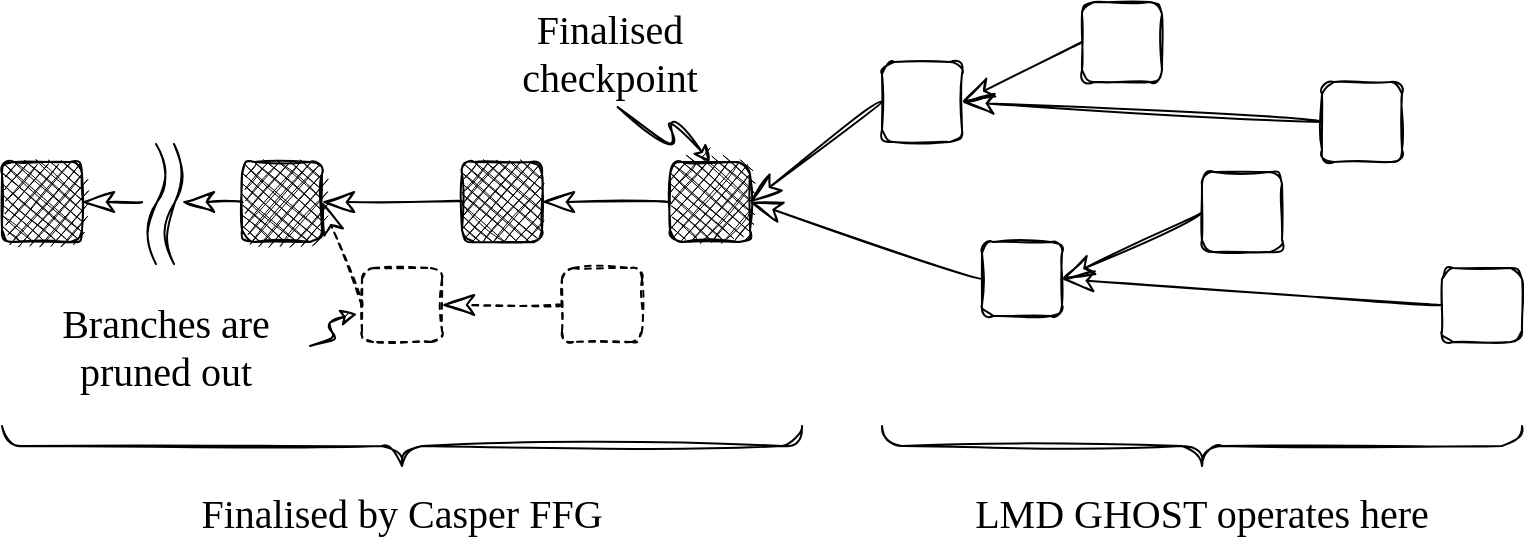 <mxfile version="21.1.4" type="github" pages="17">
  <diagram id="r5y7XxPPNtKmeuL0A8oN" name="gasper">
    <mxGraphModel dx="989" dy="608" grid="1" gridSize="10" guides="1" tooltips="1" connect="1" arrows="1" fold="1" page="1" pageScale="1" pageWidth="827" pageHeight="1169" math="0" shadow="0">
      <root>
        <mxCell id="0" />
        <mxCell id="1" parent="0" />
        <mxCell id="7vQDDULTn4IpbVVReEOB-1" value="" style="rounded=1;whiteSpace=wrap;html=1;sketch=1;hachureGap=4;fontFamily=Architects Daughter;fontSource=https%3A%2F%2Ffonts.googleapis.com%2Fcss%3Ffamily%3DArchitects%2BDaughter;fontSize=20;fillColor=#000000;fillStyle=cross-hatch;" vertex="1" parent="1">
          <mxGeometry x="40" y="160" width="40" height="40" as="geometry" />
        </mxCell>
        <mxCell id="7vQDDULTn4IpbVVReEOB-2" value="" style="endArrow=classicThin;html=1;sketch=1;hachureGap=2;fontFamily=Gloria Hallelujah;fontSource=https%3A%2F%2Ffonts.googleapis.com%2Fcss%3Ffamily%3DGloria%2BHallelujah;fontSize=16;startSize=14;endSize=14;sourcePerimeterSpacing=8;targetPerimeterSpacing=8;entryX=1;entryY=0.5;entryDx=0;entryDy=0;endFill=0;curved=1;strokeColor=default;metaEdit=0;disableMultiStroke=0;startFill=1;" edge="1" parent="1" target="7vQDDULTn4IpbVVReEOB-1">
          <mxGeometry width="50" height="50" relative="1" as="geometry">
            <mxPoint x="110" y="180" as="sourcePoint" />
            <mxPoint x="110" y="110" as="targetPoint" />
          </mxGeometry>
        </mxCell>
        <mxCell id="7vQDDULTn4IpbVVReEOB-3" value="" style="rounded=1;whiteSpace=wrap;html=1;sketch=1;hachureGap=4;fontFamily=Architects Daughter;fontSource=https%3A%2F%2Ffonts.googleapis.com%2Fcss%3Ffamily%3DArchitects%2BDaughter;fontSize=20;fillColor=#000000;fillStyle=cross-hatch;" vertex="1" parent="1">
          <mxGeometry x="160" y="160" width="40" height="40" as="geometry" />
        </mxCell>
        <mxCell id="7vQDDULTn4IpbVVReEOB-4" value="" style="rounded=1;whiteSpace=wrap;html=1;sketch=1;hachureGap=4;fontFamily=Architects Daughter;fontSource=https%3A%2F%2Ffonts.googleapis.com%2Fcss%3Ffamily%3DArchitects%2BDaughter;fontSize=20;fillColor=#000000;fillStyle=cross-hatch;" vertex="1" parent="1">
          <mxGeometry x="270" y="160" width="40" height="40" as="geometry" />
        </mxCell>
        <mxCell id="7vQDDULTn4IpbVVReEOB-5" value="" style="rounded=1;whiteSpace=wrap;html=1;sketch=1;hachureGap=4;fontFamily=Architects Daughter;fontSource=https%3A%2F%2Ffonts.googleapis.com%2Fcss%3Ffamily%3DArchitects%2BDaughter;fontSize=20;fillColor=#000000;fillStyle=cross-hatch;" vertex="1" parent="1">
          <mxGeometry x="374" y="160" width="40" height="40" as="geometry" />
        </mxCell>
        <mxCell id="7vQDDULTn4IpbVVReEOB-6" value="" style="group" vertex="1" connectable="0" parent="1">
          <mxGeometry x="110" y="165" width="24" height="30" as="geometry" />
        </mxCell>
        <mxCell id="7vQDDULTn4IpbVVReEOB-7" value="" style="endArrow=none;html=1;sketch=1;hachureGap=4;jiggle=1;disableMultiStroke=0;fontFamily=Gloria Hallelujah;fontSource=https%3A%2F%2Ffonts.googleapis.com%2Fcss%3Ffamily%3DGloria%2BHallelujah;fontSize=16;sourcePerimeterSpacing=8;targetPerimeterSpacing=8;strokeColor=default;strokeWidth=1;curved=1;" edge="1" parent="7vQDDULTn4IpbVVReEOB-6">
          <mxGeometry width="50" height="50" relative="1" as="geometry">
            <mxPoint x="7" y="46" as="sourcePoint" />
            <mxPoint x="7" y="-14" as="targetPoint" />
            <Array as="points">
              <mxPoint y="30" />
              <mxPoint x="15" />
            </Array>
          </mxGeometry>
        </mxCell>
        <mxCell id="7vQDDULTn4IpbVVReEOB-8" value="" style="endArrow=none;html=1;sketch=1;hachureGap=4;jiggle=1;disableMultiStroke=0;fontFamily=Gloria Hallelujah;fontSource=https%3A%2F%2Ffonts.googleapis.com%2Fcss%3Ffamily%3DGloria%2BHallelujah;fontSize=16;sourcePerimeterSpacing=8;targetPerimeterSpacing=8;strokeColor=default;strokeWidth=1;curved=1;" edge="1" parent="7vQDDULTn4IpbVVReEOB-6">
          <mxGeometry width="50" height="50" relative="1" as="geometry">
            <mxPoint x="16" y="46" as="sourcePoint" />
            <mxPoint x="16" y="-14" as="targetPoint" />
            <Array as="points">
              <mxPoint x="9" y="30" />
              <mxPoint x="24" />
            </Array>
          </mxGeometry>
        </mxCell>
        <mxCell id="7vQDDULTn4IpbVVReEOB-9" value="" style="endArrow=classicThin;html=1;sketch=1;hachureGap=2;fontFamily=Gloria Hallelujah;fontSource=https%3A%2F%2Ffonts.googleapis.com%2Fcss%3Ffamily%3DGloria%2BHallelujah;fontSize=16;startSize=14;endSize=14;sourcePerimeterSpacing=8;targetPerimeterSpacing=8;endFill=0;curved=1;strokeColor=default;metaEdit=0;disableMultiStroke=0;startFill=1;exitX=0;exitY=0.5;exitDx=0;exitDy=0;" edge="1" parent="1" source="7vQDDULTn4IpbVVReEOB-3">
          <mxGeometry width="50" height="50" relative="1" as="geometry">
            <mxPoint x="150" y="180" as="sourcePoint" />
            <mxPoint x="130" y="180" as="targetPoint" />
          </mxGeometry>
        </mxCell>
        <mxCell id="7vQDDULTn4IpbVVReEOB-10" value="" style="endArrow=classicThin;html=1;sketch=1;hachureGap=2;fontFamily=Gloria Hallelujah;fontSource=https%3A%2F%2Ffonts.googleapis.com%2Fcss%3Ffamily%3DGloria%2BHallelujah;fontSize=16;startSize=14;endSize=14;sourcePerimeterSpacing=8;targetPerimeterSpacing=8;entryX=1;entryY=0.5;entryDx=0;entryDy=0;endFill=0;curved=1;strokeColor=default;metaEdit=0;disableMultiStroke=0;startFill=1;exitX=0;exitY=0.5;exitDx=0;exitDy=0;" edge="1" parent="1" source="7vQDDULTn4IpbVVReEOB-4" target="7vQDDULTn4IpbVVReEOB-3">
          <mxGeometry width="50" height="50" relative="1" as="geometry">
            <mxPoint x="146" y="210" as="sourcePoint" />
            <mxPoint x="110" y="210" as="targetPoint" />
          </mxGeometry>
        </mxCell>
        <mxCell id="7vQDDULTn4IpbVVReEOB-11" value="" style="endArrow=classicThin;html=1;sketch=1;hachureGap=2;fontFamily=Gloria Hallelujah;fontSource=https%3A%2F%2Ffonts.googleapis.com%2Fcss%3Ffamily%3DGloria%2BHallelujah;fontSize=16;startSize=14;endSize=14;sourcePerimeterSpacing=8;targetPerimeterSpacing=8;entryX=1;entryY=0.5;entryDx=0;entryDy=0;endFill=0;curved=1;strokeColor=default;metaEdit=0;disableMultiStroke=0;startFill=1;exitX=0;exitY=0.5;exitDx=0;exitDy=0;" edge="1" parent="1" source="7vQDDULTn4IpbVVReEOB-5" target="7vQDDULTn4IpbVVReEOB-4">
          <mxGeometry width="50" height="50" relative="1" as="geometry">
            <mxPoint x="156" y="220" as="sourcePoint" />
            <mxPoint x="120" y="220" as="targetPoint" />
          </mxGeometry>
        </mxCell>
        <mxCell id="7vQDDULTn4IpbVVReEOB-12" value="" style="rounded=1;whiteSpace=wrap;html=1;sketch=1;hachureGap=4;fontFamily=Architects Daughter;fontSource=https%3A%2F%2Ffonts.googleapis.com%2Fcss%3Ffamily%3DArchitects%2BDaughter;fontSize=20;fillColor=none;" vertex="1" parent="1">
          <mxGeometry x="480" y="110" width="40" height="40" as="geometry" />
        </mxCell>
        <mxCell id="7vQDDULTn4IpbVVReEOB-13" value="" style="rounded=1;whiteSpace=wrap;html=1;sketch=1;hachureGap=4;fontFamily=Architects Daughter;fontSource=https%3A%2F%2Ffonts.googleapis.com%2Fcss%3Ffamily%3DArchitects%2BDaughter;fontSize=20;fillColor=none;" vertex="1" parent="1">
          <mxGeometry x="530" y="200" width="40" height="37" as="geometry" />
        </mxCell>
        <mxCell id="7vQDDULTn4IpbVVReEOB-14" value="" style="rounded=1;whiteSpace=wrap;html=1;sketch=1;hachureGap=4;fontFamily=Architects Daughter;fontSource=https%3A%2F%2Ffonts.googleapis.com%2Fcss%3Ffamily%3DArchitects%2BDaughter;fontSize=20;fillColor=none;" vertex="1" parent="1">
          <mxGeometry x="640" y="165" width="40" height="40" as="geometry" />
        </mxCell>
        <mxCell id="7vQDDULTn4IpbVVReEOB-15" value="" style="rounded=1;whiteSpace=wrap;html=1;sketch=1;hachureGap=4;fontFamily=Architects Daughter;fontSource=https%3A%2F%2Ffonts.googleapis.com%2Fcss%3Ffamily%3DArchitects%2BDaughter;fontSize=20;fillColor=none;" vertex="1" parent="1">
          <mxGeometry x="760" y="213" width="40" height="37" as="geometry" />
        </mxCell>
        <mxCell id="7vQDDULTn4IpbVVReEOB-16" value="" style="endArrow=classicThin;html=1;sketch=1;hachureGap=2;fontFamily=Gloria Hallelujah;fontSource=https%3A%2F%2Ffonts.googleapis.com%2Fcss%3Ffamily%3DGloria%2BHallelujah;fontSize=16;startSize=14;endSize=14;sourcePerimeterSpacing=8;targetPerimeterSpacing=8;entryX=1;entryY=0.5;entryDx=0;entryDy=0;endFill=0;curved=1;strokeColor=default;metaEdit=0;disableMultiStroke=0;startFill=1;exitX=0;exitY=0.5;exitDx=0;exitDy=0;" edge="1" parent="1" source="7vQDDULTn4IpbVVReEOB-13" target="7vQDDULTn4IpbVVReEOB-5">
          <mxGeometry width="50" height="50" relative="1" as="geometry">
            <mxPoint x="390" y="210" as="sourcePoint" />
            <mxPoint x="350" y="210" as="targetPoint" />
          </mxGeometry>
        </mxCell>
        <mxCell id="7vQDDULTn4IpbVVReEOB-17" value="" style="endArrow=classicThin;html=1;sketch=1;hachureGap=2;fontFamily=Gloria Hallelujah;fontSource=https%3A%2F%2Ffonts.googleapis.com%2Fcss%3Ffamily%3DGloria%2BHallelujah;fontSize=16;startSize=14;endSize=14;sourcePerimeterSpacing=8;targetPerimeterSpacing=8;endFill=0;curved=1;strokeColor=default;metaEdit=0;disableMultiStroke=0;startFill=1;exitX=0;exitY=0.5;exitDx=0;exitDy=0;entryX=1;entryY=0.5;entryDx=0;entryDy=0;" edge="1" parent="1" source="7vQDDULTn4IpbVVReEOB-12" target="7vQDDULTn4IpbVVReEOB-5">
          <mxGeometry width="50" height="50" relative="1" as="geometry">
            <mxPoint x="400" y="220" as="sourcePoint" />
            <mxPoint x="440" y="200" as="targetPoint" />
          </mxGeometry>
        </mxCell>
        <mxCell id="7vQDDULTn4IpbVVReEOB-18" value="" style="endArrow=classicThin;html=1;sketch=1;hachureGap=2;fontFamily=Gloria Hallelujah;fontSource=https%3A%2F%2Ffonts.googleapis.com%2Fcss%3Ffamily%3DGloria%2BHallelujah;fontSize=16;startSize=14;endSize=14;sourcePerimeterSpacing=8;targetPerimeterSpacing=8;entryX=1;entryY=0.5;entryDx=0;entryDy=0;endFill=0;curved=1;strokeColor=default;metaEdit=0;disableMultiStroke=0;startFill=1;exitX=0;exitY=0.5;exitDx=0;exitDy=0;" edge="1" parent="1" source="7vQDDULTn4IpbVVReEOB-15" target="7vQDDULTn4IpbVVReEOB-13">
          <mxGeometry width="50" height="50" relative="1" as="geometry">
            <mxPoint x="410" y="230" as="sourcePoint" />
            <mxPoint x="370" y="230" as="targetPoint" />
          </mxGeometry>
        </mxCell>
        <mxCell id="7vQDDULTn4IpbVVReEOB-19" value="" style="endArrow=classicThin;html=1;sketch=1;hachureGap=2;fontFamily=Gloria Hallelujah;fontSource=https%3A%2F%2Ffonts.googleapis.com%2Fcss%3Ffamily%3DGloria%2BHallelujah;fontSize=16;startSize=14;endSize=14;sourcePerimeterSpacing=8;targetPerimeterSpacing=8;entryX=1;entryY=0.5;entryDx=0;entryDy=0;endFill=0;curved=1;strokeColor=default;metaEdit=0;disableMultiStroke=0;startFill=1;exitX=0;exitY=0.5;exitDx=0;exitDy=0;" edge="1" parent="1" source="7vQDDULTn4IpbVVReEOB-14" target="7vQDDULTn4IpbVVReEOB-13">
          <mxGeometry width="50" height="50" relative="1" as="geometry">
            <mxPoint x="430" y="250" as="sourcePoint" />
            <mxPoint x="390" y="250" as="targetPoint" />
          </mxGeometry>
        </mxCell>
        <mxCell id="7vQDDULTn4IpbVVReEOB-20" value="" style="curved=1;endArrow=classic;html=1;rounded=0;sketch=1;fontFamily=Gloria Hallelujah;fontSource=https%3A%2F%2Ffonts.googleapis.com%2Fcss%3Ffamily%3DGloria%2BHallelujah;fontSize=20;entryX=0.5;entryY=0;entryDx=0;entryDy=0;exitX=0.564;exitY=1.051;exitDx=0;exitDy=0;exitPerimeter=0;" edge="1" parent="1" target="7vQDDULTn4IpbVVReEOB-5" source="7vQDDULTn4IpbVVReEOB-21">
          <mxGeometry width="50" height="50" relative="1" as="geometry">
            <mxPoint x="360" y="120" as="sourcePoint" />
            <mxPoint x="450" y="540" as="targetPoint" />
            <Array as="points">
              <mxPoint x="380" y="160" />
              <mxPoint x="370" y="130" />
            </Array>
          </mxGeometry>
        </mxCell>
        <mxCell id="7vQDDULTn4IpbVVReEOB-21" value="Finalised&lt;br&gt;checkpoint" style="text;html=1;strokeColor=none;fillColor=none;align=center;verticalAlign=middle;whiteSpace=wrap;rounded=0;sketch=1;fontFamily=Gloria Hallelujah;fontSource=https%3A%2F%2Ffonts.googleapis.com%2Fcss%3Ffamily%3DGloria%2BHallelujah;fontSize=20;" vertex="1" parent="1">
          <mxGeometry x="314" y="80" width="60" height="50" as="geometry" />
        </mxCell>
        <mxCell id="7vQDDULTn4IpbVVReEOB-22" value="" style="verticalLabelPosition=bottom;shadow=0;dashed=0;align=center;html=1;verticalAlign=top;strokeWidth=1;shape=mxgraph.mockup.markup.curlyBrace;strokeColor=#000000;sketch=1;fontFamily=Gloria Hallelujah;fontSource=https%3A%2F%2Ffonts.googleapis.com%2Fcss%3Ffamily%3DGloria%2BHallelujah;fontSize=20;fillColor=#000000;rotation=-180;" vertex="1" parent="1">
          <mxGeometry x="40" y="292" width="400" height="20" as="geometry" />
        </mxCell>
        <mxCell id="7vQDDULTn4IpbVVReEOB-23" value="" style="verticalLabelPosition=bottom;shadow=0;dashed=0;align=center;html=1;verticalAlign=top;strokeWidth=1;shape=mxgraph.mockup.markup.curlyBrace;strokeColor=#000000;sketch=1;fontFamily=Gloria Hallelujah;fontSource=https%3A%2F%2Ffonts.googleapis.com%2Fcss%3Ffamily%3DGloria%2BHallelujah;fontSize=20;fillColor=#000000;rotation=-180;" vertex="1" parent="1">
          <mxGeometry x="480" y="292" width="320" height="20" as="geometry" />
        </mxCell>
        <mxCell id="7vQDDULTn4IpbVVReEOB-24" value="Finalised by Casper FFG" style="text;html=1;strokeColor=none;fillColor=none;align=center;verticalAlign=middle;whiteSpace=wrap;rounded=0;sketch=1;fontFamily=Gloria Hallelujah;fontSource=https%3A%2F%2Ffonts.googleapis.com%2Fcss%3Ffamily%3DGloria%2BHallelujah;fontSize=20;" vertex="1" parent="1">
          <mxGeometry x="110" y="320" width="260" height="30" as="geometry" />
        </mxCell>
        <mxCell id="7vQDDULTn4IpbVVReEOB-25" value="LMD GHOST operates here" style="text;html=1;strokeColor=none;fillColor=none;align=center;verticalAlign=middle;whiteSpace=wrap;rounded=0;sketch=1;fontFamily=Gloria Hallelujah;fontSource=https%3A%2F%2Ffonts.googleapis.com%2Fcss%3Ffamily%3DGloria%2BHallelujah;fontSize=20;" vertex="1" parent="1">
          <mxGeometry x="490" y="320" width="300" height="30" as="geometry" />
        </mxCell>
        <mxCell id="7vQDDULTn4IpbVVReEOB-26" value="" style="rounded=1;whiteSpace=wrap;html=1;sketch=1;hachureGap=4;fontFamily=Architects Daughter;fontSource=https%3A%2F%2Ffonts.googleapis.com%2Fcss%3Ffamily%3DArchitects%2BDaughter;fontSize=20;fillColor=none;" vertex="1" parent="1">
          <mxGeometry x="580" y="80" width="40" height="40" as="geometry" />
        </mxCell>
        <mxCell id="7vQDDULTn4IpbVVReEOB-27" value="" style="rounded=1;whiteSpace=wrap;html=1;sketch=1;hachureGap=4;fontFamily=Architects Daughter;fontSource=https%3A%2F%2Ffonts.googleapis.com%2Fcss%3Ffamily%3DArchitects%2BDaughter;fontSize=20;fillColor=none;" vertex="1" parent="1">
          <mxGeometry x="700" y="120" width="40" height="40" as="geometry" />
        </mxCell>
        <mxCell id="7vQDDULTn4IpbVVReEOB-30" value="" style="endArrow=classicThin;html=1;sketch=1;hachureGap=2;fontFamily=Gloria Hallelujah;fontSource=https%3A%2F%2Ffonts.googleapis.com%2Fcss%3Ffamily%3DGloria%2BHallelujah;fontSize=16;startSize=14;endSize=14;sourcePerimeterSpacing=8;targetPerimeterSpacing=8;entryX=1;entryY=0.5;entryDx=0;entryDy=0;endFill=0;curved=1;strokeColor=default;metaEdit=0;disableMultiStroke=0;startFill=1;exitX=0;exitY=0.5;exitDx=0;exitDy=0;" edge="1" parent="1" source="7vQDDULTn4IpbVVReEOB-27" target="7vQDDULTn4IpbVVReEOB-12">
          <mxGeometry width="50" height="50" relative="1" as="geometry">
            <mxPoint x="650" y="195" as="sourcePoint" />
            <mxPoint x="580" y="229" as="targetPoint" />
          </mxGeometry>
        </mxCell>
        <mxCell id="7vQDDULTn4IpbVVReEOB-31" value="" style="endArrow=classicThin;html=1;sketch=1;hachureGap=2;fontFamily=Gloria Hallelujah;fontSource=https%3A%2F%2Ffonts.googleapis.com%2Fcss%3Ffamily%3DGloria%2BHallelujah;fontSize=16;startSize=14;endSize=14;sourcePerimeterSpacing=8;targetPerimeterSpacing=8;entryX=1;entryY=0.5;entryDx=0;entryDy=0;endFill=0;curved=1;strokeColor=default;metaEdit=0;disableMultiStroke=0;startFill=1;exitX=0;exitY=0.5;exitDx=0;exitDy=0;" edge="1" parent="1" source="7vQDDULTn4IpbVVReEOB-26" target="7vQDDULTn4IpbVVReEOB-12">
          <mxGeometry width="50" height="50" relative="1" as="geometry">
            <mxPoint x="710" y="149" as="sourcePoint" />
            <mxPoint x="530" y="140" as="targetPoint" />
          </mxGeometry>
        </mxCell>
        <mxCell id="7vQDDULTn4IpbVVReEOB-32" value="" style="rounded=1;whiteSpace=wrap;html=1;sketch=1;hachureGap=4;fontFamily=Architects Daughter;fontSource=https%3A%2F%2Ffonts.googleapis.com%2Fcss%3Ffamily%3DArchitects%2BDaughter;fontSize=20;fillColor=none;dashed=1;" vertex="1" parent="1">
          <mxGeometry x="220" y="213" width="40" height="37" as="geometry" />
        </mxCell>
        <mxCell id="7vQDDULTn4IpbVVReEOB-33" value="" style="rounded=1;whiteSpace=wrap;html=1;sketch=1;hachureGap=4;fontFamily=Architects Daughter;fontSource=https%3A%2F%2Ffonts.googleapis.com%2Fcss%3Ffamily%3DArchitects%2BDaughter;fontSize=20;fillColor=none;dashed=1;" vertex="1" parent="1">
          <mxGeometry x="320" y="213" width="40" height="37" as="geometry" />
        </mxCell>
        <mxCell id="7vQDDULTn4IpbVVReEOB-34" value="" style="endArrow=classicThin;html=1;sketch=1;hachureGap=2;fontFamily=Gloria Hallelujah;fontSource=https%3A%2F%2Ffonts.googleapis.com%2Fcss%3Ffamily%3DGloria%2BHallelujah;fontSize=16;startSize=14;endSize=14;sourcePerimeterSpacing=8;targetPerimeterSpacing=8;endFill=0;curved=1;strokeColor=default;metaEdit=0;disableMultiStroke=0;startFill=1;exitX=0;exitY=0.5;exitDx=0;exitDy=0;dashed=1;" edge="1" parent="1" source="7vQDDULTn4IpbVVReEOB-32">
          <mxGeometry width="50" height="50" relative="1" as="geometry">
            <mxPoint x="280" y="190" as="sourcePoint" />
            <mxPoint x="200" y="180" as="targetPoint" />
          </mxGeometry>
        </mxCell>
        <mxCell id="7vQDDULTn4IpbVVReEOB-35" value="" style="endArrow=classicThin;html=1;sketch=1;hachureGap=2;fontFamily=Gloria Hallelujah;fontSource=https%3A%2F%2Ffonts.googleapis.com%2Fcss%3Ffamily%3DGloria%2BHallelujah;fontSize=16;startSize=14;endSize=14;sourcePerimeterSpacing=8;targetPerimeterSpacing=8;endFill=0;curved=1;strokeColor=default;metaEdit=0;disableMultiStroke=0;startFill=1;exitX=0;exitY=0.5;exitDx=0;exitDy=0;dashed=1;entryX=1;entryY=0.5;entryDx=0;entryDy=0;" edge="1" parent="1" source="7vQDDULTn4IpbVVReEOB-33" target="7vQDDULTn4IpbVVReEOB-32">
          <mxGeometry width="50" height="50" relative="1" as="geometry">
            <mxPoint x="280" y="282" as="sourcePoint" />
            <mxPoint x="260" y="230" as="targetPoint" />
          </mxGeometry>
        </mxCell>
        <mxCell id="7vQDDULTn4IpbVVReEOB-36" value="Branches are&lt;br&gt;pruned out" style="text;html=1;strokeColor=none;fillColor=none;align=center;verticalAlign=middle;whiteSpace=wrap;rounded=0;sketch=1;fontFamily=Gloria Hallelujah;fontSource=https%3A%2F%2Ffonts.googleapis.com%2Fcss%3Ffamily%3DGloria%2BHallelujah;fontSize=20;" vertex="1" parent="1">
          <mxGeometry x="50" y="237" width="144" height="30" as="geometry" />
        </mxCell>
        <mxCell id="7vQDDULTn4IpbVVReEOB-37" value="" style="curved=1;endArrow=classic;html=1;rounded=0;sketch=1;fontFamily=Gloria Hallelujah;fontSource=https%3A%2F%2Ffonts.googleapis.com%2Fcss%3Ffamily%3DGloria%2BHallelujah;fontSize=20;entryX=-0.061;entryY=0.622;entryDx=0;entryDy=0;exitX=1;exitY=0.5;exitDx=0;exitDy=0;entryPerimeter=0;" edge="1" parent="1" source="7vQDDULTn4IpbVVReEOB-36" target="7vQDDULTn4IpbVVReEOB-32">
          <mxGeometry width="50" height="50" relative="1" as="geometry">
            <mxPoint x="358" y="143" as="sourcePoint" />
            <mxPoint x="404" y="170" as="targetPoint" />
            <Array as="points">
              <mxPoint x="210" y="250" />
              <mxPoint x="200" y="240" />
            </Array>
          </mxGeometry>
        </mxCell>
      </root>
    </mxGraphModel>
  </diagram>
  <diagram name="processSlots" id="975Xle5cxRuPdyEyWSCf">
    <mxGraphModel dx="1434" dy="882" grid="1" gridSize="10" guides="1" tooltips="1" connect="1" arrows="1" fold="1" page="1" pageScale="1" pageWidth="850" pageHeight="1100" math="0" shadow="0">
      <root>
        <mxCell id="0" />
        <mxCell id="1" parent="0" />
        <mxCell id="xOK160ba26nNA0MWB827-15" style="edgeStyle=orthogonalEdgeStyle;rounded=0;sketch=1;hachureGap=4;jiggle=2;curveFitting=1;orthogonalLoop=1;jettySize=auto;html=1;exitX=0.5;exitY=1;exitDx=0;exitDy=0;entryX=0.5;entryY=0.125;entryDx=0;entryDy=0;entryPerimeter=0;fontFamily=Gloria Hallelujah;fontSource=https%3A%2F%2Ffonts.googleapis.com%2Fcss%3Ffamily%3DGloria%2BHallelujah;fontSize=28;" parent="1" source="xOK160ba26nNA0MWB827-1" target="xOK160ba26nNA0MWB827-13" edge="1">
          <mxGeometry relative="1" as="geometry" />
        </mxCell>
        <mxCell id="xOK160ba26nNA0MWB827-1" value="&lt;font style=&quot;font-size: 28px;&quot; data-font-src=&quot;https://fonts.googleapis.com/css?family=Gloria+Hallelujah&quot; face=&quot;Gloria Hallelujah&quot;&gt;B&lt;/font&gt;" style="rounded=1;whiteSpace=wrap;html=1;sketch=1;hachureGap=4;jiggle=2;curveFitting=1;fontFamily=Architects Daughter;fontSource=https%3A%2F%2Ffonts.googleapis.com%2Fcss%3Ffamily%3DArchitects%2BDaughter;fontSize=20;fillColor=none;" parent="1" vertex="1">
          <mxGeometry x="80" y="120" width="80" height="80" as="geometry" />
        </mxCell>
        <mxCell id="xOK160ba26nNA0MWB827-2" value="" style="rounded=1;whiteSpace=wrap;html=1;sketch=1;hachureGap=4;jiggle=2;curveFitting=1;fontFamily=Architects Daughter;fontSource=https%3A%2F%2Ffonts.googleapis.com%2Fcss%3Ffamily%3DArchitects%2BDaughter;fontSize=20;fillColor=none;dashed=1;" parent="1" vertex="1">
          <mxGeometry x="240" y="120" width="80" height="80" as="geometry" />
        </mxCell>
        <mxCell id="xOK160ba26nNA0MWB827-3" value="" style="rounded=1;whiteSpace=wrap;html=1;sketch=1;hachureGap=4;jiggle=2;curveFitting=1;fontFamily=Architects Daughter;fontSource=https%3A%2F%2Ffonts.googleapis.com%2Fcss%3Ffamily%3DArchitects%2BDaughter;fontSize=20;fillColor=none;dashed=1;" parent="1" vertex="1">
          <mxGeometry x="400" y="120" width="80" height="80" as="geometry" />
        </mxCell>
        <mxCell id="xOK160ba26nNA0MWB827-4" value="" style="rounded=1;whiteSpace=wrap;html=1;sketch=1;hachureGap=4;jiggle=2;curveFitting=1;fontFamily=Architects Daughter;fontSource=https%3A%2F%2Ffonts.googleapis.com%2Fcss%3Ffamily%3DArchitects%2BDaughter;fontSize=20;fillColor=none;dashed=1;" parent="1" vertex="1">
          <mxGeometry x="560" y="120" width="80" height="80" as="geometry" />
        </mxCell>
        <mxCell id="xOK160ba26nNA0MWB827-10" value="" style="endArrow=none;html=1;rounded=0;sketch=1;hachureGap=4;jiggle=2;curveFitting=1;fontFamily=Architects Daughter;fontSource=https%3A%2F%2Ffonts.googleapis.com%2Fcss%3Ffamily%3DArchitects%2BDaughter;fontSize=16;exitX=0.5;exitY=0;exitDx=0;exitDy=0;" parent="1" source="xOK160ba26nNA0MWB827-18" edge="1">
          <mxGeometry width="50" height="50" relative="1" as="geometry">
            <mxPoint x="520" y="200" as="sourcePoint" />
            <mxPoint x="520" y="110" as="targetPoint" />
          </mxGeometry>
        </mxCell>
        <mxCell id="xOK160ba26nNA0MWB827-11" value="&lt;font data-font-src=&quot;https://fonts.googleapis.com/css?family=Gloria+Hallelujah&quot; face=&quot;Gloria Hallelujah&quot;&gt;Epoch Boundary&lt;/font&gt;" style="text;html=1;strokeColor=none;fillColor=none;align=center;verticalAlign=middle;whiteSpace=wrap;rounded=0;fontSize=20;fontFamily=Architects Daughter;" parent="1" vertex="1">
          <mxGeometry x="490" y="60" width="60" height="30" as="geometry" />
        </mxCell>
        <mxCell id="xOK160ba26nNA0MWB827-13" value="S" style="ellipse;shape=cloud;whiteSpace=wrap;html=1;sketch=1;hachureGap=4;jiggle=2;curveFitting=1;fontFamily=Gloria Hallelujah;fontSource=https%3A%2F%2Ffonts.googleapis.com%2Fcss%3Ffamily%3DGloria%2BHallelujah;fontSize=28;fillColor=none;" parent="1" vertex="1">
          <mxGeometry x="60" y="240" width="120" height="80" as="geometry" />
        </mxCell>
        <mxCell id="xOK160ba26nNA0MWB827-14" value="S&#39;" style="ellipse;shape=cloud;whiteSpace=wrap;html=1;sketch=1;hachureGap=4;jiggle=2;curveFitting=1;fontFamily=Gloria Hallelujah;fontSource=https%3A%2F%2Ffonts.googleapis.com%2Fcss%3Ffamily%3DGloria%2BHallelujah;fontSize=28;fillColor=none;" parent="1" vertex="1">
          <mxGeometry x="540" y="240" width="120" height="80" as="geometry" />
        </mxCell>
        <mxCell id="xOK160ba26nNA0MWB827-16" value="" style="endArrow=classic;html=1;rounded=0;sketch=1;hachureGap=4;jiggle=2;curveFitting=1;fontFamily=Gloria Hallelujah;fontSource=https%3A%2F%2Ffonts.googleapis.com%2Fcss%3Ffamily%3DGloria%2BHallelujah;fontSize=28;exitX=0.875;exitY=0.5;exitDx=0;exitDy=0;exitPerimeter=0;entryX=0.075;entryY=0.5;entryDx=0;entryDy=0;entryPerimeter=0;" parent="1" source="xOK160ba26nNA0MWB827-13" target="xOK160ba26nNA0MWB827-14" edge="1">
          <mxGeometry width="50" height="50" relative="1" as="geometry">
            <mxPoint x="400" y="590" as="sourcePoint" />
            <mxPoint x="450" y="540" as="targetPoint" />
          </mxGeometry>
        </mxCell>
        <mxCell id="xOK160ba26nNA0MWB827-17" value="&lt;font style=&quot;font-size: 24px;&quot;&gt;process_slots()&lt;/font&gt;" style="text;html=1;strokeColor=none;fillColor=none;align=center;verticalAlign=middle;whiteSpace=wrap;rounded=0;fontSize=28;fontFamily=Gloria Hallelujah;" parent="1" vertex="1">
          <mxGeometry x="240" y="279" width="230" height="30" as="geometry" />
        </mxCell>
        <mxCell id="xOK160ba26nNA0MWB827-18" value="N" style="text;html=1;strokeColor=none;fillColor=none;align=center;verticalAlign=middle;whiteSpace=wrap;rounded=0;fontSize=24;fontFamily=Gloria Hallelujah;" parent="1" vertex="1">
          <mxGeometry x="490" y="215" width="60" height="30" as="geometry" />
        </mxCell>
      </root>
    </mxGraphModel>
  </diagram>
  <diagram id="TR4rFJx3l5D5TigTZjkY" name="filter-0">
    <mxGraphModel dx="1434" dy="882" grid="1" gridSize="10" guides="1" tooltips="1" connect="1" arrows="1" fold="1" page="1" pageScale="1" pageWidth="850" pageHeight="1100" math="0" shadow="0">
      <root>
        <mxCell id="0" />
        <mxCell id="1" parent="0" />
        <mxCell id="KOM86XuZ7WEzaGFEraDO-1" value="&lt;font data-font-src=&quot;https://fonts.googleapis.com/css?family=Gloria+Hallelujah&quot; face=&quot;Gloria Hallelujah&quot;&gt;A&lt;/font&gt;" style="rounded=1;whiteSpace=wrap;html=1;sketch=1;hachureGap=4;jiggle=2;curveFitting=1;fontFamily=Architects Daughter;fontSource=https%3A%2F%2Ffonts.googleapis.com%2Fcss%3Ffamily%3DArchitects%2BDaughter;fontSize=20;fillColor=none;" parent="1" vertex="1">
          <mxGeometry x="60" y="170" width="60" height="60" as="geometry" />
        </mxCell>
        <mxCell id="KOM86XuZ7WEzaGFEraDO-2" value="&lt;font data-font-src=&quot;https://fonts.googleapis.com/css?family=Gloria+Hallelujah&quot; face=&quot;Gloria Hallelujah&quot;&gt;B&lt;/font&gt;" style="rounded=1;whiteSpace=wrap;html=1;sketch=1;hachureGap=4;jiggle=2;curveFitting=1;fontFamily=Architects Daughter;fontSource=https%3A%2F%2Ffonts.googleapis.com%2Fcss%3Ffamily%3DArchitects%2BDaughter;fontSize=20;fillColor=none;" parent="1" vertex="1">
          <mxGeometry x="180" y="170" width="60" height="60" as="geometry" />
        </mxCell>
        <mxCell id="KOM86XuZ7WEzaGFEraDO-3" value="&lt;font data-font-src=&quot;https://fonts.googleapis.com/css?family=Gloria+Hallelujah&quot; face=&quot;Gloria Hallelujah&quot;&gt;C&lt;sub&gt;1&lt;/sub&gt;&lt;/font&gt;" style="rounded=1;whiteSpace=wrap;html=1;sketch=1;hachureGap=4;jiggle=2;curveFitting=1;fontFamily=Architects Daughter;fontSource=https%3A%2F%2Ffonts.googleapis.com%2Fcss%3Ffamily%3DArchitects%2BDaughter;fontSize=20;fillColor=none;" parent="1" vertex="1">
          <mxGeometry x="300" y="130" width="60" height="60" as="geometry" />
        </mxCell>
        <mxCell id="KOM86XuZ7WEzaGFEraDO-12" value="" style="endArrow=classic;html=1;rounded=0;sketch=1;hachureGap=4;jiggle=2;curveFitting=1;fontFamily=Gloria Hallelujah;fontSource=https%3A%2F%2Ffonts.googleapis.com%2Fcss%3Ffamily%3DGloria%2BHallelujah;fontSize=16;entryX=1;entryY=0.5;entryDx=0;entryDy=0;exitX=0;exitY=0.5;exitDx=0;exitDy=0;" parent="1" source="KOM86XuZ7WEzaGFEraDO-21" target="KOM86XuZ7WEzaGFEraDO-3" edge="1">
          <mxGeometry width="50" height="50" relative="1" as="geometry">
            <mxPoint x="380" y="210" as="sourcePoint" />
            <mxPoint x="210" y="340" as="targetPoint" />
          </mxGeometry>
        </mxCell>
        <mxCell id="KOM86XuZ7WEzaGFEraDO-21" value="h&lt;sub&gt;1&lt;/sub&gt;" style="rounded=1;whiteSpace=wrap;html=1;sketch=1;hachureGap=4;jiggle=2;curveFitting=1;strokeColor=#000000;fontFamily=Gloria Hallelujah;fontSource=https%3A%2F%2Ffonts.googleapis.com%2Fcss%3Ffamily%3DGloria%2BHallelujah;fontSize=20;fillColor=none;" parent="1" vertex="1">
          <mxGeometry x="395" y="145" width="30" height="30" as="geometry" />
        </mxCell>
        <mxCell id="KOM86XuZ7WEzaGFEraDO-41" value="" style="endArrow=classic;html=1;rounded=0;sketch=1;hachureGap=4;jiggle=2;curveFitting=1;fontFamily=Gloria Hallelujah;fontSource=https%3A%2F%2Ffonts.googleapis.com%2Fcss%3Ffamily%3DGloria%2BHallelujah;fontSize=16;entryX=1;entryY=0.5;entryDx=0;entryDy=0;exitX=0;exitY=0.5;exitDx=0;exitDy=0;" parent="1" source="KOM86XuZ7WEzaGFEraDO-2" target="KOM86XuZ7WEzaGFEraDO-1" edge="1">
          <mxGeometry width="50" height="50" relative="1" as="geometry">
            <mxPoint x="460" y="260" as="sourcePoint" />
            <mxPoint x="260" y="220" as="targetPoint" />
          </mxGeometry>
        </mxCell>
        <mxCell id="KOM86XuZ7WEzaGFEraDO-42" value="" style="endArrow=classic;html=1;rounded=0;sketch=1;hachureGap=4;jiggle=2;curveFitting=1;fontFamily=Gloria Hallelujah;fontSource=https%3A%2F%2Ffonts.googleapis.com%2Fcss%3Ffamily%3DGloria%2BHallelujah;fontSize=16;entryX=1;entryY=0.5;entryDx=0;entryDy=0;exitX=0;exitY=0.5;exitDx=0;exitDy=0;" parent="1" source="KOM86XuZ7WEzaGFEraDO-3" target="KOM86XuZ7WEzaGFEraDO-2" edge="1">
          <mxGeometry width="50" height="50" relative="1" as="geometry">
            <mxPoint x="190" y="210" as="sourcePoint" />
            <mxPoint x="130" y="210" as="targetPoint" />
          </mxGeometry>
        </mxCell>
        <mxCell id="KOM86XuZ7WEzaGFEraDO-43" value="" style="curved=1;endArrow=classic;html=1;rounded=0;dashed=1;sketch=1;hachureGap=4;jiggle=2;curveFitting=1;fontFamily=Gloria Hallelujah;fontSource=https%3A%2F%2Ffonts.googleapis.com%2Fcss%3Ffamily%3DGloria%2BHallelujah;fontSize=20;exitX=0.5;exitY=0;exitDx=0;exitDy=0;entryX=0.5;entryY=0;entryDx=0;entryDy=0;" parent="1" source="KOM86XuZ7WEzaGFEraDO-1" target="KOM86XuZ7WEzaGFEraDO-2" edge="1">
          <mxGeometry width="50" height="50" relative="1" as="geometry">
            <mxPoint x="380" y="320" as="sourcePoint" />
            <mxPoint x="430" y="270" as="targetPoint" />
            <Array as="points">
              <mxPoint x="110" y="140" />
              <mxPoint x="150" y="130" />
              <mxPoint x="190" y="140" />
            </Array>
          </mxGeometry>
        </mxCell>
        <mxCell id="KOM86XuZ7WEzaGFEraDO-44" value="67%" style="text;html=1;strokeColor=none;fillColor=none;align=center;verticalAlign=middle;whiteSpace=wrap;rounded=0;fontSize=20;fontFamily=Gloria Hallelujah;" parent="1" vertex="1">
          <mxGeometry x="120" y="100" width="60" height="30" as="geometry" />
        </mxCell>
        <mxCell id="KOM86XuZ7WEzaGFEraDO-45" value="" style="curved=1;endArrow=classic;html=1;rounded=0;dashed=1;sketch=1;hachureGap=4;jiggle=2;curveFitting=1;fontFamily=Gloria Hallelujah;fontSource=https%3A%2F%2Ffonts.googleapis.com%2Fcss%3Ffamily%3DGloria%2BHallelujah;fontSize=20;entryX=0.564;entryY=-0.04;entryDx=0;entryDy=0;entryPerimeter=0;" parent="1" target="KOM86XuZ7WEzaGFEraDO-3" edge="1">
          <mxGeometry width="50" height="50" relative="1" as="geometry">
            <mxPoint x="210" y="170" as="sourcePoint" />
            <mxPoint x="220" y="180" as="targetPoint" />
            <Array as="points">
              <mxPoint x="220" y="130" />
              <mxPoint x="300" y="100" />
            </Array>
          </mxGeometry>
        </mxCell>
        <mxCell id="KOM86XuZ7WEzaGFEraDO-46" value="49%" style="text;html=1;strokeColor=none;fillColor=none;align=center;verticalAlign=middle;whiteSpace=wrap;rounded=0;fontSize=20;fontFamily=Gloria Hallelujah;" parent="1" vertex="1">
          <mxGeometry x="250" y="80" width="60" height="30" as="geometry" />
        </mxCell>
        <mxCell id="KOM86XuZ7WEzaGFEraDO-47" value="Justified = B" style="text;html=1;strokeColor=none;fillColor=none;align=center;verticalAlign=middle;whiteSpace=wrap;rounded=0;fontSize=20;fontFamily=Gloria Hallelujah;" parent="1" vertex="1">
          <mxGeometry x="430" y="145" width="150" height="30" as="geometry" />
        </mxCell>
        <mxCell id="KOM86XuZ7WEzaGFEraDO-51" value="49%" style="text;html=1;strokeColor=none;fillColor=none;align=center;verticalAlign=middle;whiteSpace=wrap;rounded=0;fontSize=20;fontFamily=Gloria Hallelujah;" parent="1" vertex="1">
          <mxGeometry x="410" y="115" width="60" height="30" as="geometry" />
        </mxCell>
      </root>
    </mxGraphModel>
  </diagram>
  <diagram name="filter-1" id="xRCWb4InXToKsQk1Yz7D">
    <mxGraphModel dx="1434" dy="882" grid="1" gridSize="10" guides="1" tooltips="1" connect="1" arrows="1" fold="1" page="1" pageScale="1" pageWidth="850" pageHeight="1100" math="0" shadow="0">
      <root>
        <mxCell id="QqO0ZAsKqFbFpu6IC_en-0" />
        <mxCell id="QqO0ZAsKqFbFpu6IC_en-1" parent="QqO0ZAsKqFbFpu6IC_en-0" />
        <mxCell id="QqO0ZAsKqFbFpu6IC_en-2" value="&lt;font data-font-src=&quot;https://fonts.googleapis.com/css?family=Gloria+Hallelujah&quot; face=&quot;Gloria Hallelujah&quot;&gt;A&lt;/font&gt;" style="rounded=1;whiteSpace=wrap;html=1;sketch=1;hachureGap=4;jiggle=2;curveFitting=1;fontFamily=Architects Daughter;fontSource=https%3A%2F%2Ffonts.googleapis.com%2Fcss%3Ffamily%3DArchitects%2BDaughter;fontSize=20;fillColor=none;" parent="QqO0ZAsKqFbFpu6IC_en-1" vertex="1">
          <mxGeometry x="60" y="170" width="60" height="60" as="geometry" />
        </mxCell>
        <mxCell id="QqO0ZAsKqFbFpu6IC_en-3" value="&lt;font data-font-src=&quot;https://fonts.googleapis.com/css?family=Gloria+Hallelujah&quot; face=&quot;Gloria Hallelujah&quot;&gt;B&lt;/font&gt;" style="rounded=1;whiteSpace=wrap;html=1;sketch=1;hachureGap=4;jiggle=2;curveFitting=1;fontFamily=Architects Daughter;fontSource=https%3A%2F%2Ffonts.googleapis.com%2Fcss%3Ffamily%3DArchitects%2BDaughter;fontSize=20;fillColor=none;" parent="QqO0ZAsKqFbFpu6IC_en-1" vertex="1">
          <mxGeometry x="180" y="170" width="60" height="60" as="geometry" />
        </mxCell>
        <mxCell id="QqO0ZAsKqFbFpu6IC_en-4" value="&lt;font data-font-src=&quot;https://fonts.googleapis.com/css?family=Gloria+Hallelujah&quot; face=&quot;Gloria Hallelujah&quot;&gt;C&lt;sub&gt;1&lt;/sub&gt;&lt;/font&gt;" style="rounded=1;whiteSpace=wrap;html=1;sketch=1;hachureGap=4;jiggle=2;curveFitting=1;fontFamily=Architects Daughter;fontSource=https%3A%2F%2Ffonts.googleapis.com%2Fcss%3Ffamily%3DArchitects%2BDaughter;fontSize=20;fillColor=none;" parent="QqO0ZAsKqFbFpu6IC_en-1" vertex="1">
          <mxGeometry x="300" y="130" width="60" height="60" as="geometry" />
        </mxCell>
        <mxCell id="QqO0ZAsKqFbFpu6IC_en-5" value="" style="endArrow=classic;html=1;rounded=0;sketch=1;hachureGap=4;jiggle=2;curveFitting=1;fontFamily=Gloria Hallelujah;fontSource=https%3A%2F%2Ffonts.googleapis.com%2Fcss%3Ffamily%3DGloria%2BHallelujah;fontSize=16;entryX=1;entryY=0.5;entryDx=0;entryDy=0;exitX=0;exitY=0.5;exitDx=0;exitDy=0;" parent="QqO0ZAsKqFbFpu6IC_en-1" source="QqO0ZAsKqFbFpu6IC_en-6" target="QqO0ZAsKqFbFpu6IC_en-4" edge="1">
          <mxGeometry width="50" height="50" relative="1" as="geometry">
            <mxPoint x="380" y="210" as="sourcePoint" />
            <mxPoint x="210" y="340" as="targetPoint" />
          </mxGeometry>
        </mxCell>
        <mxCell id="QqO0ZAsKqFbFpu6IC_en-6" value="h&lt;sub&gt;1&lt;/sub&gt;" style="rounded=1;whiteSpace=wrap;html=1;sketch=1;hachureGap=4;jiggle=2;curveFitting=1;strokeColor=#000000;fontFamily=Gloria Hallelujah;fontSource=https%3A%2F%2Ffonts.googleapis.com%2Fcss%3Ffamily%3DGloria%2BHallelujah;fontSize=20;fillColor=none;" parent="QqO0ZAsKqFbFpu6IC_en-1" vertex="1">
          <mxGeometry x="395" y="145" width="30" height="30" as="geometry" />
        </mxCell>
        <mxCell id="QqO0ZAsKqFbFpu6IC_en-7" value="&lt;font data-font-src=&quot;https://fonts.googleapis.com/css?family=Gloria+Hallelujah&quot; face=&quot;Gloria Hallelujah&quot;&gt;C&lt;sub&gt;2&lt;/sub&gt;&lt;/font&gt;" style="rounded=1;whiteSpace=wrap;html=1;sketch=1;hachureGap=4;jiggle=2;curveFitting=1;fontFamily=Architects Daughter;fontSource=https%3A%2F%2Ffonts.googleapis.com%2Fcss%3Ffamily%3DArchitects%2BDaughter;fontSize=20;fillColor=none;" parent="QqO0ZAsKqFbFpu6IC_en-1" vertex="1">
          <mxGeometry x="440" y="210" width="60" height="60" as="geometry" />
        </mxCell>
        <mxCell id="QqO0ZAsKqFbFpu6IC_en-8" value="&lt;font data-font-src=&quot;https://fonts.googleapis.com/css?family=Gloria+Hallelujah&quot; face=&quot;Gloria Hallelujah&quot;&gt;D&lt;sub&gt;2&lt;/sub&gt;&lt;/font&gt;" style="rounded=1;whiteSpace=wrap;html=1;sketch=1;hachureGap=4;jiggle=2;curveFitting=1;fontFamily=Architects Daughter;fontSource=https%3A%2F%2Ffonts.googleapis.com%2Fcss%3Ffamily%3DArchitects%2BDaughter;fontSize=20;fillColor=none;" parent="QqO0ZAsKqFbFpu6IC_en-1" vertex="1">
          <mxGeometry x="550" y="210" width="60" height="60" as="geometry" />
        </mxCell>
        <mxCell id="QqO0ZAsKqFbFpu6IC_en-9" value="" style="endArrow=classic;html=1;rounded=0;sketch=1;hachureGap=4;jiggle=2;curveFitting=1;fontFamily=Gloria Hallelujah;fontSource=https%3A%2F%2Ffonts.googleapis.com%2Fcss%3Ffamily%3DGloria%2BHallelujah;fontSize=16;entryX=1;entryY=0.5;entryDx=0;entryDy=0;exitX=0;exitY=0.5;exitDx=0;exitDy=0;" parent="QqO0ZAsKqFbFpu6IC_en-1" source="QqO0ZAsKqFbFpu6IC_en-10" target="QqO0ZAsKqFbFpu6IC_en-8" edge="1">
          <mxGeometry width="50" height="50" relative="1" as="geometry">
            <mxPoint x="640" y="290" as="sourcePoint" />
            <mxPoint x="620" y="240" as="targetPoint" />
          </mxGeometry>
        </mxCell>
        <mxCell id="QqO0ZAsKqFbFpu6IC_en-10" value="h&lt;sub&gt;2&lt;/sub&gt;" style="rounded=1;whiteSpace=wrap;html=1;sketch=1;hachureGap=4;jiggle=2;curveFitting=1;strokeColor=#000000;fontFamily=Gloria Hallelujah;fontSource=https%3A%2F%2Ffonts.googleapis.com%2Fcss%3Ffamily%3DGloria%2BHallelujah;fontSize=20;fillColor=none;" parent="QqO0ZAsKqFbFpu6IC_en-1" vertex="1">
          <mxGeometry x="640" y="225" width="30" height="30" as="geometry" />
        </mxCell>
        <mxCell id="QqO0ZAsKqFbFpu6IC_en-11" value="" style="endArrow=classic;html=1;rounded=0;sketch=1;hachureGap=4;jiggle=2;curveFitting=1;fontFamily=Gloria Hallelujah;fontSource=https%3A%2F%2Ffonts.googleapis.com%2Fcss%3Ffamily%3DGloria%2BHallelujah;fontSize=16;entryX=1;entryY=0.5;entryDx=0;entryDy=0;exitX=0;exitY=0.5;exitDx=0;exitDy=0;" parent="QqO0ZAsKqFbFpu6IC_en-1" source="QqO0ZAsKqFbFpu6IC_en-8" target="QqO0ZAsKqFbFpu6IC_en-7" edge="1">
          <mxGeometry width="50" height="50" relative="1" as="geometry">
            <mxPoint x="650" y="250" as="sourcePoint" />
            <mxPoint x="620" y="250" as="targetPoint" />
          </mxGeometry>
        </mxCell>
        <mxCell id="QqO0ZAsKqFbFpu6IC_en-12" value="" style="endArrow=classic;html=1;rounded=0;sketch=1;hachureGap=4;jiggle=2;curveFitting=1;fontFamily=Gloria Hallelujah;fontSource=https%3A%2F%2Ffonts.googleapis.com%2Fcss%3Ffamily%3DGloria%2BHallelujah;fontSize=16;entryX=1;entryY=0.5;entryDx=0;entryDy=0;exitX=0;exitY=0.5;exitDx=0;exitDy=0;" parent="QqO0ZAsKqFbFpu6IC_en-1" source="QqO0ZAsKqFbFpu6IC_en-7" target="QqO0ZAsKqFbFpu6IC_en-3" edge="1">
          <mxGeometry width="50" height="50" relative="1" as="geometry">
            <mxPoint x="450" y="250" as="sourcePoint" />
            <mxPoint x="250" y="210" as="targetPoint" />
          </mxGeometry>
        </mxCell>
        <mxCell id="QqO0ZAsKqFbFpu6IC_en-13" value="" style="endArrow=classic;html=1;rounded=0;sketch=1;hachureGap=4;jiggle=2;curveFitting=1;fontFamily=Gloria Hallelujah;fontSource=https%3A%2F%2Ffonts.googleapis.com%2Fcss%3Ffamily%3DGloria%2BHallelujah;fontSize=16;entryX=1;entryY=0.5;entryDx=0;entryDy=0;exitX=0;exitY=0.5;exitDx=0;exitDy=0;" parent="QqO0ZAsKqFbFpu6IC_en-1" source="QqO0ZAsKqFbFpu6IC_en-3" target="QqO0ZAsKqFbFpu6IC_en-2" edge="1">
          <mxGeometry width="50" height="50" relative="1" as="geometry">
            <mxPoint x="460" y="260" as="sourcePoint" />
            <mxPoint x="260" y="220" as="targetPoint" />
          </mxGeometry>
        </mxCell>
        <mxCell id="QqO0ZAsKqFbFpu6IC_en-14" value="" style="endArrow=classic;html=1;rounded=0;sketch=1;hachureGap=4;jiggle=2;curveFitting=1;fontFamily=Gloria Hallelujah;fontSource=https%3A%2F%2Ffonts.googleapis.com%2Fcss%3Ffamily%3DGloria%2BHallelujah;fontSize=16;entryX=1;entryY=0.5;entryDx=0;entryDy=0;exitX=0;exitY=0.5;exitDx=0;exitDy=0;" parent="QqO0ZAsKqFbFpu6IC_en-1" source="QqO0ZAsKqFbFpu6IC_en-4" target="QqO0ZAsKqFbFpu6IC_en-3" edge="1">
          <mxGeometry width="50" height="50" relative="1" as="geometry">
            <mxPoint x="190" y="210" as="sourcePoint" />
            <mxPoint x="130" y="210" as="targetPoint" />
          </mxGeometry>
        </mxCell>
        <mxCell id="QqO0ZAsKqFbFpu6IC_en-15" value="" style="curved=1;endArrow=classic;html=1;rounded=0;dashed=1;sketch=1;hachureGap=4;jiggle=2;curveFitting=1;fontFamily=Gloria Hallelujah;fontSource=https%3A%2F%2Ffonts.googleapis.com%2Fcss%3Ffamily%3DGloria%2BHallelujah;fontSize=20;exitX=0.5;exitY=0;exitDx=0;exitDy=0;entryX=0.5;entryY=0;entryDx=0;entryDy=0;" parent="QqO0ZAsKqFbFpu6IC_en-1" source="QqO0ZAsKqFbFpu6IC_en-2" target="QqO0ZAsKqFbFpu6IC_en-3" edge="1">
          <mxGeometry width="50" height="50" relative="1" as="geometry">
            <mxPoint x="380" y="320" as="sourcePoint" />
            <mxPoint x="430" y="270" as="targetPoint" />
            <Array as="points">
              <mxPoint x="110" y="140" />
              <mxPoint x="150" y="130" />
              <mxPoint x="190" y="140" />
            </Array>
          </mxGeometry>
        </mxCell>
        <mxCell id="QqO0ZAsKqFbFpu6IC_en-16" value="67%" style="text;html=1;strokeColor=none;fillColor=none;align=center;verticalAlign=middle;whiteSpace=wrap;rounded=0;fontSize=20;fontFamily=Gloria Hallelujah;" parent="QqO0ZAsKqFbFpu6IC_en-1" vertex="1">
          <mxGeometry x="120" y="100" width="60" height="30" as="geometry" />
        </mxCell>
        <mxCell id="QqO0ZAsKqFbFpu6IC_en-17" value="" style="curved=1;endArrow=classic;html=1;rounded=0;dashed=1;sketch=1;hachureGap=4;jiggle=2;curveFitting=1;fontFamily=Gloria Hallelujah;fontSource=https%3A%2F%2Ffonts.googleapis.com%2Fcss%3Ffamily%3DGloria%2BHallelujah;fontSize=20;entryX=0.564;entryY=-0.04;entryDx=0;entryDy=0;entryPerimeter=0;" parent="QqO0ZAsKqFbFpu6IC_en-1" target="QqO0ZAsKqFbFpu6IC_en-4" edge="1">
          <mxGeometry width="50" height="50" relative="1" as="geometry">
            <mxPoint x="210" y="170" as="sourcePoint" />
            <mxPoint x="220" y="180" as="targetPoint" />
            <Array as="points">
              <mxPoint x="220" y="130" />
              <mxPoint x="300" y="100" />
            </Array>
          </mxGeometry>
        </mxCell>
        <mxCell id="QqO0ZAsKqFbFpu6IC_en-18" value="49%" style="text;html=1;strokeColor=none;fillColor=none;align=center;verticalAlign=middle;whiteSpace=wrap;rounded=0;fontSize=20;fontFamily=Gloria Hallelujah;" parent="QqO0ZAsKqFbFpu6IC_en-1" vertex="1">
          <mxGeometry x="250" y="80" width="60" height="30" as="geometry" />
        </mxCell>
        <mxCell id="QqO0ZAsKqFbFpu6IC_en-19" value="Justified = B" style="text;html=1;strokeColor=none;fillColor=none;align=center;verticalAlign=middle;whiteSpace=wrap;rounded=0;fontSize=20;fontFamily=Gloria Hallelujah;" parent="QqO0ZAsKqFbFpu6IC_en-1" vertex="1">
          <mxGeometry x="430" y="145" width="150" height="30" as="geometry" />
        </mxCell>
        <mxCell id="QqO0ZAsKqFbFpu6IC_en-20" value="Justified = A" style="text;html=1;strokeColor=none;fillColor=none;align=center;verticalAlign=middle;whiteSpace=wrap;rounded=0;fontSize=20;fontFamily=Gloria Hallelujah;" parent="QqO0ZAsKqFbFpu6IC_en-1" vertex="1">
          <mxGeometry x="680" y="225" width="150" height="30" as="geometry" />
        </mxCell>
        <mxCell id="QqO0ZAsKqFbFpu6IC_en-21" value="" style="curved=1;endArrow=classic;html=1;rounded=0;dashed=1;sketch=1;hachureGap=4;jiggle=2;curveFitting=1;fontFamily=Gloria Hallelujah;fontSource=https%3A%2F%2Ffonts.googleapis.com%2Fcss%3Ffamily%3DGloria%2BHallelujah;fontSize=20;exitX=0.5;exitY=1;exitDx=0;exitDy=0;entryX=0.574;entryY=1.055;entryDx=0;entryDy=0;entryPerimeter=0;" parent="QqO0ZAsKqFbFpu6IC_en-1" source="QqO0ZAsKqFbFpu6IC_en-2" target="QqO0ZAsKqFbFpu6IC_en-7" edge="1">
          <mxGeometry width="50" height="50" relative="1" as="geometry">
            <mxPoint x="100" y="340" as="sourcePoint" />
            <mxPoint x="220" y="340" as="targetPoint" />
            <Array as="points">
              <mxPoint x="160" y="300" />
              <mxPoint x="460" y="300" />
            </Array>
          </mxGeometry>
        </mxCell>
        <mxCell id="QqO0ZAsKqFbFpu6IC_en-22" value="33%" style="text;html=1;strokeColor=none;fillColor=none;align=center;verticalAlign=middle;whiteSpace=wrap;rounded=0;fontSize=20;fontFamily=Gloria Hallelujah;" parent="QqO0ZAsKqFbFpu6IC_en-1" vertex="1">
          <mxGeometry x="260" y="270" width="60" height="30" as="geometry" />
        </mxCell>
        <mxCell id="QqO0ZAsKqFbFpu6IC_en-23" value="49%" style="text;html=1;strokeColor=none;fillColor=none;align=center;verticalAlign=middle;whiteSpace=wrap;rounded=0;fontSize=20;fontFamily=Gloria Hallelujah;" parent="QqO0ZAsKqFbFpu6IC_en-1" vertex="1">
          <mxGeometry x="410" y="115" width="60" height="30" as="geometry" />
        </mxCell>
        <mxCell id="T89o2u2OicBNJ0PS925C-0" value="33%" style="text;html=1;strokeColor=none;fillColor=none;align=center;verticalAlign=middle;whiteSpace=wrap;rounded=0;fontSize=20;fontFamily=Gloria Hallelujah;" parent="QqO0ZAsKqFbFpu6IC_en-1" vertex="1">
          <mxGeometry x="650" y="195" width="60" height="30" as="geometry" />
        </mxCell>
      </root>
    </mxGraphModel>
  </diagram>
  <diagram name="filter-2" id="wzTX_oEBzwuwQ-iqIYdT">
    <mxGraphModel dx="1434" dy="882" grid="1" gridSize="10" guides="1" tooltips="1" connect="1" arrows="1" fold="1" page="1" pageScale="1" pageWidth="850" pageHeight="1100" math="0" shadow="0">
      <root>
        <mxCell id="WiDWdUqnOeG3ya2G8XU7-0" />
        <mxCell id="WiDWdUqnOeG3ya2G8XU7-1" parent="WiDWdUqnOeG3ya2G8XU7-0" />
        <mxCell id="WiDWdUqnOeG3ya2G8XU7-2" value="&lt;font data-font-src=&quot;https://fonts.googleapis.com/css?family=Gloria+Hallelujah&quot; face=&quot;Gloria Hallelujah&quot;&gt;A&lt;/font&gt;" style="rounded=1;whiteSpace=wrap;html=1;sketch=1;hachureGap=4;jiggle=2;curveFitting=1;fontFamily=Architects Daughter;fontSource=https%3A%2F%2Ffonts.googleapis.com%2Fcss%3Ffamily%3DArchitects%2BDaughter;fontSize=20;fillColor=none;" parent="WiDWdUqnOeG3ya2G8XU7-1" vertex="1">
          <mxGeometry x="60" y="170" width="60" height="60" as="geometry" />
        </mxCell>
        <mxCell id="WiDWdUqnOeG3ya2G8XU7-3" value="&lt;font data-font-src=&quot;https://fonts.googleapis.com/css?family=Gloria+Hallelujah&quot; face=&quot;Gloria Hallelujah&quot;&gt;B&lt;/font&gt;" style="rounded=1;whiteSpace=wrap;html=1;sketch=1;hachureGap=4;jiggle=2;curveFitting=1;fontFamily=Architects Daughter;fontSource=https%3A%2F%2Ffonts.googleapis.com%2Fcss%3Ffamily%3DArchitects%2BDaughter;fontSize=20;fillColor=none;" parent="WiDWdUqnOeG3ya2G8XU7-1" vertex="1">
          <mxGeometry x="180" y="170" width="60" height="60" as="geometry" />
        </mxCell>
        <mxCell id="WiDWdUqnOeG3ya2G8XU7-4" value="&lt;font data-font-src=&quot;https://fonts.googleapis.com/css?family=Gloria+Hallelujah&quot; face=&quot;Gloria Hallelujah&quot;&gt;C&lt;sub&gt;1&lt;/sub&gt;&lt;/font&gt;" style="rounded=1;whiteSpace=wrap;html=1;sketch=1;hachureGap=4;jiggle=2;curveFitting=1;fontFamily=Architects Daughter;fontSource=https%3A%2F%2Ffonts.googleapis.com%2Fcss%3Ffamily%3DArchitects%2BDaughter;fontSize=20;fillColor=none;" parent="WiDWdUqnOeG3ya2G8XU7-1" vertex="1">
          <mxGeometry x="300" y="130" width="60" height="60" as="geometry" />
        </mxCell>
        <mxCell id="WiDWdUqnOeG3ya2G8XU7-5" value="" style="endArrow=classic;html=1;rounded=0;sketch=1;hachureGap=4;jiggle=2;curveFitting=1;fontFamily=Gloria Hallelujah;fontSource=https%3A%2F%2Ffonts.googleapis.com%2Fcss%3Ffamily%3DGloria%2BHallelujah;fontSize=16;entryX=1;entryY=0.5;entryDx=0;entryDy=0;exitX=0;exitY=0.5;exitDx=0;exitDy=0;" parent="WiDWdUqnOeG3ya2G8XU7-1" source="WiDWdUqnOeG3ya2G8XU7-6" target="WiDWdUqnOeG3ya2G8XU7-4" edge="1">
          <mxGeometry width="50" height="50" relative="1" as="geometry">
            <mxPoint x="380" y="210" as="sourcePoint" />
            <mxPoint x="210" y="340" as="targetPoint" />
          </mxGeometry>
        </mxCell>
        <mxCell id="WiDWdUqnOeG3ya2G8XU7-6" value="h&lt;sub&gt;1&lt;/sub&gt;" style="rounded=1;whiteSpace=wrap;html=1;sketch=1;hachureGap=4;jiggle=2;curveFitting=1;strokeColor=#000000;fontFamily=Gloria Hallelujah;fontSource=https%3A%2F%2Ffonts.googleapis.com%2Fcss%3Ffamily%3DGloria%2BHallelujah;fontSize=20;fillColor=none;" parent="WiDWdUqnOeG3ya2G8XU7-1" vertex="1">
          <mxGeometry x="395" y="145" width="30" height="30" as="geometry" />
        </mxCell>
        <mxCell id="WiDWdUqnOeG3ya2G8XU7-7" value="&lt;font data-font-src=&quot;https://fonts.googleapis.com/css?family=Gloria+Hallelujah&quot; face=&quot;Gloria Hallelujah&quot;&gt;C&lt;sub&gt;2&lt;/sub&gt;&lt;/font&gt;" style="rounded=1;whiteSpace=wrap;html=1;sketch=1;hachureGap=4;jiggle=2;curveFitting=1;fontFamily=Architects Daughter;fontSource=https%3A%2F%2Ffonts.googleapis.com%2Fcss%3Ffamily%3DArchitects%2BDaughter;fontSize=20;fillColor=none;" parent="WiDWdUqnOeG3ya2G8XU7-1" vertex="1">
          <mxGeometry x="440" y="210" width="60" height="60" as="geometry" />
        </mxCell>
        <mxCell id="WiDWdUqnOeG3ya2G8XU7-8" value="&lt;font data-font-src=&quot;https://fonts.googleapis.com/css?family=Gloria+Hallelujah&quot; face=&quot;Gloria Hallelujah&quot;&gt;D&lt;sub&gt;2&lt;/sub&gt;&lt;/font&gt;" style="rounded=1;whiteSpace=wrap;html=1;sketch=1;hachureGap=4;jiggle=2;curveFitting=1;fontFamily=Architects Daughter;fontSource=https%3A%2F%2Ffonts.googleapis.com%2Fcss%3Ffamily%3DArchitects%2BDaughter;fontSize=20;fillColor=none;" parent="WiDWdUqnOeG3ya2G8XU7-1" vertex="1">
          <mxGeometry x="550" y="210" width="60" height="60" as="geometry" />
        </mxCell>
        <mxCell id="WiDWdUqnOeG3ya2G8XU7-9" value="" style="endArrow=classic;html=1;rounded=0;sketch=1;hachureGap=4;jiggle=2;curveFitting=1;fontFamily=Gloria Hallelujah;fontSource=https%3A%2F%2Ffonts.googleapis.com%2Fcss%3Ffamily%3DGloria%2BHallelujah;fontSize=16;entryX=1;entryY=0.5;entryDx=0;entryDy=0;exitX=0;exitY=0.5;exitDx=0;exitDy=0;" parent="WiDWdUqnOeG3ya2G8XU7-1" source="WiDWdUqnOeG3ya2G8XU7-10" target="WiDWdUqnOeG3ya2G8XU7-8" edge="1">
          <mxGeometry width="50" height="50" relative="1" as="geometry">
            <mxPoint x="640" y="290" as="sourcePoint" />
            <mxPoint x="620" y="240" as="targetPoint" />
          </mxGeometry>
        </mxCell>
        <mxCell id="WiDWdUqnOeG3ya2G8XU7-10" value="h&lt;sub&gt;2&lt;/sub&gt;" style="rounded=1;whiteSpace=wrap;html=1;sketch=1;hachureGap=4;jiggle=2;curveFitting=1;strokeColor=#000000;fontFamily=Gloria Hallelujah;fontSource=https%3A%2F%2Ffonts.googleapis.com%2Fcss%3Ffamily%3DGloria%2BHallelujah;fontSize=20;fillColor=none;" parent="WiDWdUqnOeG3ya2G8XU7-1" vertex="1">
          <mxGeometry x="640" y="225" width="30" height="30" as="geometry" />
        </mxCell>
        <mxCell id="WiDWdUqnOeG3ya2G8XU7-11" value="" style="endArrow=classic;html=1;rounded=0;sketch=1;hachureGap=4;jiggle=2;curveFitting=1;fontFamily=Gloria Hallelujah;fontSource=https%3A%2F%2Ffonts.googleapis.com%2Fcss%3Ffamily%3DGloria%2BHallelujah;fontSize=16;entryX=1;entryY=0.5;entryDx=0;entryDy=0;exitX=0;exitY=0.5;exitDx=0;exitDy=0;" parent="WiDWdUqnOeG3ya2G8XU7-1" source="WiDWdUqnOeG3ya2G8XU7-8" target="WiDWdUqnOeG3ya2G8XU7-7" edge="1">
          <mxGeometry width="50" height="50" relative="1" as="geometry">
            <mxPoint x="650" y="250" as="sourcePoint" />
            <mxPoint x="620" y="250" as="targetPoint" />
          </mxGeometry>
        </mxCell>
        <mxCell id="WiDWdUqnOeG3ya2G8XU7-12" value="" style="endArrow=classic;html=1;rounded=0;sketch=1;hachureGap=4;jiggle=2;curveFitting=1;fontFamily=Gloria Hallelujah;fontSource=https%3A%2F%2Ffonts.googleapis.com%2Fcss%3Ffamily%3DGloria%2BHallelujah;fontSize=16;entryX=1;entryY=0.5;entryDx=0;entryDy=0;exitX=0;exitY=0.5;exitDx=0;exitDy=0;" parent="WiDWdUqnOeG3ya2G8XU7-1" source="WiDWdUqnOeG3ya2G8XU7-7" target="WiDWdUqnOeG3ya2G8XU7-3" edge="1">
          <mxGeometry width="50" height="50" relative="1" as="geometry">
            <mxPoint x="450" y="250" as="sourcePoint" />
            <mxPoint x="250" y="210" as="targetPoint" />
          </mxGeometry>
        </mxCell>
        <mxCell id="WiDWdUqnOeG3ya2G8XU7-13" value="" style="endArrow=classic;html=1;rounded=0;sketch=1;hachureGap=4;jiggle=2;curveFitting=1;fontFamily=Gloria Hallelujah;fontSource=https%3A%2F%2Ffonts.googleapis.com%2Fcss%3Ffamily%3DGloria%2BHallelujah;fontSize=16;entryX=1;entryY=0.5;entryDx=0;entryDy=0;exitX=0;exitY=0.5;exitDx=0;exitDy=0;" parent="WiDWdUqnOeG3ya2G8XU7-1" source="WiDWdUqnOeG3ya2G8XU7-3" target="WiDWdUqnOeG3ya2G8XU7-2" edge="1">
          <mxGeometry width="50" height="50" relative="1" as="geometry">
            <mxPoint x="460" y="260" as="sourcePoint" />
            <mxPoint x="260" y="220" as="targetPoint" />
          </mxGeometry>
        </mxCell>
        <mxCell id="WiDWdUqnOeG3ya2G8XU7-14" value="" style="endArrow=classic;html=1;rounded=0;sketch=1;hachureGap=4;jiggle=2;curveFitting=1;fontFamily=Gloria Hallelujah;fontSource=https%3A%2F%2Ffonts.googleapis.com%2Fcss%3Ffamily%3DGloria%2BHallelujah;fontSize=16;entryX=1;entryY=0.5;entryDx=0;entryDy=0;exitX=0;exitY=0.5;exitDx=0;exitDy=0;" parent="WiDWdUqnOeG3ya2G8XU7-1" source="WiDWdUqnOeG3ya2G8XU7-4" target="WiDWdUqnOeG3ya2G8XU7-3" edge="1">
          <mxGeometry width="50" height="50" relative="1" as="geometry">
            <mxPoint x="190" y="210" as="sourcePoint" />
            <mxPoint x="130" y="210" as="targetPoint" />
          </mxGeometry>
        </mxCell>
        <mxCell id="WiDWdUqnOeG3ya2G8XU7-15" value="" style="curved=1;endArrow=classic;html=1;rounded=0;dashed=1;sketch=1;hachureGap=4;jiggle=2;curveFitting=1;fontFamily=Gloria Hallelujah;fontSource=https%3A%2F%2Ffonts.googleapis.com%2Fcss%3Ffamily%3DGloria%2BHallelujah;fontSize=20;exitX=0.5;exitY=0;exitDx=0;exitDy=0;entryX=0.5;entryY=0;entryDx=0;entryDy=0;" parent="WiDWdUqnOeG3ya2G8XU7-1" source="WiDWdUqnOeG3ya2G8XU7-2" target="WiDWdUqnOeG3ya2G8XU7-3" edge="1">
          <mxGeometry width="50" height="50" relative="1" as="geometry">
            <mxPoint x="380" y="320" as="sourcePoint" />
            <mxPoint x="430" y="270" as="targetPoint" />
            <Array as="points">
              <mxPoint x="110" y="140" />
              <mxPoint x="150" y="130" />
              <mxPoint x="190" y="140" />
            </Array>
          </mxGeometry>
        </mxCell>
        <mxCell id="WiDWdUqnOeG3ya2G8XU7-16" value="67%" style="text;html=1;strokeColor=none;fillColor=none;align=center;verticalAlign=middle;whiteSpace=wrap;rounded=0;fontSize=20;fontFamily=Gloria Hallelujah;" parent="WiDWdUqnOeG3ya2G8XU7-1" vertex="1">
          <mxGeometry x="120" y="100" width="60" height="30" as="geometry" />
        </mxCell>
        <mxCell id="WiDWdUqnOeG3ya2G8XU7-17" value="" style="curved=1;endArrow=classic;html=1;rounded=0;dashed=1;sketch=1;hachureGap=4;jiggle=2;curveFitting=1;fontFamily=Gloria Hallelujah;fontSource=https%3A%2F%2Ffonts.googleapis.com%2Fcss%3Ffamily%3DGloria%2BHallelujah;fontSize=20;entryX=0.564;entryY=-0.04;entryDx=0;entryDy=0;entryPerimeter=0;" parent="WiDWdUqnOeG3ya2G8XU7-1" target="WiDWdUqnOeG3ya2G8XU7-4" edge="1">
          <mxGeometry width="50" height="50" relative="1" as="geometry">
            <mxPoint x="210" y="170" as="sourcePoint" />
            <mxPoint x="220" y="180" as="targetPoint" />
            <Array as="points">
              <mxPoint x="220" y="130" />
              <mxPoint x="300" y="100" />
            </Array>
          </mxGeometry>
        </mxCell>
        <mxCell id="WiDWdUqnOeG3ya2G8XU7-18" value="49%" style="text;html=1;strokeColor=none;fillColor=none;align=center;verticalAlign=middle;whiteSpace=wrap;rounded=0;fontSize=20;fontFamily=Gloria Hallelujah;" parent="WiDWdUqnOeG3ya2G8XU7-1" vertex="1">
          <mxGeometry x="250" y="80" width="60" height="30" as="geometry" />
        </mxCell>
        <mxCell id="WiDWdUqnOeG3ya2G8XU7-19" value="Justified = B" style="text;html=1;strokeColor=none;fillColor=none;align=center;verticalAlign=middle;whiteSpace=wrap;rounded=0;fontSize=20;fontFamily=Gloria Hallelujah;" parent="WiDWdUqnOeG3ya2G8XU7-1" vertex="1">
          <mxGeometry x="430" y="145" width="150" height="30" as="geometry" />
        </mxCell>
        <mxCell id="WiDWdUqnOeG3ya2G8XU7-20" value="Justified = A" style="text;html=1;strokeColor=none;fillColor=none;align=center;verticalAlign=middle;whiteSpace=wrap;rounded=0;fontSize=20;fontFamily=Gloria Hallelujah;" parent="WiDWdUqnOeG3ya2G8XU7-1" vertex="1">
          <mxGeometry x="680" y="225" width="150" height="30" as="geometry" />
        </mxCell>
        <mxCell id="WiDWdUqnOeG3ya2G8XU7-21" value="" style="curved=1;endArrow=classic;html=1;rounded=0;dashed=1;sketch=1;hachureGap=4;jiggle=2;curveFitting=1;fontFamily=Gloria Hallelujah;fontSource=https%3A%2F%2Ffonts.googleapis.com%2Fcss%3Ffamily%3DGloria%2BHallelujah;fontSize=20;exitX=0.5;exitY=1;exitDx=0;exitDy=0;entryX=0.5;entryY=1;entryDx=0;entryDy=0;" parent="WiDWdUqnOeG3ya2G8XU7-1" source="WiDWdUqnOeG3ya2G8XU7-2" target="WiDWdUqnOeG3ya2G8XU7-8" edge="1">
          <mxGeometry width="50" height="50" relative="1" as="geometry">
            <mxPoint x="100" y="340" as="sourcePoint" />
            <mxPoint x="220" y="340" as="targetPoint" />
            <Array as="points">
              <mxPoint x="160" y="300" />
              <mxPoint x="480" y="310" />
            </Array>
          </mxGeometry>
        </mxCell>
        <mxCell id="WiDWdUqnOeG3ya2G8XU7-22" value="51%" style="text;html=1;strokeColor=none;fillColor=none;align=center;verticalAlign=middle;whiteSpace=wrap;rounded=0;fontSize=20;fontFamily=Gloria Hallelujah;" parent="WiDWdUqnOeG3ya2G8XU7-1" vertex="1">
          <mxGeometry x="260" y="270" width="60" height="30" as="geometry" />
        </mxCell>
        <mxCell id="WiDWdUqnOeG3ya2G8XU7-23" value="49%" style="text;html=1;strokeColor=none;fillColor=none;align=center;verticalAlign=middle;whiteSpace=wrap;rounded=0;fontSize=20;fontFamily=Gloria Hallelujah;" parent="WiDWdUqnOeG3ya2G8XU7-1" vertex="1">
          <mxGeometry x="410" y="115" width="60" height="30" as="geometry" />
        </mxCell>
        <mxCell id="WiDWdUqnOeG3ya2G8XU7-24" value="51%" style="text;html=1;strokeColor=none;fillColor=none;align=center;verticalAlign=middle;whiteSpace=wrap;rounded=0;fontSize=20;fontFamily=Gloria Hallelujah;" parent="WiDWdUqnOeG3ya2G8XU7-1" vertex="1">
          <mxGeometry x="650" y="195" width="60" height="30" as="geometry" />
        </mxCell>
      </root>
    </mxGraphModel>
  </diagram>
  <diagram name="filter-3" id="qpQXFNA6hCHWivlyU7UP">
    <mxGraphModel dx="1434" dy="882" grid="1" gridSize="10" guides="1" tooltips="1" connect="1" arrows="1" fold="1" page="1" pageScale="1" pageWidth="850" pageHeight="1100" math="0" shadow="0">
      <root>
        <mxCell id="caxKQxHlviZvvispP2Pc-0" />
        <mxCell id="caxKQxHlviZvvispP2Pc-1" parent="caxKQxHlviZvvispP2Pc-0" />
        <mxCell id="caxKQxHlviZvvispP2Pc-2" value="&lt;font data-font-src=&quot;https://fonts.googleapis.com/css?family=Gloria+Hallelujah&quot; face=&quot;Gloria Hallelujah&quot;&gt;A&lt;/font&gt;" style="rounded=1;whiteSpace=wrap;html=1;sketch=1;hachureGap=4;jiggle=2;curveFitting=1;fontFamily=Architects Daughter;fontSource=https%3A%2F%2Ffonts.googleapis.com%2Fcss%3Ffamily%3DArchitects%2BDaughter;fontSize=20;fillColor=none;" parent="caxKQxHlviZvvispP2Pc-1" vertex="1">
          <mxGeometry x="60" y="170" width="60" height="60" as="geometry" />
        </mxCell>
        <mxCell id="caxKQxHlviZvvispP2Pc-3" value="&lt;font data-font-src=&quot;https://fonts.googleapis.com/css?family=Gloria+Hallelujah&quot; face=&quot;Gloria Hallelujah&quot;&gt;B&lt;/font&gt;" style="rounded=1;whiteSpace=wrap;html=1;sketch=1;hachureGap=4;jiggle=2;curveFitting=1;fontFamily=Architects Daughter;fontSource=https%3A%2F%2Ffonts.googleapis.com%2Fcss%3Ffamily%3DArchitects%2BDaughter;fontSize=20;fillColor=none;" parent="caxKQxHlviZvvispP2Pc-1" vertex="1">
          <mxGeometry x="180" y="170" width="60" height="60" as="geometry" />
        </mxCell>
        <mxCell id="caxKQxHlviZvvispP2Pc-4" value="&lt;font data-font-src=&quot;https://fonts.googleapis.com/css?family=Gloria+Hallelujah&quot; face=&quot;Gloria Hallelujah&quot;&gt;C&lt;sub&gt;1&lt;/sub&gt;&lt;/font&gt;" style="rounded=1;whiteSpace=wrap;html=1;sketch=1;hachureGap=4;jiggle=2;curveFitting=1;fontFamily=Architects Daughter;fontSource=https%3A%2F%2Ffonts.googleapis.com%2Fcss%3Ffamily%3DArchitects%2BDaughter;fontSize=20;fillColor=none;" parent="caxKQxHlviZvvispP2Pc-1" vertex="1">
          <mxGeometry x="300" y="130" width="60" height="60" as="geometry" />
        </mxCell>
        <mxCell id="caxKQxHlviZvvispP2Pc-5" value="" style="endArrow=classic;html=1;rounded=0;sketch=1;hachureGap=4;jiggle=2;curveFitting=1;fontFamily=Gloria Hallelujah;fontSource=https%3A%2F%2Ffonts.googleapis.com%2Fcss%3Ffamily%3DGloria%2BHallelujah;fontSize=16;entryX=1;entryY=0.5;entryDx=0;entryDy=0;exitX=0;exitY=0.5;exitDx=0;exitDy=0;" parent="caxKQxHlviZvvispP2Pc-1" source="caxKQxHlviZvvispP2Pc-6" target="caxKQxHlviZvvispP2Pc-4" edge="1">
          <mxGeometry width="50" height="50" relative="1" as="geometry">
            <mxPoint x="380" y="210" as="sourcePoint" />
            <mxPoint x="210" y="340" as="targetPoint" />
          </mxGeometry>
        </mxCell>
        <mxCell id="caxKQxHlviZvvispP2Pc-6" value="h&lt;sub&gt;1&lt;/sub&gt;" style="rounded=1;whiteSpace=wrap;html=1;sketch=1;hachureGap=4;jiggle=2;curveFitting=1;strokeColor=#000000;fontFamily=Gloria Hallelujah;fontSource=https%3A%2F%2Ffonts.googleapis.com%2Fcss%3Ffamily%3DGloria%2BHallelujah;fontSize=20;fillColor=none;" parent="caxKQxHlviZvvispP2Pc-1" vertex="1">
          <mxGeometry x="395" y="145" width="30" height="30" as="geometry" />
        </mxCell>
        <mxCell id="caxKQxHlviZvvispP2Pc-7" value="&lt;font data-font-src=&quot;https://fonts.googleapis.com/css?family=Gloria+Hallelujah&quot; face=&quot;Gloria Hallelujah&quot;&gt;C&lt;sub&gt;2&lt;/sub&gt;&lt;/font&gt;" style="rounded=1;whiteSpace=wrap;html=1;sketch=1;hachureGap=4;jiggle=2;curveFitting=1;fontFamily=Architects Daughter;fontSource=https%3A%2F%2Ffonts.googleapis.com%2Fcss%3Ffamily%3DArchitects%2BDaughter;fontSize=20;fillColor=none;dashed=1;dashPattern=8 8;" parent="caxKQxHlviZvvispP2Pc-1" vertex="1">
          <mxGeometry x="440" y="210" width="60" height="60" as="geometry" />
        </mxCell>
        <mxCell id="caxKQxHlviZvvispP2Pc-8" value="&lt;font data-font-src=&quot;https://fonts.googleapis.com/css?family=Gloria+Hallelujah&quot; face=&quot;Gloria Hallelujah&quot;&gt;D&lt;sub&gt;2&lt;/sub&gt;&lt;/font&gt;" style="rounded=1;whiteSpace=wrap;html=1;sketch=1;hachureGap=4;jiggle=2;curveFitting=1;fontFamily=Architects Daughter;fontSource=https%3A%2F%2Ffonts.googleapis.com%2Fcss%3Ffamily%3DArchitects%2BDaughter;fontSize=20;fillColor=none;dashed=1;dashPattern=8 8;" parent="caxKQxHlviZvvispP2Pc-1" vertex="1">
          <mxGeometry x="550" y="210" width="60" height="60" as="geometry" />
        </mxCell>
        <mxCell id="caxKQxHlviZvvispP2Pc-9" value="" style="endArrow=classic;html=1;rounded=0;sketch=1;hachureGap=4;jiggle=2;curveFitting=1;fontFamily=Gloria Hallelujah;fontSource=https%3A%2F%2Ffonts.googleapis.com%2Fcss%3Ffamily%3DGloria%2BHallelujah;fontSize=16;entryX=1;entryY=0.5;entryDx=0;entryDy=0;exitX=0;exitY=0.5;exitDx=0;exitDy=0;dashed=1;dashPattern=8 8;" parent="caxKQxHlviZvvispP2Pc-1" source="caxKQxHlviZvvispP2Pc-10" target="caxKQxHlviZvvispP2Pc-8" edge="1">
          <mxGeometry width="50" height="50" relative="1" as="geometry">
            <mxPoint x="640" y="290" as="sourcePoint" />
            <mxPoint x="620" y="240" as="targetPoint" />
          </mxGeometry>
        </mxCell>
        <mxCell id="caxKQxHlviZvvispP2Pc-10" value="h&lt;sub&gt;2&lt;/sub&gt;" style="rounded=1;whiteSpace=wrap;html=1;sketch=1;hachureGap=4;jiggle=2;curveFitting=1;strokeColor=#000000;fontFamily=Gloria Hallelujah;fontSource=https%3A%2F%2Ffonts.googleapis.com%2Fcss%3Ffamily%3DGloria%2BHallelujah;fontSize=20;fillColor=none;dashed=1;dashPattern=8 8;" parent="caxKQxHlviZvvispP2Pc-1" vertex="1">
          <mxGeometry x="640" y="225" width="30" height="30" as="geometry" />
        </mxCell>
        <mxCell id="caxKQxHlviZvvispP2Pc-11" value="" style="endArrow=classic;html=1;rounded=0;sketch=1;hachureGap=4;jiggle=2;curveFitting=1;fontFamily=Gloria Hallelujah;fontSource=https%3A%2F%2Ffonts.googleapis.com%2Fcss%3Ffamily%3DGloria%2BHallelujah;fontSize=16;entryX=1;entryY=0.5;entryDx=0;entryDy=0;exitX=0;exitY=0.5;exitDx=0;exitDy=0;dashed=1;dashPattern=8 8;" parent="caxKQxHlviZvvispP2Pc-1" source="caxKQxHlviZvvispP2Pc-8" target="caxKQxHlviZvvispP2Pc-7" edge="1">
          <mxGeometry width="50" height="50" relative="1" as="geometry">
            <mxPoint x="650" y="250" as="sourcePoint" />
            <mxPoint x="620" y="250" as="targetPoint" />
          </mxGeometry>
        </mxCell>
        <mxCell id="caxKQxHlviZvvispP2Pc-12" value="" style="endArrow=classic;html=1;rounded=0;sketch=1;hachureGap=4;jiggle=2;curveFitting=1;fontFamily=Gloria Hallelujah;fontSource=https%3A%2F%2Ffonts.googleapis.com%2Fcss%3Ffamily%3DGloria%2BHallelujah;fontSize=16;entryX=1;entryY=0.5;entryDx=0;entryDy=0;exitX=0;exitY=0.5;exitDx=0;exitDy=0;dashed=1;dashPattern=8 8;" parent="caxKQxHlviZvvispP2Pc-1" source="caxKQxHlviZvvispP2Pc-7" target="caxKQxHlviZvvispP2Pc-3" edge="1">
          <mxGeometry width="50" height="50" relative="1" as="geometry">
            <mxPoint x="450" y="250" as="sourcePoint" />
            <mxPoint x="250" y="210" as="targetPoint" />
          </mxGeometry>
        </mxCell>
        <mxCell id="caxKQxHlviZvvispP2Pc-13" value="" style="endArrow=classic;html=1;rounded=0;sketch=1;hachureGap=4;jiggle=2;curveFitting=1;fontFamily=Gloria Hallelujah;fontSource=https%3A%2F%2Ffonts.googleapis.com%2Fcss%3Ffamily%3DGloria%2BHallelujah;fontSize=16;entryX=1;entryY=0.5;entryDx=0;entryDy=0;exitX=0;exitY=0.5;exitDx=0;exitDy=0;" parent="caxKQxHlviZvvispP2Pc-1" source="caxKQxHlviZvvispP2Pc-3" target="caxKQxHlviZvvispP2Pc-2" edge="1">
          <mxGeometry width="50" height="50" relative="1" as="geometry">
            <mxPoint x="460" y="260" as="sourcePoint" />
            <mxPoint x="260" y="220" as="targetPoint" />
          </mxGeometry>
        </mxCell>
        <mxCell id="caxKQxHlviZvvispP2Pc-14" value="" style="endArrow=classic;html=1;rounded=0;sketch=1;hachureGap=4;jiggle=2;curveFitting=1;fontFamily=Gloria Hallelujah;fontSource=https%3A%2F%2Ffonts.googleapis.com%2Fcss%3Ffamily%3DGloria%2BHallelujah;fontSize=16;entryX=1;entryY=0.5;entryDx=0;entryDy=0;exitX=0;exitY=0.5;exitDx=0;exitDy=0;" parent="caxKQxHlviZvvispP2Pc-1" source="caxKQxHlviZvvispP2Pc-4" target="caxKQxHlviZvvispP2Pc-3" edge="1">
          <mxGeometry width="50" height="50" relative="1" as="geometry">
            <mxPoint x="190" y="210" as="sourcePoint" />
            <mxPoint x="130" y="210" as="targetPoint" />
          </mxGeometry>
        </mxCell>
        <mxCell id="caxKQxHlviZvvispP2Pc-15" value="" style="curved=1;endArrow=classic;html=1;rounded=0;dashed=1;sketch=1;hachureGap=4;jiggle=2;curveFitting=1;fontFamily=Gloria Hallelujah;fontSource=https%3A%2F%2Ffonts.googleapis.com%2Fcss%3Ffamily%3DGloria%2BHallelujah;fontSize=20;exitX=0.5;exitY=0;exitDx=0;exitDy=0;entryX=0.5;entryY=0;entryDx=0;entryDy=0;" parent="caxKQxHlviZvvispP2Pc-1" source="caxKQxHlviZvvispP2Pc-2" target="caxKQxHlviZvvispP2Pc-3" edge="1">
          <mxGeometry width="50" height="50" relative="1" as="geometry">
            <mxPoint x="380" y="320" as="sourcePoint" />
            <mxPoint x="430" y="270" as="targetPoint" />
            <Array as="points">
              <mxPoint x="110" y="140" />
              <mxPoint x="150" y="130" />
              <mxPoint x="190" y="140" />
            </Array>
          </mxGeometry>
        </mxCell>
        <mxCell id="caxKQxHlviZvvispP2Pc-16" value="67%" style="text;html=1;strokeColor=none;fillColor=none;align=center;verticalAlign=middle;whiteSpace=wrap;rounded=0;fontSize=20;fontFamily=Gloria Hallelujah;" parent="caxKQxHlviZvvispP2Pc-1" vertex="1">
          <mxGeometry x="120" y="100" width="60" height="30" as="geometry" />
        </mxCell>
        <mxCell id="caxKQxHlviZvvispP2Pc-17" value="" style="curved=1;endArrow=classic;html=1;rounded=0;dashed=1;sketch=1;hachureGap=4;jiggle=2;curveFitting=1;fontFamily=Gloria Hallelujah;fontSource=https%3A%2F%2Ffonts.googleapis.com%2Fcss%3Ffamily%3DGloria%2BHallelujah;fontSize=20;entryX=0.564;entryY=-0.04;entryDx=0;entryDy=0;entryPerimeter=0;" parent="caxKQxHlviZvvispP2Pc-1" target="caxKQxHlviZvvispP2Pc-4" edge="1">
          <mxGeometry width="50" height="50" relative="1" as="geometry">
            <mxPoint x="210" y="170" as="sourcePoint" />
            <mxPoint x="220" y="180" as="targetPoint" />
            <Array as="points">
              <mxPoint x="220" y="130" />
              <mxPoint x="300" y="100" />
            </Array>
          </mxGeometry>
        </mxCell>
        <mxCell id="caxKQxHlviZvvispP2Pc-18" value="49%" style="text;html=1;strokeColor=none;fillColor=none;align=center;verticalAlign=middle;whiteSpace=wrap;rounded=0;fontSize=20;fontFamily=Gloria Hallelujah;" parent="caxKQxHlviZvvispP2Pc-1" vertex="1">
          <mxGeometry x="250" y="80" width="60" height="30" as="geometry" />
        </mxCell>
        <mxCell id="caxKQxHlviZvvispP2Pc-19" value="Justified = B" style="text;html=1;strokeColor=none;fillColor=none;align=center;verticalAlign=middle;whiteSpace=wrap;rounded=0;fontSize=20;fontFamily=Gloria Hallelujah;" parent="caxKQxHlviZvvispP2Pc-1" vertex="1">
          <mxGeometry x="430" y="145" width="150" height="30" as="geometry" />
        </mxCell>
        <mxCell id="caxKQxHlviZvvispP2Pc-20" value="Justified = A" style="text;html=1;strokeColor=none;fillColor=none;align=center;verticalAlign=middle;whiteSpace=wrap;rounded=0;fontSize=20;fontFamily=Gloria Hallelujah;" parent="caxKQxHlviZvvispP2Pc-1" vertex="1">
          <mxGeometry x="680" y="225" width="150" height="30" as="geometry" />
        </mxCell>
        <mxCell id="caxKQxHlviZvvispP2Pc-23" value="49%" style="text;html=1;strokeColor=none;fillColor=none;align=center;verticalAlign=middle;whiteSpace=wrap;rounded=0;fontSize=20;fontFamily=Gloria Hallelujah;" parent="caxKQxHlviZvvispP2Pc-1" vertex="1">
          <mxGeometry x="410" y="115" width="60" height="30" as="geometry" />
        </mxCell>
        <mxCell id="caxKQxHlviZvvispP2Pc-24" value="51%" style="text;html=1;strokeColor=none;fillColor=none;align=center;verticalAlign=middle;whiteSpace=wrap;rounded=0;fontSize=20;fontFamily=Gloria Hallelujah;" parent="caxKQxHlviZvvispP2Pc-1" vertex="1">
          <mxGeometry x="650" y="195" width="60" height="30" as="geometry" />
        </mxCell>
      </root>
    </mxGraphModel>
  </diagram>
  <diagram name="lmd-ghost-0" id="Exs6k158wKZCn-o6KvkJ">
    <mxGraphModel dx="1434" dy="882" grid="1" gridSize="10" guides="1" tooltips="1" connect="1" arrows="1" fold="1" page="1" pageScale="1" pageWidth="850" pageHeight="1100" math="0" shadow="0">
      <root>
        <mxCell id="yr5KkKHzP07iN82fFiX5-0" />
        <mxCell id="yr5KkKHzP07iN82fFiX5-1" parent="yr5KkKHzP07iN82fFiX5-0" />
        <mxCell id="yr5KkKHzP07iN82fFiX5-2" value="&lt;font style=&quot;font-size: 24px;&quot; data-font-src=&quot;https://fonts.googleapis.com/css?family=Gloria+Hallelujah&quot; face=&quot;Gloria Hallelujah&quot;&gt;A&lt;/font&gt;" style="rounded=1;whiteSpace=wrap;html=1;fillColor=none;sketch=1;curveFitting=1;jiggle=2;" parent="yr5KkKHzP07iN82fFiX5-1" vertex="1">
          <mxGeometry x="40" y="160" width="60" height="60" as="geometry" />
        </mxCell>
        <mxCell id="yr5KkKHzP07iN82fFiX5-3" value="&lt;font data-font-src=&quot;https://fonts.googleapis.com/css?family=Gloria+Hallelujah&quot; style=&quot;font-size: 24px;&quot; face=&quot;Gloria Hallelujah&quot;&gt;B&lt;/font&gt;" style="rounded=1;whiteSpace=wrap;html=1;fillColor=none;sketch=1;curveFitting=1;jiggle=2;" parent="yr5KkKHzP07iN82fFiX5-1" vertex="1">
          <mxGeometry x="179" y="100" width="60" height="60" as="geometry" />
        </mxCell>
        <mxCell id="yr5KkKHzP07iN82fFiX5-4" value="&lt;font style=&quot;font-size: 24px;&quot; data-font-src=&quot;https://fonts.googleapis.com/css?family=Gloria+Hallelujah&quot; face=&quot;Gloria Hallelujah&quot;&gt;E&lt;/font&gt;" style="rounded=1;whiteSpace=wrap;html=1;fillColor=none;sketch=1;curveFitting=1;jiggle=2;" parent="yr5KkKHzP07iN82fFiX5-1" vertex="1">
          <mxGeometry x="480" y="200" width="60" height="60" as="geometry" />
        </mxCell>
        <mxCell id="yr5KkKHzP07iN82fFiX5-5" value="&lt;font style=&quot;font-size: 24px;&quot; data-font-src=&quot;https://fonts.googleapis.com/css?family=Gloria+Hallelujah&quot; face=&quot;Gloria Hallelujah&quot;&gt;C&lt;/font&gt;" style="rounded=1;whiteSpace=wrap;html=1;fillColor=none;sketch=1;curveFitting=1;jiggle=2;" parent="yr5KkKHzP07iN82fFiX5-1" vertex="1">
          <mxGeometry x="280" y="240" width="60" height="60" as="geometry" />
        </mxCell>
        <mxCell id="yr5KkKHzP07iN82fFiX5-6" value="&lt;font style=&quot;font-size: 24px;&quot; data-font-src=&quot;https://fonts.googleapis.com/css?family=Gloria+Hallelujah&quot; face=&quot;Gloria Hallelujah&quot;&gt;D&lt;/font&gt;" style="rounded=1;whiteSpace=wrap;html=1;fillColor=none;sketch=1;curveFitting=1;jiggle=2;" parent="yr5KkKHzP07iN82fFiX5-1" vertex="1">
          <mxGeometry x="380" y="100" width="60" height="60" as="geometry" />
        </mxCell>
        <mxCell id="yr5KkKHzP07iN82fFiX5-7" value="&lt;font style=&quot;font-size: 24px;&quot; data-font-src=&quot;https://fonts.googleapis.com/css?family=Gloria+Hallelujah&quot; face=&quot;Gloria Hallelujah&quot;&gt;F&lt;/font&gt;" style="rounded=1;whiteSpace=wrap;html=1;fillColor=none;sketch=1;curveFitting=1;jiggle=2;" parent="yr5KkKHzP07iN82fFiX5-1" vertex="1">
          <mxGeometry x="580" y="280" width="60" height="60" as="geometry" />
        </mxCell>
        <mxCell id="yr5KkKHzP07iN82fFiX5-8" value="&lt;font style=&quot;font-size: 24px;&quot; data-font-src=&quot;https://fonts.googleapis.com/css?family=Gloria+Hallelujah&quot; face=&quot;Gloria Hallelujah&quot;&gt;G&lt;/font&gt;" style="rounded=1;whiteSpace=wrap;html=1;fillColor=none;sketch=1;curveFitting=1;jiggle=2;" parent="yr5KkKHzP07iN82fFiX5-1" vertex="1">
          <mxGeometry x="680" y="100" width="60" height="60" as="geometry" />
        </mxCell>
        <mxCell id="yr5KkKHzP07iN82fFiX5-9" value="" style="endArrow=classic;html=1;rounded=0;fontFamily=Gloria Hallelujah;fontSource=https%3A%2F%2Ffonts.googleapis.com%2Fcss%3Ffamily%3DGloria%2BHallelujah;fontSize=24;exitX=0;exitY=0.5;exitDx=0;exitDy=0;entryX=1;entryY=0.5;entryDx=0;entryDy=0;sketch=1;curveFitting=1;jiggle=2;" parent="yr5KkKHzP07iN82fFiX5-1" source="yr5KkKHzP07iN82fFiX5-3" target="yr5KkKHzP07iN82fFiX5-2" edge="1">
          <mxGeometry width="50" height="50" relative="1" as="geometry">
            <mxPoint x="400" y="530" as="sourcePoint" />
            <mxPoint x="450" y="480" as="targetPoint" />
          </mxGeometry>
        </mxCell>
        <mxCell id="yr5KkKHzP07iN82fFiX5-10" value="" style="endArrow=classic;html=1;rounded=0;fontFamily=Gloria Hallelujah;fontSource=https%3A%2F%2Ffonts.googleapis.com%2Fcss%3Ffamily%3DGloria%2BHallelujah;fontSize=24;exitX=0;exitY=0.5;exitDx=0;exitDy=0;entryX=1;entryY=0.5;entryDx=0;entryDy=0;sketch=1;curveFitting=1;jiggle=2;" parent="yr5KkKHzP07iN82fFiX5-1" source="yr5KkKHzP07iN82fFiX5-5" target="yr5KkKHzP07iN82fFiX5-2" edge="1">
          <mxGeometry width="50" height="50" relative="1" as="geometry">
            <mxPoint x="149" y="150" as="sourcePoint" />
            <mxPoint x="110" y="200" as="targetPoint" />
          </mxGeometry>
        </mxCell>
        <mxCell id="yr5KkKHzP07iN82fFiX5-11" value="" style="endArrow=classic;html=1;rounded=0;fontFamily=Gloria Hallelujah;fontSource=https%3A%2F%2Ffonts.googleapis.com%2Fcss%3Ffamily%3DGloria%2BHallelujah;fontSize=24;exitX=0;exitY=0.5;exitDx=0;exitDy=0;entryX=1;entryY=0.5;entryDx=0;entryDy=0;startArrow=none;sketch=1;curveFitting=1;jiggle=2;" parent="yr5KkKHzP07iN82fFiX5-1" source="yr5KkKHzP07iN82fFiX5-6" target="yr5KkKHzP07iN82fFiX5-3" edge="1">
          <mxGeometry width="50" height="50" relative="1" as="geometry">
            <mxPoint x="290" y="130" as="sourcePoint" />
            <mxPoint x="160" y="210" as="targetPoint" />
          </mxGeometry>
        </mxCell>
        <mxCell id="yr5KkKHzP07iN82fFiX5-12" value="" style="endArrow=classic;html=1;rounded=0;fontFamily=Gloria Hallelujah;fontSource=https%3A%2F%2Ffonts.googleapis.com%2Fcss%3Ffamily%3DGloria%2BHallelujah;fontSize=24;exitX=0;exitY=0.5;exitDx=0;exitDy=0;entryX=1;entryY=0.5;entryDx=0;entryDy=0;sketch=1;curveFitting=1;jiggle=2;" parent="yr5KkKHzP07iN82fFiX5-1" source="yr5KkKHzP07iN82fFiX5-8" target="yr5KkKHzP07iN82fFiX5-6" edge="1">
          <mxGeometry width="50" height="50" relative="1" as="geometry">
            <mxPoint x="209" y="170" as="sourcePoint" />
            <mxPoint x="170" y="220" as="targetPoint" />
          </mxGeometry>
        </mxCell>
        <mxCell id="yr5KkKHzP07iN82fFiX5-13" value="" style="endArrow=classic;html=1;rounded=0;fontFamily=Gloria Hallelujah;fontSource=https%3A%2F%2Ffonts.googleapis.com%2Fcss%3Ffamily%3DGloria%2BHallelujah;fontSize=24;exitX=0;exitY=0.5;exitDx=0;exitDy=0;entryX=1;entryY=0.5;entryDx=0;entryDy=0;sketch=1;curveFitting=1;jiggle=2;" parent="yr5KkKHzP07iN82fFiX5-1" source="yr5KkKHzP07iN82fFiX5-4" target="yr5KkKHzP07iN82fFiX5-5" edge="1">
          <mxGeometry width="50" height="50" relative="1" as="geometry">
            <mxPoint x="219" y="180" as="sourcePoint" />
            <mxPoint x="180" y="230" as="targetPoint" />
          </mxGeometry>
        </mxCell>
        <mxCell id="yr5KkKHzP07iN82fFiX5-14" value="" style="endArrow=classic;html=1;rounded=0;fontFamily=Gloria Hallelujah;fontSource=https%3A%2F%2Ffonts.googleapis.com%2Fcss%3Ffamily%3DGloria%2BHallelujah;fontSize=24;exitX=0;exitY=0.5;exitDx=0;exitDy=0;entryX=1;entryY=0.5;entryDx=0;entryDy=0;sketch=1;curveFitting=1;jiggle=2;" parent="yr5KkKHzP07iN82fFiX5-1" source="yr5KkKHzP07iN82fFiX5-7" target="yr5KkKHzP07iN82fFiX5-5" edge="1">
          <mxGeometry width="50" height="50" relative="1" as="geometry">
            <mxPoint x="229" y="190" as="sourcePoint" />
            <mxPoint x="190" y="240" as="targetPoint" />
          </mxGeometry>
        </mxCell>
        <mxCell id="yr5KkKHzP07iN82fFiX5-20" value="10" style="ellipse;whiteSpace=wrap;html=1;sketch=1;fontFamily=Gloria Hallelujah;fontSource=https%3A%2F%2Ffonts.googleapis.com%2Fcss%3Ffamily%3DGloria%2BHallelujah;fontSize=20;fillColor=default;curveFitting=1;jiggle=2;" parent="yr5KkKHzP07iN82fFiX5-1" vertex="1">
          <mxGeometry x="415" y="85" width="50" height="30" as="geometry" />
        </mxCell>
        <mxCell id="yr5KkKHzP07iN82fFiX5-22" value="20" style="ellipse;whiteSpace=wrap;html=1;sketch=1;fontFamily=Gloria Hallelujah;fontSource=https%3A%2F%2Ffonts.googleapis.com%2Fcss%3Ffamily%3DGloria%2BHallelujah;fontSize=20;fillColor=default;curveFitting=1;jiggle=2;" parent="yr5KkKHzP07iN82fFiX5-1" vertex="1">
          <mxGeometry x="715" y="85" width="50" height="30" as="geometry" />
        </mxCell>
        <mxCell id="yr5KkKHzP07iN82fFiX5-24" value="35" style="ellipse;whiteSpace=wrap;html=1;sketch=1;fontFamily=Gloria Hallelujah;fontSource=https%3A%2F%2Ffonts.googleapis.com%2Fcss%3Ffamily%3DGloria%2BHallelujah;fontSize=20;fillColor=default;curveFitting=1;jiggle=2;" parent="yr5KkKHzP07iN82fFiX5-1" vertex="1">
          <mxGeometry x="514" y="186" width="50" height="30" as="geometry" />
        </mxCell>
        <mxCell id="yr5KkKHzP07iN82fFiX5-25" value="20" style="ellipse;whiteSpace=wrap;html=1;sketch=1;fontFamily=Gloria Hallelujah;fontSource=https%3A%2F%2Ffonts.googleapis.com%2Fcss%3Ffamily%3DGloria%2BHallelujah;fontSize=20;fillColor=default;curveFitting=1;jiggle=2;" parent="yr5KkKHzP07iN82fFiX5-1" vertex="1">
          <mxGeometry x="615" y="265" width="50" height="30" as="geometry" />
        </mxCell>
        <mxCell id="KSksPEBsHlGbwWM7544k-4" value="15" style="ellipse;whiteSpace=wrap;html=1;sketch=1;fontFamily=Gloria Hallelujah;fontSource=https%3A%2F%2Ffonts.googleapis.com%2Fcss%3Ffamily%3DGloria%2BHallelujah;fontSize=20;fillColor=default;curveFitting=1;jiggle=2;" parent="yr5KkKHzP07iN82fFiX5-1" vertex="1">
          <mxGeometry x="315" y="226" width="50" height="30" as="geometry" />
        </mxCell>
      </root>
    </mxGraphModel>
  </diagram>
  <diagram name="lmd-ghost-1" id="Kdpf3gZoiPIhJqyoH0Yn">
    <mxGraphModel dx="1434" dy="882" grid="1" gridSize="10" guides="1" tooltips="1" connect="1" arrows="1" fold="1" page="1" pageScale="1" pageWidth="850" pageHeight="1100" math="0" shadow="0">
      <root>
        <mxCell id="elvfu2YN9_V7F-B245kQ-0" />
        <mxCell id="elvfu2YN9_V7F-B245kQ-1" parent="elvfu2YN9_V7F-B245kQ-0" />
        <mxCell id="elvfu2YN9_V7F-B245kQ-2" value="&lt;font style=&quot;font-size: 24px;&quot; data-font-src=&quot;https://fonts.googleapis.com/css?family=Gloria+Hallelujah&quot; face=&quot;Gloria Hallelujah&quot;&gt;A&lt;/font&gt;" style="rounded=1;whiteSpace=wrap;html=1;fillColor=none;sketch=1;curveFitting=1;jiggle=2;fillStyle=hachure;" parent="elvfu2YN9_V7F-B245kQ-1" vertex="1">
          <mxGeometry x="40" y="160" width="60" height="60" as="geometry" />
        </mxCell>
        <mxCell id="elvfu2YN9_V7F-B245kQ-3" value="&lt;font data-font-src=&quot;https://fonts.googleapis.com/css?family=Gloria+Hallelujah&quot; style=&quot;font-size: 24px;&quot; face=&quot;Gloria Hallelujah&quot;&gt;B&lt;/font&gt;" style="rounded=1;whiteSpace=wrap;html=1;fillColor=none;sketch=1;curveFitting=1;jiggle=2;" parent="elvfu2YN9_V7F-B245kQ-1" vertex="1">
          <mxGeometry x="179" y="100" width="60" height="60" as="geometry" />
        </mxCell>
        <mxCell id="elvfu2YN9_V7F-B245kQ-4" value="&lt;font style=&quot;font-size: 24px;&quot; data-font-src=&quot;https://fonts.googleapis.com/css?family=Gloria+Hallelujah&quot; face=&quot;Gloria Hallelujah&quot;&gt;E&lt;/font&gt;" style="rounded=1;whiteSpace=wrap;html=1;fillColor=none;sketch=1;curveFitting=1;jiggle=2;fillStyle=hachure;" parent="elvfu2YN9_V7F-B245kQ-1" vertex="1">
          <mxGeometry x="480" y="200" width="60" height="60" as="geometry" />
        </mxCell>
        <mxCell id="elvfu2YN9_V7F-B245kQ-5" value="&lt;font style=&quot;font-size: 24px;&quot; data-font-src=&quot;https://fonts.googleapis.com/css?family=Gloria+Hallelujah&quot; face=&quot;Gloria Hallelujah&quot;&gt;C&lt;/font&gt;" style="rounded=1;whiteSpace=wrap;html=1;fillColor=none;sketch=1;curveFitting=1;jiggle=2;fillStyle=hachure;" parent="elvfu2YN9_V7F-B245kQ-1" vertex="1">
          <mxGeometry x="280" y="240" width="60" height="60" as="geometry" />
        </mxCell>
        <mxCell id="elvfu2YN9_V7F-B245kQ-6" value="&lt;font style=&quot;font-size: 24px;&quot; data-font-src=&quot;https://fonts.googleapis.com/css?family=Gloria+Hallelujah&quot; face=&quot;Gloria Hallelujah&quot;&gt;D&lt;/font&gt;" style="rounded=1;whiteSpace=wrap;html=1;fillColor=none;sketch=1;curveFitting=1;jiggle=2;" parent="elvfu2YN9_V7F-B245kQ-1" vertex="1">
          <mxGeometry x="380" y="100" width="60" height="60" as="geometry" />
        </mxCell>
        <mxCell id="elvfu2YN9_V7F-B245kQ-7" value="&lt;font style=&quot;font-size: 24px;&quot; data-font-src=&quot;https://fonts.googleapis.com/css?family=Gloria+Hallelujah&quot; face=&quot;Gloria Hallelujah&quot;&gt;F&lt;/font&gt;" style="rounded=1;whiteSpace=wrap;html=1;fillColor=none;sketch=1;curveFitting=1;jiggle=2;" parent="elvfu2YN9_V7F-B245kQ-1" vertex="1">
          <mxGeometry x="580" y="280" width="60" height="60" as="geometry" />
        </mxCell>
        <mxCell id="elvfu2YN9_V7F-B245kQ-8" value="&lt;font style=&quot;font-size: 24px;&quot; data-font-src=&quot;https://fonts.googleapis.com/css?family=Gloria+Hallelujah&quot; face=&quot;Gloria Hallelujah&quot;&gt;G&lt;/font&gt;" style="rounded=1;whiteSpace=wrap;html=1;fillColor=none;sketch=1;curveFitting=1;jiggle=2;" parent="elvfu2YN9_V7F-B245kQ-1" vertex="1">
          <mxGeometry x="680" y="100" width="60" height="60" as="geometry" />
        </mxCell>
        <mxCell id="elvfu2YN9_V7F-B245kQ-9" value="" style="endArrow=classic;html=1;rounded=0;fontFamily=Gloria Hallelujah;fontSource=https%3A%2F%2Ffonts.googleapis.com%2Fcss%3Ffamily%3DGloria%2BHallelujah;fontSize=24;exitX=0;exitY=0.5;exitDx=0;exitDy=0;entryX=1;entryY=0.5;entryDx=0;entryDy=0;sketch=1;curveFitting=1;jiggle=2;" parent="elvfu2YN9_V7F-B245kQ-1" source="elvfu2YN9_V7F-B245kQ-3" target="elvfu2YN9_V7F-B245kQ-2" edge="1">
          <mxGeometry width="50" height="50" relative="1" as="geometry">
            <mxPoint x="400" y="530" as="sourcePoint" />
            <mxPoint x="450" y="480" as="targetPoint" />
          </mxGeometry>
        </mxCell>
        <mxCell id="elvfu2YN9_V7F-B245kQ-10" value="" style="endArrow=classic;html=1;rounded=0;fontFamily=Gloria Hallelujah;fontSource=https%3A%2F%2Ffonts.googleapis.com%2Fcss%3Ffamily%3DGloria%2BHallelujah;fontSize=24;exitX=0;exitY=0.5;exitDx=0;exitDy=0;entryX=1;entryY=0.5;entryDx=0;entryDy=0;sketch=1;curveFitting=1;jiggle=2;" parent="elvfu2YN9_V7F-B245kQ-1" source="elvfu2YN9_V7F-B245kQ-5" target="elvfu2YN9_V7F-B245kQ-2" edge="1">
          <mxGeometry width="50" height="50" relative="1" as="geometry">
            <mxPoint x="149" y="150" as="sourcePoint" />
            <mxPoint x="110" y="200" as="targetPoint" />
          </mxGeometry>
        </mxCell>
        <mxCell id="elvfu2YN9_V7F-B245kQ-11" value="" style="endArrow=classic;html=1;rounded=0;fontFamily=Gloria Hallelujah;fontSource=https%3A%2F%2Ffonts.googleapis.com%2Fcss%3Ffamily%3DGloria%2BHallelujah;fontSize=24;exitX=0;exitY=0.5;exitDx=0;exitDy=0;entryX=1;entryY=0.5;entryDx=0;entryDy=0;startArrow=none;sketch=1;curveFitting=1;jiggle=2;" parent="elvfu2YN9_V7F-B245kQ-1" source="elvfu2YN9_V7F-B245kQ-20" target="elvfu2YN9_V7F-B245kQ-3" edge="1">
          <mxGeometry width="50" height="50" relative="1" as="geometry">
            <mxPoint x="199" y="160" as="sourcePoint" />
            <mxPoint x="160" y="210" as="targetPoint" />
          </mxGeometry>
        </mxCell>
        <mxCell id="elvfu2YN9_V7F-B245kQ-12" value="" style="endArrow=classic;html=1;rounded=0;fontFamily=Gloria Hallelujah;fontSource=https%3A%2F%2Ffonts.googleapis.com%2Fcss%3Ffamily%3DGloria%2BHallelujah;fontSize=24;exitX=0;exitY=0.5;exitDx=0;exitDy=0;entryX=1;entryY=0.5;entryDx=0;entryDy=0;sketch=1;curveFitting=1;jiggle=2;" parent="elvfu2YN9_V7F-B245kQ-1" source="elvfu2YN9_V7F-B245kQ-8" target="elvfu2YN9_V7F-B245kQ-6" edge="1">
          <mxGeometry width="50" height="50" relative="1" as="geometry">
            <mxPoint x="209" y="170" as="sourcePoint" />
            <mxPoint x="170" y="220" as="targetPoint" />
          </mxGeometry>
        </mxCell>
        <mxCell id="elvfu2YN9_V7F-B245kQ-13" value="" style="endArrow=classic;html=1;rounded=0;fontFamily=Gloria Hallelujah;fontSource=https%3A%2F%2Ffonts.googleapis.com%2Fcss%3Ffamily%3DGloria%2BHallelujah;fontSize=24;exitX=0;exitY=0.5;exitDx=0;exitDy=0;entryX=1;entryY=0.5;entryDx=0;entryDy=0;sketch=1;curveFitting=1;jiggle=2;" parent="elvfu2YN9_V7F-B245kQ-1" source="elvfu2YN9_V7F-B245kQ-4" target="elvfu2YN9_V7F-B245kQ-5" edge="1">
          <mxGeometry width="50" height="50" relative="1" as="geometry">
            <mxPoint x="219" y="180" as="sourcePoint" />
            <mxPoint x="180" y="230" as="targetPoint" />
          </mxGeometry>
        </mxCell>
        <mxCell id="elvfu2YN9_V7F-B245kQ-14" value="" style="endArrow=classic;html=1;rounded=0;fontFamily=Gloria Hallelujah;fontSource=https%3A%2F%2Ffonts.googleapis.com%2Fcss%3Ffamily%3DGloria%2BHallelujah;fontSize=24;exitX=0;exitY=0.5;exitDx=0;exitDy=0;entryX=1;entryY=0.5;entryDx=0;entryDy=0;sketch=1;curveFitting=1;jiggle=2;" parent="elvfu2YN9_V7F-B245kQ-1" source="elvfu2YN9_V7F-B245kQ-7" target="elvfu2YN9_V7F-B245kQ-5" edge="1">
          <mxGeometry width="50" height="50" relative="1" as="geometry">
            <mxPoint x="229" y="190" as="sourcePoint" />
            <mxPoint x="190" y="240" as="targetPoint" />
          </mxGeometry>
        </mxCell>
        <mxCell id="elvfu2YN9_V7F-B245kQ-15" value="10" style="ellipse;whiteSpace=wrap;html=1;sketch=1;fontFamily=Gloria Hallelujah;fontSource=https%3A%2F%2Ffonts.googleapis.com%2Fcss%3Ffamily%3DGloria%2BHallelujah;fontSize=20;fillColor=default;curveFitting=1;jiggle=2;" parent="elvfu2YN9_V7F-B245kQ-1" vertex="1">
          <mxGeometry x="415" y="85" width="50" height="30" as="geometry" />
        </mxCell>
        <mxCell id="elvfu2YN9_V7F-B245kQ-16" value="20" style="ellipse;whiteSpace=wrap;html=1;sketch=1;fontFamily=Gloria Hallelujah;fontSource=https%3A%2F%2Ffonts.googleapis.com%2Fcss%3Ffamily%3DGloria%2BHallelujah;fontSize=20;fillColor=default;curveFitting=1;jiggle=2;" parent="elvfu2YN9_V7F-B245kQ-1" vertex="1">
          <mxGeometry x="715" y="85" width="50" height="30" as="geometry" />
        </mxCell>
        <mxCell id="elvfu2YN9_V7F-B245kQ-17" value="35" style="ellipse;whiteSpace=wrap;html=1;sketch=1;fontFamily=Gloria Hallelujah;fontSource=https%3A%2F%2Ffonts.googleapis.com%2Fcss%3Ffamily%3DGloria%2BHallelujah;fontSize=20;fillColor=default;curveFitting=1;jiggle=2;" parent="elvfu2YN9_V7F-B245kQ-1" vertex="1">
          <mxGeometry x="514" y="186" width="50" height="30" as="geometry" />
        </mxCell>
        <mxCell id="elvfu2YN9_V7F-B245kQ-18" value="20" style="ellipse;whiteSpace=wrap;html=1;sketch=1;fontFamily=Gloria Hallelujah;fontSource=https%3A%2F%2Ffonts.googleapis.com%2Fcss%3Ffamily%3DGloria%2BHallelujah;fontSize=20;fillColor=default;curveFitting=1;jiggle=2;" parent="elvfu2YN9_V7F-B245kQ-1" vertex="1">
          <mxGeometry x="615" y="265" width="50" height="30" as="geometry" />
        </mxCell>
        <mxCell id="elvfu2YN9_V7F-B245kQ-19" value="" style="endArrow=none;html=1;rounded=0;fontFamily=Gloria Hallelujah;fontSource=https%3A%2F%2Ffonts.googleapis.com%2Fcss%3Ffamily%3DGloria%2BHallelujah;fontSize=24;exitX=0;exitY=0.5;exitDx=0;exitDy=0;entryX=1;entryY=0.5;entryDx=0;entryDy=0;sketch=1;curveFitting=1;jiggle=2;" parent="elvfu2YN9_V7F-B245kQ-1" source="elvfu2YN9_V7F-B245kQ-6" target="elvfu2YN9_V7F-B245kQ-20" edge="1">
          <mxGeometry width="50" height="50" relative="1" as="geometry">
            <mxPoint x="380" y="130" as="sourcePoint" />
            <mxPoint x="239" y="130" as="targetPoint" />
          </mxGeometry>
        </mxCell>
        <mxCell id="elvfu2YN9_V7F-B245kQ-20" value="30" style="rounded=0;whiteSpace=wrap;html=1;sketch=1;fontFamily=Gloria Hallelujah;fontSource=https%3A%2F%2Ffonts.googleapis.com%2Fcss%3Ffamily%3DGloria%2BHallelujah;fontSize=20;fillColor=default;strokeColor=none;curveFitting=1;jiggle=2;" parent="elvfu2YN9_V7F-B245kQ-1" vertex="1">
          <mxGeometry x="290" y="115" width="40" height="30" as="geometry" />
        </mxCell>
        <mxCell id="elvfu2YN9_V7F-B245kQ-21" value="30" style="rounded=0;whiteSpace=wrap;html=1;sketch=1;fontFamily=Gloria Hallelujah;fontSource=https%3A%2F%2Ffonts.googleapis.com%2Fcss%3Ffamily%3DGloria%2BHallelujah;fontSize=20;fillColor=default;strokeColor=none;curveFitting=1;jiggle=2;" parent="elvfu2YN9_V7F-B245kQ-1" vertex="1">
          <mxGeometry x="120" y="145" width="40" height="30" as="geometry" />
        </mxCell>
        <mxCell id="elvfu2YN9_V7F-B245kQ-22" value="20" style="rounded=0;whiteSpace=wrap;html=1;sketch=1;fontFamily=Gloria Hallelujah;fontSource=https%3A%2F%2Ffonts.googleapis.com%2Fcss%3Ffamily%3DGloria%2BHallelujah;fontSize=20;fillColor=default;strokeColor=none;curveFitting=1;jiggle=2;" parent="elvfu2YN9_V7F-B245kQ-1" vertex="1">
          <mxGeometry x="541" y="115" width="40" height="30" as="geometry" />
        </mxCell>
        <mxCell id="elvfu2YN9_V7F-B245kQ-23" value="15" style="ellipse;whiteSpace=wrap;html=1;sketch=1;fontFamily=Gloria Hallelujah;fontSource=https%3A%2F%2Ffonts.googleapis.com%2Fcss%3Ffamily%3DGloria%2BHallelujah;fontSize=20;fillColor=default;curveFitting=1;jiggle=2;" parent="elvfu2YN9_V7F-B245kQ-1" vertex="1">
          <mxGeometry x="315" y="226" width="50" height="30" as="geometry" />
        </mxCell>
        <mxCell id="elvfu2YN9_V7F-B245kQ-24" value="70" style="rounded=0;whiteSpace=wrap;html=1;sketch=1;fontFamily=Gloria Hallelujah;fontSource=https%3A%2F%2Ffonts.googleapis.com%2Fcss%3Ffamily%3DGloria%2BHallelujah;fontSize=20;fillColor=default;strokeColor=none;curveFitting=1;jiggle=2;" parent="elvfu2YN9_V7F-B245kQ-1" vertex="1">
          <mxGeometry x="179" y="220" width="40" height="30" as="geometry" />
        </mxCell>
        <mxCell id="elvfu2YN9_V7F-B245kQ-25" value="35" style="rounded=0;whiteSpace=wrap;html=1;sketch=1;fontFamily=Gloria Hallelujah;fontSource=https%3A%2F%2Ffonts.googleapis.com%2Fcss%3Ffamily%3DGloria%2BHallelujah;fontSize=20;fillColor=default;strokeColor=none;curveFitting=1;jiggle=2;" parent="elvfu2YN9_V7F-B245kQ-1" vertex="1">
          <mxGeometry x="400" y="230" width="40" height="30" as="geometry" />
        </mxCell>
        <mxCell id="elvfu2YN9_V7F-B245kQ-26" value="20" style="rounded=0;whiteSpace=wrap;html=1;sketch=1;fontFamily=Gloria Hallelujah;fontSource=https%3A%2F%2Ffonts.googleapis.com%2Fcss%3Ffamily%3DGloria%2BHallelujah;fontSize=20;fillColor=default;strokeColor=none;curveFitting=1;jiggle=2;" parent="elvfu2YN9_V7F-B245kQ-1" vertex="1">
          <mxGeometry x="450" y="280" width="40" height="30" as="geometry" />
        </mxCell>
      </root>
    </mxGraphModel>
  </diagram>
  <diagram name="lmd-ghost-2" id="GC4SGP0YmP836Aq4O57e">
    <mxGraphModel dx="1434" dy="882" grid="1" gridSize="10" guides="1" tooltips="1" connect="1" arrows="1" fold="1" page="1" pageScale="1" pageWidth="850" pageHeight="1100" math="0" shadow="0">
      <root>
        <mxCell id="Ig_1oAhMwnh3FWJvuYjV-0" />
        <mxCell id="Ig_1oAhMwnh3FWJvuYjV-1" parent="Ig_1oAhMwnh3FWJvuYjV-0" />
        <mxCell id="Ig_1oAhMwnh3FWJvuYjV-2" value="&lt;font style=&quot;font-size: 24px;&quot; data-font-src=&quot;https://fonts.googleapis.com/css?family=Gloria+Hallelujah&quot; face=&quot;Gloria Hallelujah&quot;&gt;A&lt;/font&gt;" style="rounded=1;whiteSpace=wrap;html=1;fillColor=#000000;sketch=1;curveFitting=1;jiggle=2;fillStyle=hachure;" parent="Ig_1oAhMwnh3FWJvuYjV-1" vertex="1">
          <mxGeometry x="40" y="160" width="60" height="60" as="geometry" />
        </mxCell>
        <mxCell id="Ig_1oAhMwnh3FWJvuYjV-3" value="&lt;font data-font-src=&quot;https://fonts.googleapis.com/css?family=Gloria+Hallelujah&quot; style=&quot;font-size: 24px;&quot; face=&quot;Gloria Hallelujah&quot;&gt;B&lt;/font&gt;" style="rounded=1;whiteSpace=wrap;html=1;fillColor=none;sketch=1;curveFitting=1;jiggle=2;" parent="Ig_1oAhMwnh3FWJvuYjV-1" vertex="1">
          <mxGeometry x="179" y="100" width="60" height="60" as="geometry" />
        </mxCell>
        <mxCell id="Ig_1oAhMwnh3FWJvuYjV-4" value="&lt;font style=&quot;font-size: 24px;&quot; data-font-src=&quot;https://fonts.googleapis.com/css?family=Gloria+Hallelujah&quot; face=&quot;Gloria Hallelujah&quot;&gt;E&lt;/font&gt;" style="rounded=1;whiteSpace=wrap;html=1;fillColor=#000000;sketch=1;curveFitting=1;jiggle=2;fillStyle=hachure;" parent="Ig_1oAhMwnh3FWJvuYjV-1" vertex="1">
          <mxGeometry x="480" y="200" width="60" height="60" as="geometry" />
        </mxCell>
        <mxCell id="Ig_1oAhMwnh3FWJvuYjV-5" value="&lt;font style=&quot;font-size: 24px;&quot; data-font-src=&quot;https://fonts.googleapis.com/css?family=Gloria+Hallelujah&quot; face=&quot;Gloria Hallelujah&quot;&gt;C&lt;/font&gt;" style="rounded=1;whiteSpace=wrap;html=1;fillColor=#000000;sketch=1;curveFitting=1;jiggle=2;fillStyle=hachure;" parent="Ig_1oAhMwnh3FWJvuYjV-1" vertex="1">
          <mxGeometry x="280" y="240" width="60" height="60" as="geometry" />
        </mxCell>
        <mxCell id="Ig_1oAhMwnh3FWJvuYjV-6" value="&lt;font style=&quot;font-size: 24px;&quot; data-font-src=&quot;https://fonts.googleapis.com/css?family=Gloria+Hallelujah&quot; face=&quot;Gloria Hallelujah&quot;&gt;D&lt;/font&gt;" style="rounded=1;whiteSpace=wrap;html=1;fillColor=none;sketch=1;curveFitting=1;jiggle=2;" parent="Ig_1oAhMwnh3FWJvuYjV-1" vertex="1">
          <mxGeometry x="380" y="100" width="60" height="60" as="geometry" />
        </mxCell>
        <mxCell id="Ig_1oAhMwnh3FWJvuYjV-7" value="&lt;font style=&quot;font-size: 24px;&quot; data-font-src=&quot;https://fonts.googleapis.com/css?family=Gloria+Hallelujah&quot; face=&quot;Gloria Hallelujah&quot;&gt;F&lt;/font&gt;" style="rounded=1;whiteSpace=wrap;html=1;fillColor=none;sketch=1;curveFitting=1;jiggle=2;" parent="Ig_1oAhMwnh3FWJvuYjV-1" vertex="1">
          <mxGeometry x="580" y="280" width="60" height="60" as="geometry" />
        </mxCell>
        <mxCell id="Ig_1oAhMwnh3FWJvuYjV-8" value="&lt;font style=&quot;font-size: 24px;&quot; data-font-src=&quot;https://fonts.googleapis.com/css?family=Gloria+Hallelujah&quot; face=&quot;Gloria Hallelujah&quot;&gt;G&lt;/font&gt;" style="rounded=1;whiteSpace=wrap;html=1;fillColor=none;sketch=1;curveFitting=1;jiggle=2;" parent="Ig_1oAhMwnh3FWJvuYjV-1" vertex="1">
          <mxGeometry x="680" y="100" width="60" height="60" as="geometry" />
        </mxCell>
        <mxCell id="Ig_1oAhMwnh3FWJvuYjV-9" value="" style="endArrow=classic;html=1;rounded=0;fontFamily=Gloria Hallelujah;fontSource=https%3A%2F%2Ffonts.googleapis.com%2Fcss%3Ffamily%3DGloria%2BHallelujah;fontSize=24;exitX=0;exitY=0.5;exitDx=0;exitDy=0;entryX=1;entryY=0.5;entryDx=0;entryDy=0;sketch=1;curveFitting=1;jiggle=2;" parent="Ig_1oAhMwnh3FWJvuYjV-1" source="Ig_1oAhMwnh3FWJvuYjV-3" target="Ig_1oAhMwnh3FWJvuYjV-2" edge="1">
          <mxGeometry width="50" height="50" relative="1" as="geometry">
            <mxPoint x="400" y="530" as="sourcePoint" />
            <mxPoint x="450" y="480" as="targetPoint" />
          </mxGeometry>
        </mxCell>
        <mxCell id="Ig_1oAhMwnh3FWJvuYjV-10" value="" style="endArrow=classic;html=1;rounded=0;fontFamily=Gloria Hallelujah;fontSource=https%3A%2F%2Ffonts.googleapis.com%2Fcss%3Ffamily%3DGloria%2BHallelujah;fontSize=24;exitX=0;exitY=0.5;exitDx=0;exitDy=0;entryX=1;entryY=0.5;entryDx=0;entryDy=0;sketch=1;curveFitting=1;jiggle=2;" parent="Ig_1oAhMwnh3FWJvuYjV-1" source="Ig_1oAhMwnh3FWJvuYjV-5" target="Ig_1oAhMwnh3FWJvuYjV-2" edge="1">
          <mxGeometry width="50" height="50" relative="1" as="geometry">
            <mxPoint x="149" y="150" as="sourcePoint" />
            <mxPoint x="110" y="200" as="targetPoint" />
          </mxGeometry>
        </mxCell>
        <mxCell id="Ig_1oAhMwnh3FWJvuYjV-11" value="" style="endArrow=classic;html=1;rounded=0;fontFamily=Gloria Hallelujah;fontSource=https%3A%2F%2Ffonts.googleapis.com%2Fcss%3Ffamily%3DGloria%2BHallelujah;fontSize=24;exitX=0;exitY=0.5;exitDx=0;exitDy=0;entryX=1;entryY=0.5;entryDx=0;entryDy=0;startArrow=none;sketch=1;curveFitting=1;jiggle=2;" parent="Ig_1oAhMwnh3FWJvuYjV-1" source="Ig_1oAhMwnh3FWJvuYjV-20" target="Ig_1oAhMwnh3FWJvuYjV-3" edge="1">
          <mxGeometry width="50" height="50" relative="1" as="geometry">
            <mxPoint x="199" y="160" as="sourcePoint" />
            <mxPoint x="160" y="210" as="targetPoint" />
          </mxGeometry>
        </mxCell>
        <mxCell id="Ig_1oAhMwnh3FWJvuYjV-12" value="" style="endArrow=classic;html=1;rounded=0;fontFamily=Gloria Hallelujah;fontSource=https%3A%2F%2Ffonts.googleapis.com%2Fcss%3Ffamily%3DGloria%2BHallelujah;fontSize=24;exitX=0;exitY=0.5;exitDx=0;exitDy=0;entryX=1;entryY=0.5;entryDx=0;entryDy=0;sketch=1;curveFitting=1;jiggle=2;" parent="Ig_1oAhMwnh3FWJvuYjV-1" source="Ig_1oAhMwnh3FWJvuYjV-8" target="Ig_1oAhMwnh3FWJvuYjV-6" edge="1">
          <mxGeometry width="50" height="50" relative="1" as="geometry">
            <mxPoint x="209" y="170" as="sourcePoint" />
            <mxPoint x="170" y="220" as="targetPoint" />
          </mxGeometry>
        </mxCell>
        <mxCell id="Ig_1oAhMwnh3FWJvuYjV-13" value="" style="endArrow=classic;html=1;rounded=0;fontFamily=Gloria Hallelujah;fontSource=https%3A%2F%2Ffonts.googleapis.com%2Fcss%3Ffamily%3DGloria%2BHallelujah;fontSize=24;exitX=0;exitY=0.5;exitDx=0;exitDy=0;entryX=1;entryY=0.5;entryDx=0;entryDy=0;sketch=1;curveFitting=1;jiggle=2;" parent="Ig_1oAhMwnh3FWJvuYjV-1" source="Ig_1oAhMwnh3FWJvuYjV-4" target="Ig_1oAhMwnh3FWJvuYjV-5" edge="1">
          <mxGeometry width="50" height="50" relative="1" as="geometry">
            <mxPoint x="219" y="180" as="sourcePoint" />
            <mxPoint x="180" y="230" as="targetPoint" />
          </mxGeometry>
        </mxCell>
        <mxCell id="Ig_1oAhMwnh3FWJvuYjV-14" value="" style="endArrow=classic;html=1;rounded=0;fontFamily=Gloria Hallelujah;fontSource=https%3A%2F%2Ffonts.googleapis.com%2Fcss%3Ffamily%3DGloria%2BHallelujah;fontSize=24;exitX=0;exitY=0.5;exitDx=0;exitDy=0;entryX=1;entryY=0.5;entryDx=0;entryDy=0;sketch=1;curveFitting=1;jiggle=2;" parent="Ig_1oAhMwnh3FWJvuYjV-1" source="Ig_1oAhMwnh3FWJvuYjV-7" target="Ig_1oAhMwnh3FWJvuYjV-5" edge="1">
          <mxGeometry width="50" height="50" relative="1" as="geometry">
            <mxPoint x="229" y="190" as="sourcePoint" />
            <mxPoint x="190" y="240" as="targetPoint" />
          </mxGeometry>
        </mxCell>
        <mxCell id="Ig_1oAhMwnh3FWJvuYjV-15" value="10" style="ellipse;whiteSpace=wrap;html=1;sketch=1;fontFamily=Gloria Hallelujah;fontSource=https%3A%2F%2Ffonts.googleapis.com%2Fcss%3Ffamily%3DGloria%2BHallelujah;fontSize=20;fillColor=default;curveFitting=1;jiggle=2;" parent="Ig_1oAhMwnh3FWJvuYjV-1" vertex="1">
          <mxGeometry x="415" y="85" width="50" height="30" as="geometry" />
        </mxCell>
        <mxCell id="Ig_1oAhMwnh3FWJvuYjV-16" value="20" style="ellipse;whiteSpace=wrap;html=1;sketch=1;fontFamily=Gloria Hallelujah;fontSource=https%3A%2F%2Ffonts.googleapis.com%2Fcss%3Ffamily%3DGloria%2BHallelujah;fontSize=20;fillColor=default;curveFitting=1;jiggle=2;" parent="Ig_1oAhMwnh3FWJvuYjV-1" vertex="1">
          <mxGeometry x="715" y="85" width="50" height="30" as="geometry" />
        </mxCell>
        <mxCell id="Ig_1oAhMwnh3FWJvuYjV-17" value="35" style="ellipse;whiteSpace=wrap;html=1;sketch=1;fontFamily=Gloria Hallelujah;fontSource=https%3A%2F%2Ffonts.googleapis.com%2Fcss%3Ffamily%3DGloria%2BHallelujah;fontSize=20;fillColor=default;curveFitting=1;jiggle=2;" parent="Ig_1oAhMwnh3FWJvuYjV-1" vertex="1">
          <mxGeometry x="514" y="186" width="50" height="30" as="geometry" />
        </mxCell>
        <mxCell id="Ig_1oAhMwnh3FWJvuYjV-18" value="20" style="ellipse;whiteSpace=wrap;html=1;sketch=1;fontFamily=Gloria Hallelujah;fontSource=https%3A%2F%2Ffonts.googleapis.com%2Fcss%3Ffamily%3DGloria%2BHallelujah;fontSize=20;fillColor=default;curveFitting=1;jiggle=2;" parent="Ig_1oAhMwnh3FWJvuYjV-1" vertex="1">
          <mxGeometry x="615" y="265" width="50" height="30" as="geometry" />
        </mxCell>
        <mxCell id="Ig_1oAhMwnh3FWJvuYjV-19" value="" style="endArrow=none;html=1;rounded=0;fontFamily=Gloria Hallelujah;fontSource=https%3A%2F%2Ffonts.googleapis.com%2Fcss%3Ffamily%3DGloria%2BHallelujah;fontSize=24;exitX=0;exitY=0.5;exitDx=0;exitDy=0;entryX=1;entryY=0.5;entryDx=0;entryDy=0;sketch=1;curveFitting=1;jiggle=2;" parent="Ig_1oAhMwnh3FWJvuYjV-1" source="Ig_1oAhMwnh3FWJvuYjV-6" target="Ig_1oAhMwnh3FWJvuYjV-20" edge="1">
          <mxGeometry width="50" height="50" relative="1" as="geometry">
            <mxPoint x="380" y="130" as="sourcePoint" />
            <mxPoint x="239" y="130" as="targetPoint" />
          </mxGeometry>
        </mxCell>
        <mxCell id="Ig_1oAhMwnh3FWJvuYjV-20" value="30" style="rounded=0;whiteSpace=wrap;html=1;sketch=1;fontFamily=Gloria Hallelujah;fontSource=https%3A%2F%2Ffonts.googleapis.com%2Fcss%3Ffamily%3DGloria%2BHallelujah;fontSize=20;fillColor=default;strokeColor=none;curveFitting=1;jiggle=2;" parent="Ig_1oAhMwnh3FWJvuYjV-1" vertex="1">
          <mxGeometry x="290" y="115" width="40" height="30" as="geometry" />
        </mxCell>
        <mxCell id="Ig_1oAhMwnh3FWJvuYjV-21" value="30" style="rounded=0;whiteSpace=wrap;html=1;sketch=1;fontFamily=Gloria Hallelujah;fontSource=https%3A%2F%2Ffonts.googleapis.com%2Fcss%3Ffamily%3DGloria%2BHallelujah;fontSize=20;fillColor=default;strokeColor=none;curveFitting=1;jiggle=2;" parent="Ig_1oAhMwnh3FWJvuYjV-1" vertex="1">
          <mxGeometry x="120" y="145" width="40" height="30" as="geometry" />
        </mxCell>
        <mxCell id="Ig_1oAhMwnh3FWJvuYjV-22" value="20" style="rounded=0;whiteSpace=wrap;html=1;sketch=1;fontFamily=Gloria Hallelujah;fontSource=https%3A%2F%2Ffonts.googleapis.com%2Fcss%3Ffamily%3DGloria%2BHallelujah;fontSize=20;fillColor=default;strokeColor=none;curveFitting=1;jiggle=2;" parent="Ig_1oAhMwnh3FWJvuYjV-1" vertex="1">
          <mxGeometry x="541" y="115" width="40" height="30" as="geometry" />
        </mxCell>
        <mxCell id="Ig_1oAhMwnh3FWJvuYjV-23" value="15" style="ellipse;whiteSpace=wrap;html=1;sketch=1;fontFamily=Gloria Hallelujah;fontSource=https%3A%2F%2Ffonts.googleapis.com%2Fcss%3Ffamily%3DGloria%2BHallelujah;fontSize=20;fillColor=default;curveFitting=1;jiggle=2;" parent="Ig_1oAhMwnh3FWJvuYjV-1" vertex="1">
          <mxGeometry x="315" y="226" width="50" height="30" as="geometry" />
        </mxCell>
        <mxCell id="Ig_1oAhMwnh3FWJvuYjV-24" value="70" style="rounded=0;whiteSpace=wrap;html=1;sketch=1;fontFamily=Gloria Hallelujah;fontSource=https%3A%2F%2Ffonts.googleapis.com%2Fcss%3Ffamily%3DGloria%2BHallelujah;fontSize=20;fillColor=default;strokeColor=none;curveFitting=1;jiggle=2;" parent="Ig_1oAhMwnh3FWJvuYjV-1" vertex="1">
          <mxGeometry x="179" y="220" width="40" height="30" as="geometry" />
        </mxCell>
        <mxCell id="Ig_1oAhMwnh3FWJvuYjV-25" value="35" style="rounded=0;whiteSpace=wrap;html=1;sketch=1;fontFamily=Gloria Hallelujah;fontSource=https%3A%2F%2Ffonts.googleapis.com%2Fcss%3Ffamily%3DGloria%2BHallelujah;fontSize=20;fillColor=default;strokeColor=none;curveFitting=1;jiggle=2;" parent="Ig_1oAhMwnh3FWJvuYjV-1" vertex="1">
          <mxGeometry x="400" y="230" width="40" height="30" as="geometry" />
        </mxCell>
        <mxCell id="Ig_1oAhMwnh3FWJvuYjV-26" value="20" style="rounded=0;whiteSpace=wrap;html=1;sketch=1;fontFamily=Gloria Hallelujah;fontSource=https%3A%2F%2Ffonts.googleapis.com%2Fcss%3Ffamily%3DGloria%2BHallelujah;fontSize=20;fillColor=default;strokeColor=none;curveFitting=1;jiggle=2;" parent="Ig_1oAhMwnh3FWJvuYjV-1" vertex="1">
          <mxGeometry x="450" y="280" width="40" height="30" as="geometry" />
        </mxCell>
      </root>
    </mxGraphModel>
  </diagram>
  <diagram id="V8HstB_ql0ULJc-b2f34" name="get-weight-0">
    <mxGraphModel dx="1434" dy="882" grid="1" gridSize="10" guides="1" tooltips="1" connect="1" arrows="1" fold="1" page="1" pageScale="1" pageWidth="850" pageHeight="1100" math="0" shadow="0">
      <root>
        <mxCell id="0" />
        <mxCell id="1" parent="0" />
        <mxCell id="ol6WRHLs3L8nl_Oz0CMk-4" value="" style="ellipse;whiteSpace=wrap;html=1;fillColor=none;dashed=1;sketch=1;curveFitting=1;jiggle=2;" parent="1" vertex="1">
          <mxGeometry x="334" y="160" width="446" height="189" as="geometry" />
        </mxCell>
        <mxCell id="ol6WRHLs3L8nl_Oz0CMk-3" value="" style="ellipse;whiteSpace=wrap;html=1;fillColor=none;dashed=1;sketch=1;curveFitting=1;jiggle=2;" parent="1" vertex="1">
          <mxGeometry x="226" y="24.5" width="360" height="131" as="geometry" />
        </mxCell>
        <mxCell id="tCILYJYLhN2NxzonYfP4-1" value="&lt;font style=&quot;font-size: 21px;&quot; face=&quot;Gloria Hallelujah&quot;&gt;&lt;font style=&quot;font-size: 21px;&quot;&gt;&lt;font style=&quot;font-size: 21px;&quot;&gt;&lt;font style=&quot;font-size: 21px;&quot;&gt;&lt;font style=&quot;font-size: 21px;&quot;&gt;&lt;font style=&quot;font-size: 21px;&quot;&gt;&lt;font style=&quot;font-size: 21px;&quot;&gt;&lt;font style=&quot;font-size: 21px;&quot;&gt;&lt;font style=&quot;font-size: 21px;&quot;&gt;&lt;font style=&quot;font-size: 22px;&quot;&gt;&lt;font style=&quot;font-size: 23px;&quot;&gt;&lt;font style=&quot;font-size: 24px;&quot;&gt;1&lt;/font&gt;&lt;/font&gt;&lt;/font&gt;&lt;/font&gt;&lt;/font&gt;&lt;/font&gt;&lt;/font&gt;&lt;/font&gt;&lt;/font&gt;&lt;/font&gt;&lt;/font&gt;&lt;/font&gt;" style="rounded=1;whiteSpace=wrap;html=1;fillColor=none;sketch=1;curveFitting=1;jiggle=2;" parent="1" vertex="1">
          <mxGeometry x="110" y="160" width="60" height="60" as="geometry" />
        </mxCell>
        <mxCell id="tCILYJYLhN2NxzonYfP4-2" value="&lt;font face=&quot;Gloria Hallelujah&quot;&gt;&lt;font style=&quot;font-size: 13px;&quot;&gt;&lt;font style=&quot;font-size: 14px;&quot;&gt;&lt;font style=&quot;font-size: 15px;&quot;&gt;&lt;font style=&quot;font-size: 16px;&quot;&gt;&lt;font style=&quot;font-size: 17px;&quot;&gt;&lt;font style=&quot;font-size: 18px;&quot;&gt;&lt;font style=&quot;font-size: 19px;&quot;&gt;&lt;font style=&quot;font-size: 20px;&quot;&gt;&lt;font style=&quot;font-size: 21px;&quot;&gt;&lt;font style=&quot;font-size: 22px;&quot;&gt;&lt;font style=&quot;font-size: 23px;&quot;&gt;&lt;font style=&quot;font-size: 24px;&quot;&gt;2&lt;/font&gt;&lt;/font&gt;&lt;/font&gt;&lt;/font&gt;&lt;/font&gt;&lt;/font&gt;&lt;/font&gt;&lt;/font&gt;&lt;/font&gt;&lt;/font&gt;&lt;/font&gt;&lt;/font&gt;&lt;/font&gt;" style="rounded=1;whiteSpace=wrap;html=1;fillColor=none;sketch=1;curveFitting=1;jiggle=2;" parent="1" vertex="1">
          <mxGeometry x="249" y="60" width="60" height="60" as="geometry" />
        </mxCell>
        <mxCell id="tCILYJYLhN2NxzonYfP4-3" value="&lt;font face=&quot;Gloria Hallelujah&quot;&gt;&lt;font style=&quot;font-size: 13px;&quot;&gt;&lt;font style=&quot;font-size: 14px;&quot;&gt;&lt;font style=&quot;font-size: 15px;&quot;&gt;&lt;font style=&quot;font-size: 16px;&quot;&gt;&lt;font style=&quot;font-size: 17px;&quot;&gt;&lt;font style=&quot;font-size: 18px;&quot;&gt;&lt;font style=&quot;font-size: 19px;&quot;&gt;&lt;font style=&quot;font-size: 20px;&quot;&gt;&lt;font style=&quot;font-size: 21px;&quot;&gt;&lt;font style=&quot;font-size: 22px;&quot;&gt;&lt;font style=&quot;font-size: 23px;&quot;&gt;&lt;font style=&quot;font-size: 24px;&quot;&gt;5&lt;/font&gt;&lt;/font&gt;&lt;/font&gt;&lt;/font&gt;&lt;/font&gt;&lt;/font&gt;&lt;/font&gt;&lt;/font&gt;&lt;/font&gt;&lt;/font&gt;&lt;/font&gt;&lt;/font&gt;&lt;/font&gt;" style="rounded=1;whiteSpace=wrap;html=1;fillColor=none;sketch=1;curveFitting=1;jiggle=2;" parent="1" vertex="1">
          <mxGeometry x="550" y="180" width="60" height="60" as="geometry" />
        </mxCell>
        <mxCell id="tCILYJYLhN2NxzonYfP4-4" value="&lt;font face=&quot;Gloria Hallelujah&quot;&gt;&lt;font style=&quot;font-size: 13px;&quot;&gt;&lt;font style=&quot;font-size: 14px;&quot;&gt;&lt;font style=&quot;font-size: 15px;&quot;&gt;&lt;font style=&quot;font-size: 16px;&quot;&gt;&lt;font style=&quot;font-size: 17px;&quot;&gt;&lt;font style=&quot;font-size: 18px;&quot;&gt;&lt;font style=&quot;font-size: 19px;&quot;&gt;&lt;font style=&quot;font-size: 20px;&quot;&gt;&lt;font style=&quot;font-size: 21px;&quot;&gt;&lt;font style=&quot;font-size: 22px;&quot;&gt;&lt;font style=&quot;font-size: 23px;&quot;&gt;&lt;font style=&quot;font-size: 24px;&quot;&gt;3&lt;/font&gt;&lt;/font&gt;&lt;/font&gt;&lt;/font&gt;&lt;/font&gt;&lt;/font&gt;&lt;/font&gt;&lt;/font&gt;&lt;/font&gt;&lt;/font&gt;&lt;/font&gt;&lt;/font&gt;&lt;/font&gt;" style="rounded=1;whiteSpace=wrap;html=1;fillColor=none;sketch=1;curveFitting=1;jiggle=2;" parent="1" vertex="1">
          <mxGeometry x="350" y="220" width="60" height="60" as="geometry" />
        </mxCell>
        <mxCell id="tCILYJYLhN2NxzonYfP4-5" value="&lt;font face=&quot;Gloria Hallelujah&quot;&gt;&lt;font style=&quot;font-size: 13px;&quot;&gt;&lt;font style=&quot;font-size: 14px;&quot;&gt;&lt;font style=&quot;font-size: 15px;&quot;&gt;&lt;font style=&quot;font-size: 16px;&quot;&gt;&lt;font style=&quot;font-size: 17px;&quot;&gt;&lt;font style=&quot;font-size: 18px;&quot;&gt;&lt;font style=&quot;font-size: 19px;&quot;&gt;&lt;font style=&quot;font-size: 20px;&quot;&gt;&lt;font style=&quot;font-size: 21px;&quot;&gt;&lt;font style=&quot;font-size: 22px;&quot;&gt;&lt;font style=&quot;font-size: 23px;&quot;&gt;&lt;font style=&quot;font-size: 24px;&quot;&gt;&lt;font style=&quot;font-size: 25px;&quot;&gt;&lt;font style=&quot;font-size: 24px;&quot;&gt;4&lt;/font&gt;&lt;/font&gt;&lt;/font&gt;&lt;/font&gt;&lt;/font&gt;&lt;/font&gt;&lt;/font&gt;&lt;/font&gt;&lt;/font&gt;&lt;/font&gt;&lt;/font&gt;&lt;/font&gt;&lt;/font&gt;&lt;/font&gt;&lt;/font&gt;" style="rounded=1;whiteSpace=wrap;html=1;fillColor=none;sketch=1;curveFitting=1;jiggle=2;" parent="1" vertex="1">
          <mxGeometry x="450" y="60" width="60" height="60" as="geometry" />
        </mxCell>
        <mxCell id="tCILYJYLhN2NxzonYfP4-6" value="&lt;font face=&quot;Gloria Hallelujah&quot;&gt;&lt;font style=&quot;font-size: 13px;&quot;&gt;&lt;font style=&quot;font-size: 14px;&quot;&gt;&lt;font style=&quot;font-size: 15px;&quot;&gt;&lt;font style=&quot;font-size: 16px;&quot;&gt;&lt;font style=&quot;font-size: 17px;&quot;&gt;&lt;font style=&quot;font-size: 18px;&quot;&gt;&lt;font style=&quot;font-size: 19px;&quot;&gt;&lt;font style=&quot;font-size: 20px;&quot;&gt;&lt;font style=&quot;font-size: 21px;&quot;&gt;&lt;font style=&quot;font-size: 22px;&quot;&gt;&lt;font style=&quot;font-size: 23px;&quot;&gt;&lt;font style=&quot;font-size: 24px;&quot;&gt;6&lt;/font&gt;&lt;/font&gt;&lt;/font&gt;&lt;/font&gt;&lt;/font&gt;&lt;/font&gt;&lt;/font&gt;&lt;/font&gt;&lt;/font&gt;&lt;/font&gt;&lt;/font&gt;&lt;/font&gt;&lt;/font&gt;" style="rounded=1;whiteSpace=wrap;html=1;fillColor=none;sketch=1;curveFitting=1;jiggle=2;" parent="1" vertex="1">
          <mxGeometry x="650" y="260" width="60" height="60" as="geometry" />
        </mxCell>
        <mxCell id="tCILYJYLhN2NxzonYfP4-8" value="" style="endArrow=classic;html=1;rounded=0;fontFamily=Gloria Hallelujah;fontSource=https%3A%2F%2Ffonts.googleapis.com%2Fcss%3Ffamily%3DGloria%2BHallelujah;fontSize=24;exitX=0;exitY=0.5;exitDx=0;exitDy=0;entryX=1;entryY=0.5;entryDx=0;entryDy=0;sketch=1;curveFitting=1;jiggle=2;" parent="1" source="tCILYJYLhN2NxzonYfP4-2" target="tCILYJYLhN2NxzonYfP4-1" edge="1">
          <mxGeometry width="50" height="50" relative="1" as="geometry">
            <mxPoint x="470" y="530" as="sourcePoint" />
            <mxPoint x="520" y="480" as="targetPoint" />
          </mxGeometry>
        </mxCell>
        <mxCell id="tCILYJYLhN2NxzonYfP4-9" value="" style="endArrow=classic;html=1;rounded=0;fontFamily=Gloria Hallelujah;fontSource=https%3A%2F%2Ffonts.googleapis.com%2Fcss%3Ffamily%3DGloria%2BHallelujah;fontSize=24;exitX=0;exitY=0.5;exitDx=0;exitDy=0;entryX=1;entryY=0.5;entryDx=0;entryDy=0;sketch=1;curveFitting=1;jiggle=2;" parent="1" source="tCILYJYLhN2NxzonYfP4-4" target="tCILYJYLhN2NxzonYfP4-1" edge="1">
          <mxGeometry width="50" height="50" relative="1" as="geometry">
            <mxPoint x="219" y="150" as="sourcePoint" />
            <mxPoint x="180" y="200" as="targetPoint" />
          </mxGeometry>
        </mxCell>
        <mxCell id="tCILYJYLhN2NxzonYfP4-12" value="" style="endArrow=classic;html=1;rounded=0;fontFamily=Gloria Hallelujah;fontSource=https%3A%2F%2Ffonts.googleapis.com%2Fcss%3Ffamily%3DGloria%2BHallelujah;fontSize=24;exitX=0;exitY=0.5;exitDx=0;exitDy=0;entryX=1;entryY=0.5;entryDx=0;entryDy=0;sketch=1;curveFitting=1;jiggle=2;" parent="1" source="tCILYJYLhN2NxzonYfP4-3" target="tCILYJYLhN2NxzonYfP4-4" edge="1">
          <mxGeometry width="50" height="50" relative="1" as="geometry">
            <mxPoint x="289" y="250" as="sourcePoint" />
            <mxPoint x="250" y="300" as="targetPoint" />
          </mxGeometry>
        </mxCell>
        <mxCell id="tCILYJYLhN2NxzonYfP4-13" value="" style="endArrow=classic;html=1;rounded=0;fontFamily=Gloria Hallelujah;fontSource=https%3A%2F%2Ffonts.googleapis.com%2Fcss%3Ffamily%3DGloria%2BHallelujah;fontSize=24;exitX=0;exitY=0.5;exitDx=0;exitDy=0;entryX=1;entryY=0.5;entryDx=0;entryDy=0;sketch=1;curveFitting=1;jiggle=2;" parent="1" source="tCILYJYLhN2NxzonYfP4-6" target="tCILYJYLhN2NxzonYfP4-4" edge="1">
          <mxGeometry width="50" height="50" relative="1" as="geometry">
            <mxPoint x="299" y="260" as="sourcePoint" />
            <mxPoint x="260" y="310" as="targetPoint" />
          </mxGeometry>
        </mxCell>
        <mxCell id="tCILYJYLhN2NxzonYfP4-14" value="B&lt;sub&gt;4&lt;/sub&gt;" style="ellipse;whiteSpace=wrap;html=1;sketch=1;fontFamily=Gloria Hallelujah;fontSource=https%3A%2F%2Ffonts.googleapis.com%2Fcss%3Ffamily%3DGloria%2BHallelujah;fontSize=20;fillColor=default;" parent="1" vertex="1">
          <mxGeometry x="485" y="44" width="50" height="30" as="geometry" />
        </mxCell>
        <mxCell id="tCILYJYLhN2NxzonYfP4-16" value="B&lt;sub&gt;5&lt;/sub&gt;" style="ellipse;whiteSpace=wrap;html=1;sketch=1;fontFamily=Gloria Hallelujah;fontSource=https%3A%2F%2Ffonts.googleapis.com%2Fcss%3Ffamily%3DGloria%2BHallelujah;fontSize=20;fillColor=default;" parent="1" vertex="1">
          <mxGeometry x="584" y="165" width="50" height="30" as="geometry" />
        </mxCell>
        <mxCell id="tCILYJYLhN2NxzonYfP4-17" value="B&lt;font style=&quot;font-size: 19px;&quot;&gt;&lt;font style=&quot;font-size: 18px;&quot;&gt;&lt;font style=&quot;font-size: 17px;&quot;&gt;&lt;font style=&quot;font-size: 16px;&quot;&gt;&lt;font style=&quot;font-size: 17px;&quot;&gt;&lt;font style=&quot;font-size: 18px;&quot;&gt;&lt;font style=&quot;font-size: 19px;&quot;&gt;&lt;font style=&quot;font-size: 20px;&quot;&gt;&lt;sub&gt;6&lt;/sub&gt;&lt;/font&gt;&lt;/font&gt;&lt;/font&gt;&lt;/font&gt;&lt;/font&gt;&lt;/font&gt;&lt;/font&gt;&lt;/font&gt;" style="ellipse;whiteSpace=wrap;html=1;sketch=1;fontFamily=Gloria Hallelujah;fontSource=https%3A%2F%2Ffonts.googleapis.com%2Fcss%3Ffamily%3DGloria%2BHallelujah;fontSize=20;fillColor=default;" parent="1" vertex="1">
          <mxGeometry x="685" y="245" width="50" height="30" as="geometry" />
        </mxCell>
        <mxCell id="tCILYJYLhN2NxzonYfP4-18" value="B&lt;sub&gt;3&lt;/sub&gt;" style="ellipse;whiteSpace=wrap;html=1;sketch=1;fontFamily=Gloria Hallelujah;fontSource=https%3A%2F%2Ffonts.googleapis.com%2Fcss%3Ffamily%3DGloria%2BHallelujah;fontSize=20;fillColor=default;" parent="1" vertex="1">
          <mxGeometry x="385" y="205" width="50" height="30" as="geometry" />
        </mxCell>
        <mxCell id="tCILYJYLhN2NxzonYfP4-37" value="" style="endArrow=classic;html=1;rounded=0;fontFamily=Gloria Hallelujah;fontSource=https%3A%2F%2Ffonts.googleapis.com%2Fcss%3Ffamily%3DGloria%2BHallelujah;fontSize=24;exitX=0;exitY=0.5;exitDx=0;exitDy=0;entryX=1;entryY=0.5;entryDx=0;entryDy=0;sketch=1;curveFitting=1;jiggle=2;" parent="1" source="tCILYJYLhN2NxzonYfP4-5" target="tCILYJYLhN2NxzonYfP4-2" edge="1">
          <mxGeometry width="50" height="50" relative="1" as="geometry">
            <mxPoint x="760" y="160" as="sourcePoint" />
            <mxPoint x="520" y="160" as="targetPoint" />
          </mxGeometry>
        </mxCell>
        <mxCell id="tCILYJYLhN2NxzonYfP4-38" value="B&lt;sub&gt;2&lt;/sub&gt;" style="ellipse;whiteSpace=wrap;html=1;sketch=1;fontFamily=Gloria Hallelujah;fontSource=https%3A%2F%2Ffonts.googleapis.com%2Fcss%3Ffamily%3DGloria%2BHallelujah;fontSize=20;fillColor=default;" parent="1" vertex="1">
          <mxGeometry x="285" y="44" width="50" height="30" as="geometry" />
        </mxCell>
        <mxCell id="tCILYJYLhN2NxzonYfP4-39" value="B&lt;sub&gt;1&lt;/sub&gt;" style="ellipse;whiteSpace=wrap;html=1;sketch=1;fontFamily=Gloria Hallelujah;fontSource=https%3A%2F%2Ffonts.googleapis.com%2Fcss%3Ffamily%3DGloria%2BHallelujah;fontSize=20;fillColor=default;" parent="1" vertex="1">
          <mxGeometry x="145" y="145" width="50" height="30" as="geometry" />
        </mxCell>
        <mxCell id="ol6WRHLs3L8nl_Oz0CMk-5" value="&lt;font style=&quot;font-size: 20px;&quot; data-font-src=&quot;https://fonts.googleapis.com/css?family=Gloria+Hallelujah&quot; face=&quot;Gloria Hallelujah&quot;&gt;W&lt;sub&gt;2&lt;/sub&gt; = B&lt;sub&gt;2&lt;/sub&gt; + B&lt;sub&gt;4&lt;/sub&gt;&lt;/font&gt;" style="text;html=1;strokeColor=none;fillColor=none;align=center;verticalAlign=middle;whiteSpace=wrap;rounded=0;" parent="1" vertex="1">
          <mxGeometry x="556" y="30" width="150" height="30" as="geometry" />
        </mxCell>
        <mxCell id="ol6WRHLs3L8nl_Oz0CMk-6" value="&lt;font style=&quot;font-size: 20px;&quot; data-font-src=&quot;https://fonts.googleapis.com/css?family=Gloria+Hallelujah&quot; face=&quot;Gloria Hallelujah&quot;&gt;W&lt;sub&gt;3&lt;/sub&gt; = B&lt;sub&gt;3&lt;/sub&gt; + B&lt;sub&gt;5&lt;/sub&gt; + B&lt;sub&gt;6&lt;/sub&gt;&lt;br&gt;&lt;/font&gt;" style="text;html=1;strokeColor=none;fillColor=none;align=center;verticalAlign=middle;whiteSpace=wrap;rounded=0;" parent="1" vertex="1">
          <mxGeometry x="645" y="135" width="190" height="30" as="geometry" />
        </mxCell>
        <mxCell id="Dg0rU5J5OzSS50zC1NGh-1" value="W&lt;sub&gt;2&lt;/sub&gt;" style="rounded=0;whiteSpace=wrap;html=1;sketch=1;fontFamily=Gloria Hallelujah;fontSource=https%3A%2F%2Ffonts.googleapis.com%2Fcss%3Ffamily%3DGloria%2BHallelujah;fontSize=20;fillColor=default;strokeColor=none;" parent="1" vertex="1">
          <mxGeometry x="195" y="115" width="40" height="30" as="geometry" />
        </mxCell>
        <mxCell id="Dg0rU5J5OzSS50zC1NGh-4" value="" style="endArrow=classic;html=1;rounded=0;fontFamily=Gloria Hallelujah;fontSource=https%3A%2F%2Ffonts.googleapis.com%2Fcss%3Ffamily%3DGloria%2BHallelujah;fontSize=24;exitX=0;exitY=0.5;exitDx=0;exitDy=0;sketch=1;curveFitting=1;jiggle=2;" parent="1" source="tCILYJYLhN2NxzonYfP4-1" edge="1">
          <mxGeometry width="50" height="50" relative="1" as="geometry">
            <mxPoint x="360" y="260" as="sourcePoint" />
            <mxPoint x="20" y="190" as="targetPoint" />
          </mxGeometry>
        </mxCell>
        <mxCell id="Dg0rU5J5OzSS50zC1NGh-5" value="W&lt;sub&gt;1&lt;/sub&gt;" style="rounded=0;whiteSpace=wrap;html=1;sketch=1;fontFamily=Gloria Hallelujah;fontSource=https%3A%2F%2Ffonts.googleapis.com%2Fcss%3Ffamily%3DGloria%2BHallelujah;fontSize=20;fillColor=default;strokeColor=none;" parent="1" vertex="1">
          <mxGeometry x="50" y="175" width="40" height="30" as="geometry" />
        </mxCell>
        <mxCell id="Dg0rU5J5OzSS50zC1NGh-6" value="W&lt;sub&gt;3&lt;/sub&gt;" style="rounded=0;whiteSpace=wrap;html=1;sketch=1;fontFamily=Gloria Hallelujah;fontSource=https%3A%2F%2Ffonts.googleapis.com%2Fcss%3Ffamily%3DGloria%2BHallelujah;fontSize=20;fillColor=default;strokeColor=none;" parent="1" vertex="1">
          <mxGeometry x="235" y="203" width="40" height="30" as="geometry" />
        </mxCell>
        <mxCell id="Dg0rU5J5OzSS50zC1NGh-7" value="W&lt;sub&gt;6&lt;/sub&gt;" style="rounded=0;whiteSpace=wrap;html=1;sketch=1;fontFamily=Gloria Hallelujah;fontSource=https%3A%2F%2Ffonts.googleapis.com%2Fcss%3Ffamily%3DGloria%2BHallelujah;fontSize=20;fillColor=default;strokeColor=none;" parent="1" vertex="1">
          <mxGeometry x="530" y="260" width="40" height="30" as="geometry" />
        </mxCell>
        <mxCell id="Dg0rU5J5OzSS50zC1NGh-8" value="W&lt;sub&gt;5&lt;/sub&gt;" style="rounded=0;whiteSpace=wrap;html=1;sketch=1;fontFamily=Gloria Hallelujah;fontSource=https%3A%2F%2Ffonts.googleapis.com%2Fcss%3Ffamily%3DGloria%2BHallelujah;fontSize=20;fillColor=default;strokeColor=none;" parent="1" vertex="1">
          <mxGeometry x="460" y="215" width="40" height="30" as="geometry" />
        </mxCell>
        <mxCell id="Dg0rU5J5OzSS50zC1NGh-9" value="W&lt;sub&gt;4&lt;/sub&gt;" style="rounded=0;whiteSpace=wrap;html=1;sketch=1;fontFamily=Gloria Hallelujah;fontSource=https%3A%2F%2Ffonts.googleapis.com%2Fcss%3Ffamily%3DGloria%2BHallelujah;fontSize=20;fillColor=default;strokeColor=none;" parent="1" vertex="1">
          <mxGeometry x="370" y="75" width="40" height="30" as="geometry" />
        </mxCell>
      </root>
    </mxGraphModel>
  </diagram>
  <diagram id="rzY_8KrBHLZhp5zbdWaV" name="late-block-0">
    <mxGraphModel dx="1434" dy="882" grid="1" gridSize="10" guides="1" tooltips="1" connect="1" arrows="1" fold="1" page="1" pageScale="1" pageWidth="827" pageHeight="1169" math="0" shadow="0">
      <root>
        <mxCell id="0" />
        <mxCell id="1" parent="0" />
        <mxCell id="9DdaSflENb9RvFgMA-sH-1" value="&lt;font face=&quot;Gloria Hallelujah&quot;&gt;A&lt;/font&gt;" style="rounded=1;whiteSpace=wrap;html=1;sketch=1;hachureGap=4;jiggle=2;curveFitting=1;fontFamily=Architects Daughter;fontSource=https%3A%2F%2Ffonts.googleapis.com%2Fcss%3Ffamily%3DArchitects%2BDaughter;fontSize=20;fillColor=none;" vertex="1" parent="1">
          <mxGeometry x="120" y="120" width="60" height="60" as="geometry" />
        </mxCell>
        <mxCell id="9DdaSflENb9RvFgMA-sH-2" value="&lt;font face=&quot;Gloria Hallelujah&quot;&gt;B&lt;/font&gt;" style="rounded=1;whiteSpace=wrap;html=1;sketch=1;hachureGap=4;jiggle=2;curveFitting=1;fontFamily=Architects Daughter;fontSource=https%3A%2F%2Ffonts.googleapis.com%2Fcss%3Ffamily%3DArchitects%2BDaughter;fontSize=20;fillColor=none;" vertex="1" parent="1">
          <mxGeometry x="470" y="80" width="60" height="60" as="geometry" />
        </mxCell>
        <mxCell id="9DdaSflENb9RvFgMA-sH-3" value="" style="endArrow=none;html=1;strokeWidth=2;rounded=0;sketch=1;hachureGap=4;jiggle=2;curveFitting=1;fontFamily=Architects Daughter;fontSource=https%3A%2F%2Ffonts.googleapis.com%2Fcss%3Ffamily%3DArchitects%2BDaughter;fontSize=16;" edge="1" parent="1">
          <mxGeometry width="50" height="50" relative="1" as="geometry">
            <mxPoint x="360" y="220" as="sourcePoint" />
            <mxPoint x="360" y="80" as="targetPoint" />
          </mxGeometry>
        </mxCell>
        <mxCell id="9DdaSflENb9RvFgMA-sH-4" value="" style="endArrow=none;dashed=1;html=1;dashPattern=1 3;strokeWidth=2;rounded=0;sketch=1;hachureGap=4;jiggle=2;curveFitting=1;fontFamily=Architects Daughter;fontSource=https%3A%2F%2Ffonts.googleapis.com%2Fcss%3Ffamily%3DArchitects%2BDaughter;fontSize=16;" edge="1" parent="1">
          <mxGeometry width="50" height="50" relative="1" as="geometry">
            <mxPoint x="440" y="220" as="sourcePoint" />
            <mxPoint x="440" y="80" as="targetPoint" />
          </mxGeometry>
        </mxCell>
        <mxCell id="9DdaSflENb9RvFgMA-sH-6" value="" style="endArrow=none;html=1;strokeWidth=2;rounded=0;sketch=1;hachureGap=4;jiggle=2;curveFitting=1;fontFamily=Architects Daughter;fontSource=https%3A%2F%2Ffonts.googleapis.com%2Fcss%3Ffamily%3DArchitects%2BDaughter;fontSize=16;" edge="1" parent="1">
          <mxGeometry width="50" height="50" relative="1" as="geometry">
            <mxPoint x="600" y="220" as="sourcePoint" />
            <mxPoint x="600" y="80" as="targetPoint" />
          </mxGeometry>
        </mxCell>
        <mxCell id="siUQPXWdIqrt6_i6mWe7-2" value="4s" style="rounded=0;whiteSpace=wrap;html=1;sketch=1;fontFamily=Gloria Hallelujah;fontSource=https%3A%2F%2Ffonts.googleapis.com%2Fcss%3Ffamily%3DGloria%2BHallelujah;fontSize=20;fillColor=none;strokeColor=none;" vertex="1" parent="1">
          <mxGeometry x="420" y="220" width="40" height="30" as="geometry" />
        </mxCell>
        <mxCell id="qDclchvuEvBglO22C7PT-1" value="" style="endArrow=classic;html=1;rounded=0;fontFamily=Gloria Hallelujah;fontSource=https%3A%2F%2Ffonts.googleapis.com%2Fcss%3Ffamily%3DGloria%2BHallelujah;fontSize=24;exitX=0;exitY=0.5;exitDx=0;exitDy=0;entryX=1;entryY=0.5;entryDx=0;entryDy=0;sketch=1;curveFitting=1;jiggle=2;" edge="1" parent="1" source="9DdaSflENb9RvFgMA-sH-2" target="9DdaSflENb9RvFgMA-sH-1">
          <mxGeometry width="50" height="50" relative="1" as="geometry">
            <mxPoint x="230" y="250" as="sourcePoint" />
            <mxPoint x="50" y="190" as="targetPoint" />
          </mxGeometry>
        </mxCell>
        <mxCell id="T3F-GSvKU2P2LAXnPzIu-1" value="10%" style="ellipse;whiteSpace=wrap;html=1;sketch=1;fontFamily=Gloria Hallelujah;fontSource=https%3A%2F%2Ffonts.googleapis.com%2Fcss%3Ffamily%3DGloria%2BHallelujah;fontSize=20;fillColor=default;" vertex="1" parent="1">
          <mxGeometry x="504" y="66" width="50" height="30" as="geometry" />
        </mxCell>
        <mxCell id="T3F-GSvKU2P2LAXnPzIu-2" value="&lt;font face=&quot;Gloria Hallelujah&quot;&gt;C&lt;sub&gt;1&lt;/sub&gt;?&lt;/font&gt;" style="rounded=1;whiteSpace=wrap;html=1;sketch=1;hachureGap=4;jiggle=2;curveFitting=1;fontFamily=Architects Daughter;fontSource=https%3A%2F%2Ffonts.googleapis.com%2Fcss%3Ffamily%3DArchitects%2BDaughter;fontSize=20;fillColor=none;dashed=1;dashPattern=8 8;" vertex="1" parent="1">
          <mxGeometry x="603" y="80" width="60" height="60" as="geometry" />
        </mxCell>
        <mxCell id="T3F-GSvKU2P2LAXnPzIu-3" value="&lt;font face=&quot;Gloria Hallelujah&quot;&gt;C&lt;sub&gt;2&lt;/sub&gt;?&lt;/font&gt;" style="rounded=1;whiteSpace=wrap;html=1;sketch=1;hachureGap=4;jiggle=2;curveFitting=1;fontFamily=Architects Daughter;fontSource=https%3A%2F%2Ffonts.googleapis.com%2Fcss%3Ffamily%3DArchitects%2BDaughter;fontSize=20;fillColor=none;dashed=1;dashPattern=8 8;" vertex="1" parent="1">
          <mxGeometry x="603" y="160" width="60" height="60" as="geometry" />
        </mxCell>
        <mxCell id="T3F-GSvKU2P2LAXnPzIu-4" value="" style="endArrow=classic;html=1;rounded=0;fontFamily=Gloria Hallelujah;fontSource=https%3A%2F%2Ffonts.googleapis.com%2Fcss%3Ffamily%3DGloria%2BHallelujah;fontSize=24;exitX=0;exitY=0.5;exitDx=0;exitDy=0;entryX=1;entryY=0.5;entryDx=0;entryDy=0;sketch=1;curveFitting=1;jiggle=2;dashed=1;dashPattern=8 8;" edge="1" parent="1" source="T3F-GSvKU2P2LAXnPzIu-2" target="9DdaSflENb9RvFgMA-sH-2">
          <mxGeometry width="50" height="50" relative="1" as="geometry">
            <mxPoint x="220" y="120" as="sourcePoint" />
            <mxPoint x="33" y="160" as="targetPoint" />
          </mxGeometry>
        </mxCell>
        <mxCell id="UTL9sxnwWVQTo73mXD3g-1" value="" style="endArrow=classic;html=1;rounded=0;fontFamily=Gloria Hallelujah;fontSource=https%3A%2F%2Ffonts.googleapis.com%2Fcss%3Ffamily%3DGloria%2BHallelujah;fontSize=24;exitX=0;exitY=0.5;exitDx=0;exitDy=0;sketch=1;curveFitting=1;jiggle=2;dashed=1;dashPattern=8 8;entryX=1;entryY=0.5;entryDx=0;entryDy=0;" edge="1" parent="1" source="T3F-GSvKU2P2LAXnPzIu-3" target="9DdaSflENb9RvFgMA-sH-1">
          <mxGeometry width="50" height="50" relative="1" as="geometry">
            <mxPoint x="453" y="120" as="sourcePoint" />
            <mxPoint x="20" y="150" as="targetPoint" />
          </mxGeometry>
        </mxCell>
        <mxCell id="reRrvFa7qTLc5v_PbKVu-1" value="" style="endArrow=none;html=1;strokeWidth=2;rounded=0;sketch=1;hachureGap=4;jiggle=2;curveFitting=1;fontFamily=Architects Daughter;fontSource=https%3A%2F%2Ffonts.googleapis.com%2Fcss%3Ffamily%3DArchitects%2BDaughter;fontSize=16;" edge="1" parent="1">
          <mxGeometry width="50" height="50" relative="1" as="geometry">
            <mxPoint x="120" y="220" as="sourcePoint" />
            <mxPoint x="120" y="80" as="targetPoint" />
          </mxGeometry>
        </mxCell>
        <mxCell id="reRrvFa7qTLc5v_PbKVu-4" value="Slot 0" style="rounded=0;whiteSpace=wrap;html=1;sketch=1;fontFamily=Gloria Hallelujah;fontSource=https%3A%2F%2Ffonts.googleapis.com%2Fcss%3Ffamily%3DGloria%2BHallelujah;fontSize=20;fillColor=none;strokeColor=none;" vertex="1" parent="1">
          <mxGeometry x="80" y="220" width="80" height="30" as="geometry" />
        </mxCell>
        <mxCell id="reRrvFa7qTLc5v_PbKVu-5" value="Slot 1" style="rounded=0;whiteSpace=wrap;html=1;sketch=1;fontFamily=Gloria Hallelujah;fontSource=https%3A%2F%2Ffonts.googleapis.com%2Fcss%3Ffamily%3DGloria%2BHallelujah;fontSize=20;fillColor=none;strokeColor=none;" vertex="1" parent="1">
          <mxGeometry x="320" y="220" width="80" height="30" as="geometry" />
        </mxCell>
        <mxCell id="reRrvFa7qTLc5v_PbKVu-6" value="Slot 2" style="rounded=0;whiteSpace=wrap;html=1;sketch=1;fontFamily=Gloria Hallelujah;fontSource=https%3A%2F%2Ffonts.googleapis.com%2Fcss%3Ffamily%3DGloria%2BHallelujah;fontSize=20;fillColor=none;strokeColor=none;" vertex="1" parent="1">
          <mxGeometry x="560" y="220" width="80" height="30" as="geometry" />
        </mxCell>
      </root>
    </mxGraphModel>
  </diagram>
  <diagram name="late-block-1" id="emA7p0WYNgr6WVLBBk1I">
    <mxGraphModel dx="1434" dy="882" grid="1" gridSize="10" guides="1" tooltips="1" connect="1" arrows="1" fold="1" page="1" pageScale="1" pageWidth="827" pageHeight="1169" math="0" shadow="0">
      <root>
        <mxCell id="HRj9slNFD0VqStu_JOH2-0" />
        <mxCell id="HRj9slNFD0VqStu_JOH2-1" parent="HRj9slNFD0VqStu_JOH2-0" />
        <mxCell id="HRj9slNFD0VqStu_JOH2-2" value="&lt;font face=&quot;Gloria Hallelujah&quot;&gt;A&lt;/font&gt;" style="rounded=1;whiteSpace=wrap;html=1;sketch=1;hachureGap=4;jiggle=2;curveFitting=1;fontFamily=Architects Daughter;fontSource=https%3A%2F%2Ffonts.googleapis.com%2Fcss%3Ffamily%3DArchitects%2BDaughter;fontSize=20;fillColor=none;" vertex="1" parent="HRj9slNFD0VqStu_JOH2-1">
          <mxGeometry x="120" y="120" width="60" height="60" as="geometry" />
        </mxCell>
        <mxCell id="HRj9slNFD0VqStu_JOH2-3" value="&lt;font face=&quot;Gloria Hallelujah&quot;&gt;B&lt;/font&gt;" style="rounded=1;whiteSpace=wrap;html=1;sketch=1;hachureGap=4;jiggle=2;curveFitting=1;fontFamily=Architects Daughter;fontSource=https%3A%2F%2Ffonts.googleapis.com%2Fcss%3Ffamily%3DArchitects%2BDaughter;fontSize=20;fillColor=none;" vertex="1" parent="HRj9slNFD0VqStu_JOH2-1">
          <mxGeometry x="470" y="80" width="60" height="60" as="geometry" />
        </mxCell>
        <mxCell id="HRj9slNFD0VqStu_JOH2-4" value="" style="endArrow=none;html=1;strokeWidth=2;rounded=0;sketch=1;hachureGap=4;jiggle=2;curveFitting=1;fontFamily=Architects Daughter;fontSource=https%3A%2F%2Ffonts.googleapis.com%2Fcss%3Ffamily%3DArchitects%2BDaughter;fontSize=16;" edge="1" parent="HRj9slNFD0VqStu_JOH2-1">
          <mxGeometry width="50" height="50" relative="1" as="geometry">
            <mxPoint x="360" y="220" as="sourcePoint" />
            <mxPoint x="360" y="80" as="targetPoint" />
          </mxGeometry>
        </mxCell>
        <mxCell id="HRj9slNFD0VqStu_JOH2-5" value="" style="endArrow=none;dashed=1;html=1;dashPattern=1 3;strokeWidth=2;rounded=0;sketch=1;hachureGap=4;jiggle=2;curveFitting=1;fontFamily=Architects Daughter;fontSource=https%3A%2F%2Ffonts.googleapis.com%2Fcss%3Ffamily%3DArchitects%2BDaughter;fontSize=16;" edge="1" parent="HRj9slNFD0VqStu_JOH2-1">
          <mxGeometry width="50" height="50" relative="1" as="geometry">
            <mxPoint x="440" y="220" as="sourcePoint" />
            <mxPoint x="440" y="80" as="targetPoint" />
          </mxGeometry>
        </mxCell>
        <mxCell id="HRj9slNFD0VqStu_JOH2-6" value="" style="endArrow=none;html=1;strokeWidth=2;rounded=0;sketch=1;hachureGap=4;jiggle=2;curveFitting=1;fontFamily=Architects Daughter;fontSource=https%3A%2F%2Ffonts.googleapis.com%2Fcss%3Ffamily%3DArchitects%2BDaughter;fontSize=16;" edge="1" parent="HRj9slNFD0VqStu_JOH2-1">
          <mxGeometry width="50" height="50" relative="1" as="geometry">
            <mxPoint x="600" y="220" as="sourcePoint" />
            <mxPoint x="600" y="80" as="targetPoint" />
          </mxGeometry>
        </mxCell>
        <mxCell id="HRj9slNFD0VqStu_JOH2-7" value="4s" style="rounded=0;whiteSpace=wrap;html=1;sketch=1;fontFamily=Gloria Hallelujah;fontSource=https%3A%2F%2Ffonts.googleapis.com%2Fcss%3Ffamily%3DGloria%2BHallelujah;fontSize=20;fillColor=none;strokeColor=none;" vertex="1" parent="HRj9slNFD0VqStu_JOH2-1">
          <mxGeometry x="420" y="220" width="40" height="30" as="geometry" />
        </mxCell>
        <mxCell id="HRj9slNFD0VqStu_JOH2-8" value="" style="endArrow=classic;html=1;rounded=0;fontFamily=Gloria Hallelujah;fontSource=https%3A%2F%2Ffonts.googleapis.com%2Fcss%3Ffamily%3DGloria%2BHallelujah;fontSize=24;exitX=0;exitY=0.5;exitDx=0;exitDy=0;entryX=1;entryY=0.5;entryDx=0;entryDy=0;sketch=1;curveFitting=1;jiggle=2;" edge="1" parent="HRj9slNFD0VqStu_JOH2-1" source="HRj9slNFD0VqStu_JOH2-3" target="HRj9slNFD0VqStu_JOH2-2">
          <mxGeometry width="50" height="50" relative="1" as="geometry">
            <mxPoint x="230" y="250" as="sourcePoint" />
            <mxPoint x="50" y="190" as="targetPoint" />
          </mxGeometry>
        </mxCell>
        <mxCell id="HRj9slNFD0VqStu_JOH2-9" value="10%" style="ellipse;whiteSpace=wrap;html=1;sketch=1;fontFamily=Gloria Hallelujah;fontSource=https%3A%2F%2Ffonts.googleapis.com%2Fcss%3Ffamily%3DGloria%2BHallelujah;fontSize=20;fillColor=default;" vertex="1" parent="HRj9slNFD0VqStu_JOH2-1">
          <mxGeometry x="504" y="66" width="50" height="30" as="geometry" />
        </mxCell>
        <mxCell id="HRj9slNFD0VqStu_JOH2-10" value="&lt;font face=&quot;Gloria Hallelujah&quot;&gt;C&lt;sub&gt;1&lt;/sub&gt;&lt;/font&gt;" style="rounded=1;whiteSpace=wrap;html=1;sketch=1;hachureGap=4;jiggle=2;curveFitting=1;fontFamily=Architects Daughter;fontSource=https%3A%2F%2Ffonts.googleapis.com%2Fcss%3Ffamily%3DArchitects%2BDaughter;fontSize=20;fillColor=none;" vertex="1" parent="HRj9slNFD0VqStu_JOH2-1">
          <mxGeometry x="603" y="80" width="60" height="60" as="geometry" />
        </mxCell>
        <mxCell id="HRj9slNFD0VqStu_JOH2-11" value="&lt;font face=&quot;Gloria Hallelujah&quot;&gt;C&lt;sub&gt;2&lt;/sub&gt;&lt;/font&gt;" style="rounded=1;whiteSpace=wrap;html=1;sketch=1;hachureGap=4;jiggle=2;curveFitting=1;fontFamily=Architects Daughter;fontSource=https%3A%2F%2Ffonts.googleapis.com%2Fcss%3Ffamily%3DArchitects%2BDaughter;fontSize=20;fillColor=none;dashed=1;dashPattern=8 8;" vertex="1" parent="HRj9slNFD0VqStu_JOH2-1">
          <mxGeometry x="603" y="160" width="60" height="60" as="geometry" />
        </mxCell>
        <mxCell id="HRj9slNFD0VqStu_JOH2-12" value="" style="endArrow=classic;html=1;rounded=0;fontFamily=Gloria Hallelujah;fontSource=https%3A%2F%2Ffonts.googleapis.com%2Fcss%3Ffamily%3DGloria%2BHallelujah;fontSize=24;exitX=0;exitY=0.5;exitDx=0;exitDy=0;entryX=1;entryY=0.5;entryDx=0;entryDy=0;sketch=1;curveFitting=1;jiggle=2;" edge="1" parent="HRj9slNFD0VqStu_JOH2-1" source="HRj9slNFD0VqStu_JOH2-10" target="HRj9slNFD0VqStu_JOH2-3">
          <mxGeometry width="50" height="50" relative="1" as="geometry">
            <mxPoint x="220" y="120" as="sourcePoint" />
            <mxPoint x="33" y="160" as="targetPoint" />
          </mxGeometry>
        </mxCell>
        <mxCell id="HRj9slNFD0VqStu_JOH2-13" value="" style="endArrow=classic;html=1;rounded=0;fontFamily=Gloria Hallelujah;fontSource=https%3A%2F%2Ffonts.googleapis.com%2Fcss%3Ffamily%3DGloria%2BHallelujah;fontSize=24;exitX=0;exitY=0.5;exitDx=0;exitDy=0;sketch=1;curveFitting=1;jiggle=2;dashed=1;dashPattern=8 8;entryX=1;entryY=0.5;entryDx=0;entryDy=0;" edge="1" parent="HRj9slNFD0VqStu_JOH2-1" source="HRj9slNFD0VqStu_JOH2-11" target="HRj9slNFD0VqStu_JOH2-2">
          <mxGeometry width="50" height="50" relative="1" as="geometry">
            <mxPoint x="453" y="120" as="sourcePoint" />
            <mxPoint x="20" y="150" as="targetPoint" />
          </mxGeometry>
        </mxCell>
        <mxCell id="HRj9slNFD0VqStu_JOH2-14" value="" style="endArrow=none;html=1;strokeWidth=2;rounded=0;sketch=1;hachureGap=4;jiggle=2;curveFitting=1;fontFamily=Architects Daughter;fontSource=https%3A%2F%2Ffonts.googleapis.com%2Fcss%3Ffamily%3DArchitects%2BDaughter;fontSize=16;" edge="1" parent="HRj9slNFD0VqStu_JOH2-1">
          <mxGeometry width="50" height="50" relative="1" as="geometry">
            <mxPoint x="120" y="220" as="sourcePoint" />
            <mxPoint x="120" y="80" as="targetPoint" />
          </mxGeometry>
        </mxCell>
        <mxCell id="HRj9slNFD0VqStu_JOH2-15" value="Slot 0" style="rounded=0;whiteSpace=wrap;html=1;sketch=1;fontFamily=Gloria Hallelujah;fontSource=https%3A%2F%2Ffonts.googleapis.com%2Fcss%3Ffamily%3DGloria%2BHallelujah;fontSize=20;fillColor=none;strokeColor=none;" vertex="1" parent="HRj9slNFD0VqStu_JOH2-1">
          <mxGeometry x="80" y="220" width="80" height="30" as="geometry" />
        </mxCell>
        <mxCell id="HRj9slNFD0VqStu_JOH2-16" value="Slot 1" style="rounded=0;whiteSpace=wrap;html=1;sketch=1;fontFamily=Gloria Hallelujah;fontSource=https%3A%2F%2Ffonts.googleapis.com%2Fcss%3Ffamily%3DGloria%2BHallelujah;fontSize=20;fillColor=none;strokeColor=none;" vertex="1" parent="HRj9slNFD0VqStu_JOH2-1">
          <mxGeometry x="320" y="220" width="80" height="30" as="geometry" />
        </mxCell>
        <mxCell id="HRj9slNFD0VqStu_JOH2-17" value="Slot 2" style="rounded=0;whiteSpace=wrap;html=1;sketch=1;fontFamily=Gloria Hallelujah;fontSource=https%3A%2F%2Ffonts.googleapis.com%2Fcss%3Ffamily%3DGloria%2BHallelujah;fontSize=20;fillColor=none;strokeColor=none;" vertex="1" parent="HRj9slNFD0VqStu_JOH2-1">
          <mxGeometry x="560" y="220" width="80" height="30" as="geometry" />
        </mxCell>
        <mxCell id="LPPK3y5xTPJRwWFEdDab-0" value="0%" style="ellipse;whiteSpace=wrap;html=1;sketch=1;fontFamily=Gloria Hallelujah;fontSource=https%3A%2F%2Ffonts.googleapis.com%2Fcss%3Ffamily%3DGloria%2BHallelujah;fontSize=20;fillColor=default;" vertex="1" parent="HRj9slNFD0VqStu_JOH2-1">
          <mxGeometry x="640" y="66" width="50" height="30" as="geometry" />
        </mxCell>
        <mxCell id="LPPK3y5xTPJRwWFEdDab-1" value="0%" style="ellipse;whiteSpace=wrap;html=1;sketch=1;fontFamily=Gloria Hallelujah;fontSource=https%3A%2F%2Ffonts.googleapis.com%2Fcss%3Ffamily%3DGloria%2BHallelujah;fontSize=20;fillColor=default;dashed=1;dashPattern=8 8;" vertex="1" parent="HRj9slNFD0VqStu_JOH2-1">
          <mxGeometry x="640" y="144" width="50" height="30" as="geometry" />
        </mxCell>
      </root>
    </mxGraphModel>
  </diagram>
  <diagram name="late-block-2" id="5O9wyqi0tPkHy1rhriKn">
    <mxGraphModel dx="1434" dy="882" grid="1" gridSize="10" guides="1" tooltips="1" connect="1" arrows="1" fold="1" page="1" pageScale="1" pageWidth="827" pageHeight="1169" math="0" shadow="0">
      <root>
        <mxCell id="Dz3hZwWHZAwnJnV9R615-0" />
        <mxCell id="Dz3hZwWHZAwnJnV9R615-1" parent="Dz3hZwWHZAwnJnV9R615-0" />
        <mxCell id="Dz3hZwWHZAwnJnV9R615-2" value="&lt;font face=&quot;Gloria Hallelujah&quot;&gt;A&lt;/font&gt;" style="rounded=1;whiteSpace=wrap;html=1;sketch=1;hachureGap=4;jiggle=2;curveFitting=1;fontFamily=Architects Daughter;fontSource=https%3A%2F%2Ffonts.googleapis.com%2Fcss%3Ffamily%3DArchitects%2BDaughter;fontSize=20;fillColor=none;" parent="Dz3hZwWHZAwnJnV9R615-1" vertex="1">
          <mxGeometry x="120" y="120" width="60" height="60" as="geometry" />
        </mxCell>
        <mxCell id="Dz3hZwWHZAwnJnV9R615-3" value="&lt;font face=&quot;Gloria Hallelujah&quot;&gt;B&lt;/font&gt;" style="rounded=1;whiteSpace=wrap;html=1;sketch=1;hachureGap=4;jiggle=2;curveFitting=1;fontFamily=Architects Daughter;fontSource=https%3A%2F%2Ffonts.googleapis.com%2Fcss%3Ffamily%3DArchitects%2BDaughter;fontSize=20;fillColor=none;dashed=1;dashPattern=8 8;" parent="Dz3hZwWHZAwnJnV9R615-1" vertex="1">
          <mxGeometry x="470" y="80" width="60" height="60" as="geometry" />
        </mxCell>
        <mxCell id="Dz3hZwWHZAwnJnV9R615-4" value="" style="endArrow=none;html=1;strokeWidth=2;rounded=0;sketch=1;hachureGap=4;jiggle=2;curveFitting=1;fontFamily=Architects Daughter;fontSource=https%3A%2F%2Ffonts.googleapis.com%2Fcss%3Ffamily%3DArchitects%2BDaughter;fontSize=16;" parent="Dz3hZwWHZAwnJnV9R615-1" edge="1">
          <mxGeometry width="50" height="50" relative="1" as="geometry">
            <mxPoint x="360" y="220" as="sourcePoint" />
            <mxPoint x="360" y="80" as="targetPoint" />
          </mxGeometry>
        </mxCell>
        <mxCell id="Dz3hZwWHZAwnJnV9R615-5" value="" style="endArrow=none;dashed=1;html=1;dashPattern=1 3;strokeWidth=2;rounded=0;sketch=1;hachureGap=4;jiggle=2;curveFitting=1;fontFamily=Architects Daughter;fontSource=https%3A%2F%2Ffonts.googleapis.com%2Fcss%3Ffamily%3DArchitects%2BDaughter;fontSize=16;" parent="Dz3hZwWHZAwnJnV9R615-1" edge="1">
          <mxGeometry width="50" height="50" relative="1" as="geometry">
            <mxPoint x="440" y="220" as="sourcePoint" />
            <mxPoint x="440" y="80" as="targetPoint" />
          </mxGeometry>
        </mxCell>
        <mxCell id="Dz3hZwWHZAwnJnV9R615-6" value="" style="endArrow=none;html=1;strokeWidth=2;rounded=0;sketch=1;hachureGap=4;jiggle=2;curveFitting=1;fontFamily=Architects Daughter;fontSource=https%3A%2F%2Ffonts.googleapis.com%2Fcss%3Ffamily%3DArchitects%2BDaughter;fontSize=16;" parent="Dz3hZwWHZAwnJnV9R615-1" edge="1">
          <mxGeometry width="50" height="50" relative="1" as="geometry">
            <mxPoint x="600" y="220" as="sourcePoint" />
            <mxPoint x="600" y="80" as="targetPoint" />
          </mxGeometry>
        </mxCell>
        <mxCell id="Dz3hZwWHZAwnJnV9R615-7" value="4s" style="rounded=0;whiteSpace=wrap;html=1;sketch=1;fontFamily=Gloria Hallelujah;fontSource=https%3A%2F%2Ffonts.googleapis.com%2Fcss%3Ffamily%3DGloria%2BHallelujah;fontSize=20;fillColor=none;strokeColor=none;" parent="Dz3hZwWHZAwnJnV9R615-1" vertex="1">
          <mxGeometry x="420" y="220" width="40" height="30" as="geometry" />
        </mxCell>
        <mxCell id="Dz3hZwWHZAwnJnV9R615-8" value="" style="endArrow=classic;html=1;rounded=0;fontFamily=Gloria Hallelujah;fontSource=https%3A%2F%2Ffonts.googleapis.com%2Fcss%3Ffamily%3DGloria%2BHallelujah;fontSize=24;exitX=0;exitY=0.5;exitDx=0;exitDy=0;entryX=1;entryY=0.5;entryDx=0;entryDy=0;sketch=1;curveFitting=1;jiggle=2;dashed=1;dashPattern=8 8;" parent="Dz3hZwWHZAwnJnV9R615-1" source="Dz3hZwWHZAwnJnV9R615-3" target="Dz3hZwWHZAwnJnV9R615-2" edge="1">
          <mxGeometry width="50" height="50" relative="1" as="geometry">
            <mxPoint x="230" y="250" as="sourcePoint" />
            <mxPoint x="50" y="190" as="targetPoint" />
          </mxGeometry>
        </mxCell>
        <mxCell id="Dz3hZwWHZAwnJnV9R615-9" value="10%" style="ellipse;whiteSpace=wrap;html=1;sketch=1;fontFamily=Gloria Hallelujah;fontSource=https%3A%2F%2Ffonts.googleapis.com%2Fcss%3Ffamily%3DGloria%2BHallelujah;fontSize=20;fillColor=default;dashed=1;dashPattern=8 8;" parent="Dz3hZwWHZAwnJnV9R615-1" vertex="1">
          <mxGeometry x="504" y="66" width="50" height="30" as="geometry" />
        </mxCell>
        <mxCell id="Dz3hZwWHZAwnJnV9R615-11" value="&lt;font face=&quot;Gloria Hallelujah&quot;&gt;C&lt;sub&gt;2&lt;/sub&gt;&lt;/font&gt;" style="rounded=1;whiteSpace=wrap;html=1;sketch=1;hachureGap=4;jiggle=2;curveFitting=1;fontFamily=Architects Daughter;fontSource=https%3A%2F%2Ffonts.googleapis.com%2Fcss%3Ffamily%3DArchitects%2BDaughter;fontSize=20;fillColor=none;" parent="Dz3hZwWHZAwnJnV9R615-1" vertex="1">
          <mxGeometry x="603" y="160" width="60" height="60" as="geometry" />
        </mxCell>
        <mxCell id="Dz3hZwWHZAwnJnV9R615-13" value="" style="endArrow=classic;html=1;rounded=0;fontFamily=Gloria Hallelujah;fontSource=https%3A%2F%2Ffonts.googleapis.com%2Fcss%3Ffamily%3DGloria%2BHallelujah;fontSize=24;exitX=0;exitY=0.5;exitDx=0;exitDy=0;sketch=1;curveFitting=1;jiggle=2;entryX=1;entryY=0.5;entryDx=0;entryDy=0;" parent="Dz3hZwWHZAwnJnV9R615-1" source="Dz3hZwWHZAwnJnV9R615-11" target="Dz3hZwWHZAwnJnV9R615-2" edge="1">
          <mxGeometry width="50" height="50" relative="1" as="geometry">
            <mxPoint x="453" y="120" as="sourcePoint" />
            <mxPoint x="20" y="150" as="targetPoint" />
          </mxGeometry>
        </mxCell>
        <mxCell id="Dz3hZwWHZAwnJnV9R615-14" value="" style="endArrow=none;html=1;strokeWidth=2;rounded=0;sketch=1;hachureGap=4;jiggle=2;curveFitting=1;fontFamily=Architects Daughter;fontSource=https%3A%2F%2Ffonts.googleapis.com%2Fcss%3Ffamily%3DArchitects%2BDaughter;fontSize=16;" parent="Dz3hZwWHZAwnJnV9R615-1" edge="1">
          <mxGeometry width="50" height="50" relative="1" as="geometry">
            <mxPoint x="120" y="220" as="sourcePoint" />
            <mxPoint x="120" y="80" as="targetPoint" />
          </mxGeometry>
        </mxCell>
        <mxCell id="Dz3hZwWHZAwnJnV9R615-15" value="Slot 0" style="rounded=0;whiteSpace=wrap;html=1;sketch=1;fontFamily=Gloria Hallelujah;fontSource=https%3A%2F%2Ffonts.googleapis.com%2Fcss%3Ffamily%3DGloria%2BHallelujah;fontSize=20;fillColor=none;strokeColor=none;" parent="Dz3hZwWHZAwnJnV9R615-1" vertex="1">
          <mxGeometry x="80" y="220" width="80" height="30" as="geometry" />
        </mxCell>
        <mxCell id="Dz3hZwWHZAwnJnV9R615-16" value="Slot 1" style="rounded=0;whiteSpace=wrap;html=1;sketch=1;fontFamily=Gloria Hallelujah;fontSource=https%3A%2F%2Ffonts.googleapis.com%2Fcss%3Ffamily%3DGloria%2BHallelujah;fontSize=20;fillColor=none;strokeColor=none;" parent="Dz3hZwWHZAwnJnV9R615-1" vertex="1">
          <mxGeometry x="320" y="220" width="80" height="30" as="geometry" />
        </mxCell>
        <mxCell id="Dz3hZwWHZAwnJnV9R615-17" value="Slot 2" style="rounded=0;whiteSpace=wrap;html=1;sketch=1;fontFamily=Gloria Hallelujah;fontSource=https%3A%2F%2Ffonts.googleapis.com%2Fcss%3Ffamily%3DGloria%2BHallelujah;fontSize=20;fillColor=none;strokeColor=none;" parent="Dz3hZwWHZAwnJnV9R615-1" vertex="1">
          <mxGeometry x="560" y="220" width="80" height="30" as="geometry" />
        </mxCell>
        <mxCell id="Q_THsTyEkedyopHrivxW-0" value="40%" style="ellipse;whiteSpace=wrap;html=1;sketch=1;fontFamily=Gloria Hallelujah;fontSource=https%3A%2F%2Ffonts.googleapis.com%2Fcss%3Ffamily%3DGloria%2BHallelujah;fontSize=20;fillColor=default;" parent="Dz3hZwWHZAwnJnV9R615-1" vertex="1">
          <mxGeometry x="639" y="147" width="50" height="30" as="geometry" />
        </mxCell>
      </root>
    </mxGraphModel>
  </diagram>
  <diagram id="jMXEpfLI9O1g_Q4tHuFd" name="bouncing-0">
    <mxGraphModel dx="2074" dy="1093" grid="1" gridSize="10" guides="1" tooltips="1" connect="1" arrows="1" fold="1" page="1" pageScale="1" pageWidth="827" pageHeight="1169" math="0" shadow="0">
      <root>
        <mxCell id="0" />
        <mxCell id="1" parent="0" />
        <mxCell id="l5VGNYZFhS9Y9iuCk-WR-1" value="&lt;font style=&quot;font-size: 13px;&quot;&gt;&lt;font style=&quot;font-size: 14px;&quot;&gt;&lt;font style=&quot;font-size: 15px;&quot;&gt;&lt;font style=&quot;font-size: 16px;&quot;&gt;&lt;font style=&quot;font-size: 17px;&quot;&gt;&lt;font style=&quot;font-size: 18px;&quot;&gt;&lt;font style=&quot;font-size: 19px;&quot;&gt;&lt;font style=&quot;font-size: 20px;&quot;&gt;&lt;font style=&quot;font-size: 21px;&quot;&gt;&lt;font style=&quot;font-size: 22px;&quot;&gt;&lt;font style=&quot;font-size: 23px;&quot;&gt;&lt;font style=&quot;font-size: 24px;&quot;&gt;&lt;font data-font-src=&quot;https://fonts.googleapis.com/css?family=Gloria+Hallelujah&quot; face=&quot;Gloria Hallelujah&quot;&gt;A&lt;/font&gt;&lt;/font&gt;&lt;/font&gt;&lt;/font&gt;&lt;/font&gt;&lt;/font&gt;&lt;/font&gt;&lt;/font&gt;&lt;/font&gt;&lt;/font&gt;&lt;/font&gt;&lt;/font&gt;&lt;/font&gt;" style="whiteSpace=wrap;html=1;aspect=fixed;sketch=1;curveFitting=1;jiggle=2;fillColor=#000000;fillStyle=cross-hatch;" parent="1" vertex="1">
          <mxGeometry x="40" y="160" width="80" height="80" as="geometry" />
        </mxCell>
        <mxCell id="l5VGNYZFhS9Y9iuCk-WR-2" value="&lt;font style=&quot;font-size: 13px;&quot;&gt;&lt;font style=&quot;font-size: 14px;&quot;&gt;&lt;font style=&quot;font-size: 15px;&quot;&gt;&lt;font style=&quot;font-size: 16px;&quot;&gt;&lt;font style=&quot;font-size: 17px;&quot;&gt;&lt;font style=&quot;font-size: 18px;&quot;&gt;&lt;font style=&quot;font-size: 19px;&quot;&gt;&lt;font style=&quot;font-size: 20px;&quot;&gt;&lt;font style=&quot;font-size: 21px;&quot;&gt;&lt;font style=&quot;font-size: 22px;&quot;&gt;&lt;font style=&quot;font-size: 23px;&quot;&gt;&lt;font style=&quot;font-size: 24px;&quot;&gt;&lt;font data-font-src=&quot;https://fonts.googleapis.com/css?family=Gloria+Hallelujah&quot; face=&quot;Gloria Hallelujah&quot;&gt;B&lt;sub&gt;1&lt;/sub&gt;&lt;/font&gt;&lt;/font&gt;&lt;/font&gt;&lt;/font&gt;&lt;/font&gt;&lt;/font&gt;&lt;/font&gt;&lt;/font&gt;&lt;/font&gt;&lt;/font&gt;&lt;/font&gt;&lt;/font&gt;&lt;/font&gt;" style="whiteSpace=wrap;html=1;aspect=fixed;sketch=1;curveFitting=1;jiggle=2;fillColor=#000000;fillStyle=hachure;" parent="1" vertex="1">
          <mxGeometry x="200" y="90" width="80" height="80" as="geometry" />
        </mxCell>
        <mxCell id="l5VGNYZFhS9Y9iuCk-WR-3" value="&lt;font style=&quot;font-size: 13px;&quot;&gt;&lt;font style=&quot;font-size: 14px;&quot;&gt;&lt;font style=&quot;font-size: 15px;&quot;&gt;&lt;font style=&quot;font-size: 16px;&quot;&gt;&lt;font style=&quot;font-size: 17px;&quot;&gt;&lt;font style=&quot;font-size: 18px;&quot;&gt;&lt;font style=&quot;font-size: 19px;&quot;&gt;&lt;font style=&quot;font-size: 20px;&quot;&gt;&lt;font style=&quot;font-size: 21px;&quot;&gt;&lt;font style=&quot;font-size: 22px;&quot;&gt;&lt;font style=&quot;font-size: 23px;&quot;&gt;&lt;font style=&quot;font-size: 24px;&quot;&gt;&lt;font data-font-src=&quot;https://fonts.googleapis.com/css?family=Gloria+Hallelujah&quot; face=&quot;Gloria Hallelujah&quot;&gt;B&lt;sub&gt;2&lt;/sub&gt;&lt;/font&gt;&lt;/font&gt;&lt;/font&gt;&lt;/font&gt;&lt;/font&gt;&lt;/font&gt;&lt;/font&gt;&lt;/font&gt;&lt;/font&gt;&lt;/font&gt;&lt;/font&gt;&lt;/font&gt;&lt;/font&gt;" style="whiteSpace=wrap;html=1;aspect=fixed;sketch=1;curveFitting=1;jiggle=2;fillColor=none;" parent="1" vertex="1">
          <mxGeometry x="200" y="230" width="80" height="80" as="geometry" />
        </mxCell>
        <mxCell id="l5VGNYZFhS9Y9iuCk-WR-4" value="&lt;font data-font-src=&quot;https://fonts.googleapis.com/css?family=Gloria+Hallelujah&quot; face=&quot;Gloria Hallelujah&quot;&gt;&lt;font style=&quot;font-size: 24px;&quot;&gt;&lt;font style=&quot;font-size: 24px;&quot;&gt;C&lt;sub&gt;1&lt;/sub&gt;&lt;/font&gt;&lt;/font&gt;&lt;/font&gt;" style="whiteSpace=wrap;html=1;aspect=fixed;sketch=1;curveFitting=1;jiggle=2;fillColor=none;" parent="1" vertex="1">
          <mxGeometry x="360" y="90" width="80" height="80" as="geometry" />
        </mxCell>
        <mxCell id="l5VGNYZFhS9Y9iuCk-WR-5" value="&lt;font style=&quot;font-size: 24px;&quot;&gt;&lt;font style=&quot;font-size: 24px;&quot;&gt;&lt;font data-font-src=&quot;https://fonts.googleapis.com/css?family=Gloria+Hallelujah&quot; face=&quot;Gloria Hallelujah&quot;&gt;C&lt;sub&gt;2&lt;/sub&gt;&lt;/font&gt;&lt;/font&gt;&lt;/font&gt;" style="whiteSpace=wrap;html=1;aspect=fixed;sketch=1;curveFitting=1;jiggle=2;fillColor=none;" parent="1" vertex="1">
          <mxGeometry x="360" y="230" width="80" height="80" as="geometry" />
        </mxCell>
        <mxCell id="l5VGNYZFhS9Y9iuCk-WR-6" value="" style="endArrow=classic;html=1;rounded=0;entryX=1;entryY=0.5;entryDx=0;entryDy=0;exitX=0;exitY=0.5;exitDx=0;exitDy=0;sketch=1;curveFitting=1;jiggle=2;" parent="1" source="l5VGNYZFhS9Y9iuCk-WR-2" target="l5VGNYZFhS9Y9iuCk-WR-1" edge="1">
          <mxGeometry width="50" height="50" relative="1" as="geometry">
            <mxPoint x="390" y="480" as="sourcePoint" />
            <mxPoint x="440" y="430" as="targetPoint" />
          </mxGeometry>
        </mxCell>
        <mxCell id="l5VGNYZFhS9Y9iuCk-WR-7" value="" style="endArrow=classic;html=1;rounded=0;entryX=1;entryY=0.5;entryDx=0;entryDy=0;exitX=0;exitY=0.5;exitDx=0;exitDy=0;sketch=1;curveFitting=1;jiggle=2;" parent="1" source="l5VGNYZFhS9Y9iuCk-WR-3" target="l5VGNYZFhS9Y9iuCk-WR-1" edge="1">
          <mxGeometry width="50" height="50" relative="1" as="geometry">
            <mxPoint x="210" y="140" as="sourcePoint" />
            <mxPoint x="130" y="210" as="targetPoint" />
          </mxGeometry>
        </mxCell>
        <mxCell id="l5VGNYZFhS9Y9iuCk-WR-8" value="" style="endArrow=classic;html=1;rounded=0;exitX=0;exitY=0.5;exitDx=0;exitDy=0;sketch=1;curveFitting=1;jiggle=2;" parent="1" source="l5VGNYZFhS9Y9iuCk-WR-4" target="l5VGNYZFhS9Y9iuCk-WR-2" edge="1">
          <mxGeometry width="50" height="50" relative="1" as="geometry">
            <mxPoint x="220" y="150" as="sourcePoint" />
            <mxPoint x="140" y="220" as="targetPoint" />
          </mxGeometry>
        </mxCell>
        <mxCell id="l5VGNYZFhS9Y9iuCk-WR-9" value="" style="endArrow=classic;html=1;rounded=0;entryX=1;entryY=0.5;entryDx=0;entryDy=0;exitX=0;exitY=0.5;exitDx=0;exitDy=0;sketch=1;curveFitting=1;jiggle=2;" parent="1" source="l5VGNYZFhS9Y9iuCk-WR-5" target="l5VGNYZFhS9Y9iuCk-WR-3" edge="1">
          <mxGeometry width="50" height="50" relative="1" as="geometry">
            <mxPoint x="230" y="160" as="sourcePoint" />
            <mxPoint x="150" y="230" as="targetPoint" />
          </mxGeometry>
        </mxCell>
        <mxCell id="l5VGNYZFhS9Y9iuCk-WR-10" value="&lt;font style=&quot;font-size: 13px;&quot;&gt;&lt;font style=&quot;font-size: 14px;&quot;&gt;&lt;font style=&quot;font-size: 15px;&quot;&gt;&lt;font style=&quot;font-size: 16px;&quot;&gt;&lt;font style=&quot;font-size: 17px;&quot;&gt;&lt;font style=&quot;font-size: 18px;&quot;&gt;&lt;font style=&quot;font-size: 19px;&quot;&gt;&lt;font style=&quot;font-size: 20px;&quot;&gt;&lt;font data-font-src=&quot;https://fonts.googleapis.com/css?family=Gloria+Hallelujah&quot; face=&quot;Gloria Hallelujah&quot;&gt;70&lt;/font&gt;&lt;/font&gt;&lt;/font&gt;&lt;/font&gt;&lt;/font&gt;&lt;/font&gt;&lt;/font&gt;&lt;/font&gt;&lt;/font&gt;" style="rounded=0;whiteSpace=wrap;html=1;sketch=1;curveFitting=1;jiggle=2;" parent="1" vertex="1">
          <mxGeometry x="250" y="75" width="50" height="30" as="geometry" />
        </mxCell>
        <mxCell id="l5VGNYZFhS9Y9iuCk-WR-11" value="&lt;font face=&quot;Gloria Hallelujah&quot;&gt;&lt;font style=&quot;font-size: 13px;&quot;&gt;&lt;font style=&quot;font-size: 14px;&quot;&gt;&lt;font style=&quot;font-size: 15px;&quot;&gt;&lt;font style=&quot;font-size: 16px;&quot;&gt;&lt;font style=&quot;font-size: 17px;&quot;&gt;&lt;font style=&quot;font-size: 18px;&quot;&gt;&lt;font style=&quot;font-size: 19px;&quot;&gt;&lt;font style=&quot;font-size: 20px;&quot;&gt;30&lt;/font&gt;&lt;/font&gt;&lt;/font&gt;&lt;/font&gt;&lt;/font&gt;&lt;/font&gt;&lt;/font&gt;&lt;/font&gt;&lt;/font&gt;" style="rounded=0;whiteSpace=wrap;html=1;sketch=1;curveFitting=1;jiggle=2;" parent="1" vertex="1">
          <mxGeometry x="250" y="215" width="50" height="30" as="geometry" />
        </mxCell>
        <mxCell id="l5VGNYZFhS9Y9iuCk-WR-12" value="&lt;font face=&quot;Gloria Hallelujah&quot;&gt;&lt;font style=&quot;font-size: 20px;&quot;&gt;&lt;font style=&quot;font-size: 20px;&quot;&gt;30&lt;/font&gt;&lt;/font&gt;&lt;/font&gt;" style="rounded=0;whiteSpace=wrap;html=1;sketch=1;curveFitting=1;jiggle=2;" parent="1" vertex="1">
          <mxGeometry x="414" y="75" width="50" height="30" as="geometry" />
        </mxCell>
        <mxCell id="l5VGNYZFhS9Y9iuCk-WR-13" value="&lt;font style=&quot;font-size: 13px;&quot;&gt;&lt;font style=&quot;font-size: 14px;&quot;&gt;&lt;font style=&quot;font-size: 15px;&quot;&gt;&lt;font style=&quot;font-size: 16px;&quot;&gt;&lt;font style=&quot;font-size: 17px;&quot;&gt;&lt;font style=&quot;font-size: 18px;&quot;&gt;&lt;font style=&quot;font-size: 19px;&quot;&gt;&lt;font style=&quot;font-size: 20px;&quot;&gt;&lt;font data-font-src=&quot;https://fonts.googleapis.com/css?family=Gloria+Hallelujah&quot; face=&quot;Gloria Hallelujah&quot;&gt;60&lt;/font&gt;&lt;/font&gt;&lt;/font&gt;&lt;/font&gt;&lt;/font&gt;&lt;/font&gt;&lt;/font&gt;&lt;/font&gt;&lt;/font&gt;" style="rounded=0;whiteSpace=wrap;html=1;sketch=1;curveFitting=1;jiggle=2;" parent="1" vertex="1">
          <mxGeometry x="414" y="215" width="50" height="30" as="geometry" />
        </mxCell>
        <mxCell id="De2c4nTtwzzhMLEXuEUR-1" value="" style="rounded=0;whiteSpace=wrap;html=1;sketch=1;curveFitting=1;jiggle=2;fillColor=none;strokeColor=none;" parent="1" vertex="1">
          <mxGeometry x="750" y="185" width="50" height="30" as="geometry" />
        </mxCell>
      </root>
    </mxGraphModel>
  </diagram>
  <diagram name="bouncing-1" id="7QmuYG8GjWm9PA8VQLZI">
    <mxGraphModel dx="2074" dy="1093" grid="1" gridSize="10" guides="1" tooltips="1" connect="1" arrows="1" fold="1" page="1" pageScale="1" pageWidth="827" pageHeight="1169" math="0" shadow="0">
      <root>
        <mxCell id="M37xM1b-AWwVeTMehPay-0" />
        <mxCell id="M37xM1b-AWwVeTMehPay-1" parent="M37xM1b-AWwVeTMehPay-0" />
        <mxCell id="M37xM1b-AWwVeTMehPay-2" value="&lt;font style=&quot;font-size: 13px;&quot;&gt;&lt;font style=&quot;font-size: 14px;&quot;&gt;&lt;font style=&quot;font-size: 15px;&quot;&gt;&lt;font style=&quot;font-size: 16px;&quot;&gt;&lt;font style=&quot;font-size: 17px;&quot;&gt;&lt;font style=&quot;font-size: 18px;&quot;&gt;&lt;font style=&quot;font-size: 19px;&quot;&gt;&lt;font style=&quot;font-size: 20px;&quot;&gt;&lt;font style=&quot;font-size: 21px;&quot;&gt;&lt;font style=&quot;font-size: 22px;&quot;&gt;&lt;font style=&quot;font-size: 23px;&quot;&gt;&lt;font style=&quot;font-size: 24px;&quot;&gt;&lt;font data-font-src=&quot;https://fonts.googleapis.com/css?family=Gloria+Hallelujah&quot; face=&quot;Gloria Hallelujah&quot;&gt;A&lt;/font&gt;&lt;/font&gt;&lt;/font&gt;&lt;/font&gt;&lt;/font&gt;&lt;/font&gt;&lt;/font&gt;&lt;/font&gt;&lt;/font&gt;&lt;/font&gt;&lt;/font&gt;&lt;/font&gt;&lt;/font&gt;" style="whiteSpace=wrap;html=1;aspect=fixed;sketch=1;curveFitting=1;jiggle=2;fillColor=#000000;fillStyle=cross-hatch;" parent="M37xM1b-AWwVeTMehPay-1" vertex="1">
          <mxGeometry x="40" y="160" width="80" height="80" as="geometry" />
        </mxCell>
        <mxCell id="M37xM1b-AWwVeTMehPay-3" value="&lt;font style=&quot;font-size: 13px;&quot;&gt;&lt;font style=&quot;font-size: 14px;&quot;&gt;&lt;font style=&quot;font-size: 15px;&quot;&gt;&lt;font style=&quot;font-size: 16px;&quot;&gt;&lt;font style=&quot;font-size: 17px;&quot;&gt;&lt;font style=&quot;font-size: 18px;&quot;&gt;&lt;font style=&quot;font-size: 19px;&quot;&gt;&lt;font style=&quot;font-size: 20px;&quot;&gt;&lt;font style=&quot;font-size: 21px;&quot;&gt;&lt;font style=&quot;font-size: 22px;&quot;&gt;&lt;font style=&quot;font-size: 23px;&quot;&gt;&lt;font style=&quot;font-size: 24px;&quot;&gt;&lt;font data-font-src=&quot;https://fonts.googleapis.com/css?family=Gloria+Hallelujah&quot; face=&quot;Gloria Hallelujah&quot;&gt;B&lt;sub&gt;1&lt;/sub&gt;&lt;/font&gt;&lt;/font&gt;&lt;/font&gt;&lt;/font&gt;&lt;/font&gt;&lt;/font&gt;&lt;/font&gt;&lt;/font&gt;&lt;/font&gt;&lt;/font&gt;&lt;/font&gt;&lt;/font&gt;&lt;/font&gt;" style="whiteSpace=wrap;html=1;aspect=fixed;sketch=1;curveFitting=1;jiggle=2;fillColor=#000000;fillStyle=hachure;" parent="M37xM1b-AWwVeTMehPay-1" vertex="1">
          <mxGeometry x="200" y="90" width="80" height="80" as="geometry" />
        </mxCell>
        <mxCell id="M37xM1b-AWwVeTMehPay-4" value="&lt;font style=&quot;font-size: 13px;&quot;&gt;&lt;font style=&quot;font-size: 14px;&quot;&gt;&lt;font style=&quot;font-size: 15px;&quot;&gt;&lt;font style=&quot;font-size: 16px;&quot;&gt;&lt;font style=&quot;font-size: 17px;&quot;&gt;&lt;font style=&quot;font-size: 18px;&quot;&gt;&lt;font style=&quot;font-size: 19px;&quot;&gt;&lt;font style=&quot;font-size: 20px;&quot;&gt;&lt;font style=&quot;font-size: 21px;&quot;&gt;&lt;font style=&quot;font-size: 22px;&quot;&gt;&lt;font style=&quot;font-size: 23px;&quot;&gt;&lt;font style=&quot;font-size: 24px;&quot;&gt;&lt;font data-font-src=&quot;https://fonts.googleapis.com/css?family=Gloria+Hallelujah&quot; face=&quot;Gloria Hallelujah&quot;&gt;B&lt;sub&gt;2&lt;/sub&gt;&lt;/font&gt;&lt;/font&gt;&lt;/font&gt;&lt;/font&gt;&lt;/font&gt;&lt;/font&gt;&lt;/font&gt;&lt;/font&gt;&lt;/font&gt;&lt;/font&gt;&lt;/font&gt;&lt;/font&gt;&lt;/font&gt;" style="whiteSpace=wrap;html=1;aspect=fixed;sketch=1;curveFitting=1;jiggle=2;fillColor=none;" parent="M37xM1b-AWwVeTMehPay-1" vertex="1">
          <mxGeometry x="200" y="230" width="80" height="80" as="geometry" />
        </mxCell>
        <mxCell id="M37xM1b-AWwVeTMehPay-5" value="&lt;font data-font-src=&quot;https://fonts.googleapis.com/css?family=Gloria+Hallelujah&quot; face=&quot;Gloria Hallelujah&quot;&gt;&lt;font style=&quot;font-size: 24px;&quot;&gt;&lt;font style=&quot;font-size: 24px;&quot;&gt;C&lt;sub&gt;1&lt;/sub&gt;&lt;/font&gt;&lt;/font&gt;&lt;/font&gt;" style="whiteSpace=wrap;html=1;aspect=fixed;sketch=1;curveFitting=1;jiggle=2;fillColor=none;" parent="M37xM1b-AWwVeTMehPay-1" vertex="1">
          <mxGeometry x="360" y="90" width="80" height="80" as="geometry" />
        </mxCell>
        <mxCell id="M37xM1b-AWwVeTMehPay-6" value="&lt;font style=&quot;font-size: 24px;&quot;&gt;&lt;font style=&quot;font-size: 24px;&quot;&gt;&lt;font data-font-src=&quot;https://fonts.googleapis.com/css?family=Gloria+Hallelujah&quot; face=&quot;Gloria Hallelujah&quot;&gt;C&lt;sub&gt;2&lt;/sub&gt;&lt;/font&gt;&lt;/font&gt;&lt;/font&gt;" style="whiteSpace=wrap;html=1;aspect=fixed;sketch=1;curveFitting=1;jiggle=2;fillColor=none;" parent="M37xM1b-AWwVeTMehPay-1" vertex="1">
          <mxGeometry x="360" y="230" width="80" height="80" as="geometry" />
        </mxCell>
        <mxCell id="M37xM1b-AWwVeTMehPay-7" value="" style="endArrow=classic;html=1;rounded=0;entryX=1;entryY=0.5;entryDx=0;entryDy=0;exitX=0;exitY=0.5;exitDx=0;exitDy=0;sketch=1;curveFitting=1;jiggle=2;" parent="M37xM1b-AWwVeTMehPay-1" source="M37xM1b-AWwVeTMehPay-3" target="M37xM1b-AWwVeTMehPay-2" edge="1">
          <mxGeometry width="50" height="50" relative="1" as="geometry">
            <mxPoint x="390" y="480" as="sourcePoint" />
            <mxPoint x="440" y="430" as="targetPoint" />
          </mxGeometry>
        </mxCell>
        <mxCell id="M37xM1b-AWwVeTMehPay-8" value="" style="endArrow=classic;html=1;rounded=0;entryX=1;entryY=0.5;entryDx=0;entryDy=0;exitX=0;exitY=0.5;exitDx=0;exitDy=0;sketch=1;curveFitting=1;jiggle=2;" parent="M37xM1b-AWwVeTMehPay-1" source="M37xM1b-AWwVeTMehPay-4" target="M37xM1b-AWwVeTMehPay-2" edge="1">
          <mxGeometry width="50" height="50" relative="1" as="geometry">
            <mxPoint x="210" y="140" as="sourcePoint" />
            <mxPoint x="130" y="210" as="targetPoint" />
          </mxGeometry>
        </mxCell>
        <mxCell id="M37xM1b-AWwVeTMehPay-9" value="" style="endArrow=classic;html=1;rounded=0;exitX=0;exitY=0.5;exitDx=0;exitDy=0;sketch=1;curveFitting=1;jiggle=2;" parent="M37xM1b-AWwVeTMehPay-1" source="M37xM1b-AWwVeTMehPay-5" target="M37xM1b-AWwVeTMehPay-3" edge="1">
          <mxGeometry width="50" height="50" relative="1" as="geometry">
            <mxPoint x="220" y="150" as="sourcePoint" />
            <mxPoint x="140" y="220" as="targetPoint" />
          </mxGeometry>
        </mxCell>
        <mxCell id="M37xM1b-AWwVeTMehPay-10" value="" style="endArrow=classic;html=1;rounded=0;entryX=1;entryY=0.5;entryDx=0;entryDy=0;exitX=0;exitY=0.5;exitDx=0;exitDy=0;sketch=1;curveFitting=1;jiggle=2;" parent="M37xM1b-AWwVeTMehPay-1" source="M37xM1b-AWwVeTMehPay-6" target="M37xM1b-AWwVeTMehPay-4" edge="1">
          <mxGeometry width="50" height="50" relative="1" as="geometry">
            <mxPoint x="230" y="160" as="sourcePoint" />
            <mxPoint x="150" y="230" as="targetPoint" />
          </mxGeometry>
        </mxCell>
        <mxCell id="M37xM1b-AWwVeTMehPay-11" value="&lt;font style=&quot;font-size: 13px;&quot;&gt;&lt;font style=&quot;font-size: 14px;&quot;&gt;&lt;font style=&quot;font-size: 15px;&quot;&gt;&lt;font style=&quot;font-size: 16px;&quot;&gt;&lt;font style=&quot;font-size: 17px;&quot;&gt;&lt;font style=&quot;font-size: 18px;&quot;&gt;&lt;font style=&quot;font-size: 19px;&quot;&gt;&lt;font style=&quot;font-size: 20px;&quot;&gt;&lt;font data-font-src=&quot;https://fonts.googleapis.com/css?family=Gloria+Hallelujah&quot; face=&quot;Gloria Hallelujah&quot;&gt;70&lt;/font&gt;&lt;/font&gt;&lt;/font&gt;&lt;/font&gt;&lt;/font&gt;&lt;/font&gt;&lt;/font&gt;&lt;/font&gt;&lt;/font&gt;" style="rounded=0;whiteSpace=wrap;html=1;sketch=1;curveFitting=1;jiggle=2;" parent="M37xM1b-AWwVeTMehPay-1" vertex="1">
          <mxGeometry x="250" y="75" width="50" height="30" as="geometry" />
        </mxCell>
        <mxCell id="M37xM1b-AWwVeTMehPay-12" value="&lt;font face=&quot;Gloria Hallelujah&quot;&gt;&lt;font style=&quot;font-size: 13px;&quot;&gt;&lt;font style=&quot;font-size: 14px;&quot;&gt;&lt;font style=&quot;font-size: 15px;&quot;&gt;&lt;font style=&quot;font-size: 16px;&quot;&gt;&lt;font style=&quot;font-size: 17px;&quot;&gt;&lt;font style=&quot;font-size: 18px;&quot;&gt;&lt;font style=&quot;font-size: 19px;&quot;&gt;&lt;font style=&quot;font-size: 20px;&quot;&gt;30&lt;/font&gt;&lt;/font&gt;&lt;/font&gt;&lt;/font&gt;&lt;/font&gt;&lt;/font&gt;&lt;/font&gt;&lt;/font&gt;&lt;/font&gt;" style="rounded=0;whiteSpace=wrap;html=1;sketch=1;curveFitting=1;jiggle=2;" parent="M37xM1b-AWwVeTMehPay-1" vertex="1">
          <mxGeometry x="250" y="215" width="50" height="30" as="geometry" />
        </mxCell>
        <mxCell id="M37xM1b-AWwVeTMehPay-13" value="&lt;font face=&quot;Gloria Hallelujah&quot;&gt;&lt;font style=&quot;font-size: 20px;&quot;&gt;&lt;font style=&quot;font-size: 20px;&quot;&gt;30&lt;/font&gt;&lt;/font&gt;&lt;/font&gt;" style="rounded=0;whiteSpace=wrap;html=1;sketch=1;curveFitting=1;jiggle=2;" parent="M37xM1b-AWwVeTMehPay-1" vertex="1">
          <mxGeometry x="414" y="75" width="50" height="30" as="geometry" />
        </mxCell>
        <mxCell id="M37xM1b-AWwVeTMehPay-14" value="&lt;font style=&quot;font-size: 13px;&quot;&gt;&lt;font style=&quot;font-size: 14px;&quot;&gt;&lt;font style=&quot;font-size: 15px;&quot;&gt;&lt;font style=&quot;font-size: 16px;&quot;&gt;&lt;font style=&quot;font-size: 17px;&quot;&gt;&lt;font style=&quot;font-size: 18px;&quot;&gt;&lt;font style=&quot;font-size: 19px;&quot;&gt;&lt;font style=&quot;font-size: 20px;&quot;&gt;&lt;font data-font-src=&quot;https://fonts.googleapis.com/css?family=Gloria+Hallelujah&quot; face=&quot;Gloria Hallelujah&quot;&gt;60&lt;/font&gt;&lt;/font&gt;&lt;/font&gt;&lt;/font&gt;&lt;/font&gt;&lt;/font&gt;&lt;/font&gt;&lt;/font&gt;&lt;/font&gt;" style="rounded=0;whiteSpace=wrap;html=1;sketch=1;curveFitting=1;jiggle=2;" parent="M37xM1b-AWwVeTMehPay-1" vertex="1">
          <mxGeometry x="414" y="215" width="50" height="30" as="geometry" />
        </mxCell>
        <mxCell id="R7K38fcC7x3VthsoVGlg-0" value="&lt;font data-font-src=&quot;https://fonts.googleapis.com/css?family=Gloria+Hallelujah&quot; face=&quot;Gloria Hallelujah&quot;&gt;&lt;font style=&quot;font-size: 24px;&quot;&gt;&lt;font style=&quot;font-size: 24px;&quot;&gt;&lt;sub&gt;&lt;font style=&quot;font-size: 21px;&quot;&gt;&lt;font style=&quot;font-size: 22px;&quot;&gt;&lt;font style=&quot;font-size: 23px;&quot;&gt;&lt;font style=&quot;font-size: 24px;&quot;&gt;D&lt;/font&gt;&lt;/font&gt;&lt;/font&gt;&lt;/font&gt;1&lt;/sub&gt;&lt;/font&gt;&lt;/font&gt;&lt;/font&gt;" style="whiteSpace=wrap;html=1;aspect=fixed;sketch=1;curveFitting=1;jiggle=2;fillColor=none;" parent="M37xM1b-AWwVeTMehPay-1" vertex="1">
          <mxGeometry x="520" y="90" width="80" height="80" as="geometry" />
        </mxCell>
        <mxCell id="R7K38fcC7x3VthsoVGlg-1" value="&lt;font face=&quot;Gloria Hallelujah&quot;&gt;&lt;font style=&quot;font-size: 24px;&quot;&gt;&lt;font style=&quot;font-size: 24px;&quot;&gt;D&lt;/font&gt;&lt;/font&gt;&lt;/font&gt;&lt;font style=&quot;font-size: 24px;&quot;&gt;&lt;font style=&quot;font-size: 24px;&quot;&gt;&lt;font data-font-src=&quot;https://fonts.googleapis.com/css?family=Gloria+Hallelujah&quot; face=&quot;Gloria Hallelujah&quot;&gt;&lt;sub&gt;2&lt;/sub&gt;&lt;/font&gt;&lt;/font&gt;&lt;/font&gt;" style="whiteSpace=wrap;html=1;aspect=fixed;sketch=1;curveFitting=1;jiggle=2;fillColor=none;" parent="M37xM1b-AWwVeTMehPay-1" vertex="1">
          <mxGeometry x="520" y="230" width="80" height="80" as="geometry" />
        </mxCell>
        <mxCell id="R7K38fcC7x3VthsoVGlg-2" value="&lt;font face=&quot;Gloria Hallelujah&quot;&gt;&lt;font style=&quot;font-size: 20px;&quot;&gt;&lt;font style=&quot;font-size: 20px;&quot;&gt;4&lt;/font&gt;&lt;/font&gt;&lt;font style=&quot;font-size: 20px;&quot;&gt;&lt;font style=&quot;font-size: 20px;&quot;&gt;0&lt;/font&gt;&lt;/font&gt;&lt;/font&gt;" style="rounded=0;whiteSpace=wrap;html=1;sketch=1;curveFitting=1;jiggle=2;" parent="M37xM1b-AWwVeTMehPay-1" vertex="1">
          <mxGeometry x="574" y="75" width="50" height="30" as="geometry" />
        </mxCell>
        <mxCell id="R7K38fcC7x3VthsoVGlg-3" value="&lt;font style=&quot;font-size: 13px;&quot;&gt;&lt;font style=&quot;font-size: 14px;&quot;&gt;&lt;font style=&quot;font-size: 15px;&quot;&gt;&lt;font style=&quot;font-size: 16px;&quot;&gt;&lt;font style=&quot;font-size: 17px;&quot;&gt;&lt;font style=&quot;font-size: 18px;&quot;&gt;&lt;font style=&quot;font-size: 19px;&quot;&gt;&lt;font style=&quot;font-size: 20px;&quot;&gt;&lt;font data-font-src=&quot;https://fonts.googleapis.com/css?family=Gloria+Hallelujah&quot; face=&quot;Gloria Hallelujah&quot;&gt;0&lt;/font&gt;&lt;/font&gt;&lt;/font&gt;&lt;/font&gt;&lt;/font&gt;&lt;/font&gt;&lt;/font&gt;&lt;/font&gt;&lt;/font&gt;" style="rounded=0;whiteSpace=wrap;html=1;sketch=1;curveFitting=1;jiggle=2;" parent="M37xM1b-AWwVeTMehPay-1" vertex="1">
          <mxGeometry x="574" y="215" width="50" height="30" as="geometry" />
        </mxCell>
        <mxCell id="R7K38fcC7x3VthsoVGlg-4" value="" style="endArrow=classic;html=1;rounded=0;sketch=1;curveFitting=1;jiggle=2;entryX=1;entryY=0.5;entryDx=0;entryDy=0;" parent="M37xM1b-AWwVeTMehPay-1" target="M37xM1b-AWwVeTMehPay-5" edge="1">
          <mxGeometry width="50" height="50" relative="1" as="geometry">
            <mxPoint x="520" y="130" as="sourcePoint" />
            <mxPoint x="440" y="129.5" as="targetPoint" />
          </mxGeometry>
        </mxCell>
        <mxCell id="R7K38fcC7x3VthsoVGlg-5" value="" style="endArrow=classic;html=1;rounded=0;exitX=0;exitY=0.5;exitDx=0;exitDy=0;sketch=1;curveFitting=1;jiggle=2;entryX=1;entryY=0.5;entryDx=0;entryDy=0;" parent="M37xM1b-AWwVeTMehPay-1" source="R7K38fcC7x3VthsoVGlg-1" target="M37xM1b-AWwVeTMehPay-6" edge="1">
          <mxGeometry width="50" height="50" relative="1" as="geometry">
            <mxPoint x="380" y="150" as="sourcePoint" />
            <mxPoint x="300" y="150" as="targetPoint" />
          </mxGeometry>
        </mxCell>
        <mxCell id="uvd2g5ykGzI6lrTE753s-0" value="&lt;font data-font-src=&quot;https://fonts.googleapis.com/css?family=Gloria+Hallelujah&quot; style=&quot;font-size: 20px;&quot; face=&quot;Gloria Hallelujah&quot;&gt;Honest&lt;br&gt;validators&lt;br&gt;voting here&lt;/font&gt;" style="text;html=1;strokeColor=none;fillColor=none;align=left;verticalAlign=middle;whiteSpace=wrap;rounded=0;" vertex="1" parent="M37xM1b-AWwVeTMehPay-1">
          <mxGeometry x="680" y="115" width="120" height="30" as="geometry" />
        </mxCell>
        <mxCell id="uvd2g5ykGzI6lrTE753s-2" value="" style="shape=flexArrow;endArrow=classic;html=1;rounded=0;sketch=1;curveFitting=1;jiggle=2;" edge="1" parent="M37xM1b-AWwVeTMehPay-1">
          <mxGeometry width="50" height="50" relative="1" as="geometry">
            <mxPoint x="670" y="129.5" as="sourcePoint" />
            <mxPoint x="630" y="129.5" as="targetPoint" />
          </mxGeometry>
        </mxCell>
      </root>
    </mxGraphModel>
  </diagram>
  <diagram name="bouncing-2" id="sAu402gyOmwx37pyZk7-">
    <mxGraphModel dx="2074" dy="1093" grid="1" gridSize="10" guides="1" tooltips="1" connect="1" arrows="1" fold="1" page="1" pageScale="1" pageWidth="827" pageHeight="1169" math="0" shadow="0">
      <root>
        <mxCell id="xRdSCNSf5Z8Kzh3Uxi3m-0" />
        <mxCell id="xRdSCNSf5Z8Kzh3Uxi3m-1" parent="xRdSCNSf5Z8Kzh3Uxi3m-0" />
        <mxCell id="xRdSCNSf5Z8Kzh3Uxi3m-2" value="&lt;font style=&quot;font-size: 13px;&quot;&gt;&lt;font style=&quot;font-size: 14px;&quot;&gt;&lt;font style=&quot;font-size: 15px;&quot;&gt;&lt;font style=&quot;font-size: 16px;&quot;&gt;&lt;font style=&quot;font-size: 17px;&quot;&gt;&lt;font style=&quot;font-size: 18px;&quot;&gt;&lt;font style=&quot;font-size: 19px;&quot;&gt;&lt;font style=&quot;font-size: 20px;&quot;&gt;&lt;font style=&quot;font-size: 21px;&quot;&gt;&lt;font style=&quot;font-size: 22px;&quot;&gt;&lt;font style=&quot;font-size: 23px;&quot;&gt;&lt;font style=&quot;font-size: 24px;&quot;&gt;&lt;font data-font-src=&quot;https://fonts.googleapis.com/css?family=Gloria+Hallelujah&quot; face=&quot;Gloria Hallelujah&quot;&gt;A&lt;/font&gt;&lt;/font&gt;&lt;/font&gt;&lt;/font&gt;&lt;/font&gt;&lt;/font&gt;&lt;/font&gt;&lt;/font&gt;&lt;/font&gt;&lt;/font&gt;&lt;/font&gt;&lt;/font&gt;&lt;/font&gt;" style="whiteSpace=wrap;html=1;aspect=fixed;sketch=1;curveFitting=1;jiggle=2;fillColor=#000000;fillStyle=cross-hatch;" parent="xRdSCNSf5Z8Kzh3Uxi3m-1" vertex="1">
          <mxGeometry x="40" y="160" width="80" height="80" as="geometry" />
        </mxCell>
        <mxCell id="xRdSCNSf5Z8Kzh3Uxi3m-3" value="&lt;font style=&quot;font-size: 13px;&quot;&gt;&lt;font style=&quot;font-size: 14px;&quot;&gt;&lt;font style=&quot;font-size: 15px;&quot;&gt;&lt;font style=&quot;font-size: 16px;&quot;&gt;&lt;font style=&quot;font-size: 17px;&quot;&gt;&lt;font style=&quot;font-size: 18px;&quot;&gt;&lt;font style=&quot;font-size: 19px;&quot;&gt;&lt;font style=&quot;font-size: 20px;&quot;&gt;&lt;font style=&quot;font-size: 21px;&quot;&gt;&lt;font style=&quot;font-size: 22px;&quot;&gt;&lt;font style=&quot;font-size: 23px;&quot;&gt;&lt;font style=&quot;font-size: 24px;&quot;&gt;&lt;font data-font-src=&quot;https://fonts.googleapis.com/css?family=Gloria+Hallelujah&quot; face=&quot;Gloria Hallelujah&quot;&gt;B&lt;sub&gt;1&lt;/sub&gt;&lt;/font&gt;&lt;/font&gt;&lt;/font&gt;&lt;/font&gt;&lt;/font&gt;&lt;/font&gt;&lt;/font&gt;&lt;/font&gt;&lt;/font&gt;&lt;/font&gt;&lt;/font&gt;&lt;/font&gt;&lt;/font&gt;" style="whiteSpace=wrap;html=1;aspect=fixed;sketch=1;curveFitting=1;jiggle=2;fillColor=#000000;fillStyle=hachure;" parent="xRdSCNSf5Z8Kzh3Uxi3m-1" vertex="1">
          <mxGeometry x="200" y="90" width="80" height="80" as="geometry" />
        </mxCell>
        <mxCell id="xRdSCNSf5Z8Kzh3Uxi3m-4" value="&lt;font style=&quot;font-size: 13px;&quot;&gt;&lt;font style=&quot;font-size: 14px;&quot;&gt;&lt;font style=&quot;font-size: 15px;&quot;&gt;&lt;font style=&quot;font-size: 16px;&quot;&gt;&lt;font style=&quot;font-size: 17px;&quot;&gt;&lt;font style=&quot;font-size: 18px;&quot;&gt;&lt;font style=&quot;font-size: 19px;&quot;&gt;&lt;font style=&quot;font-size: 20px;&quot;&gt;&lt;font style=&quot;font-size: 21px;&quot;&gt;&lt;font style=&quot;font-size: 22px;&quot;&gt;&lt;font style=&quot;font-size: 23px;&quot;&gt;&lt;font style=&quot;font-size: 24px;&quot;&gt;&lt;font data-font-src=&quot;https://fonts.googleapis.com/css?family=Gloria+Hallelujah&quot; face=&quot;Gloria Hallelujah&quot;&gt;B&lt;sub&gt;2&lt;/sub&gt;&lt;/font&gt;&lt;/font&gt;&lt;/font&gt;&lt;/font&gt;&lt;/font&gt;&lt;/font&gt;&lt;/font&gt;&lt;/font&gt;&lt;/font&gt;&lt;/font&gt;&lt;/font&gt;&lt;/font&gt;&lt;/font&gt;" style="whiteSpace=wrap;html=1;aspect=fixed;sketch=1;curveFitting=1;jiggle=2;fillColor=none;" parent="xRdSCNSf5Z8Kzh3Uxi3m-1" vertex="1">
          <mxGeometry x="200" y="230" width="80" height="80" as="geometry" />
        </mxCell>
        <mxCell id="xRdSCNSf5Z8Kzh3Uxi3m-5" value="&lt;font data-font-src=&quot;https://fonts.googleapis.com/css?family=Gloria+Hallelujah&quot; face=&quot;Gloria Hallelujah&quot;&gt;&lt;font style=&quot;font-size: 24px;&quot;&gt;&lt;font style=&quot;font-size: 24px;&quot;&gt;C&lt;sub&gt;1&lt;/sub&gt;&lt;/font&gt;&lt;/font&gt;&lt;/font&gt;" style="whiteSpace=wrap;html=1;aspect=fixed;sketch=1;curveFitting=1;jiggle=2;fillColor=none;" parent="xRdSCNSf5Z8Kzh3Uxi3m-1" vertex="1">
          <mxGeometry x="360" y="90" width="80" height="80" as="geometry" />
        </mxCell>
        <mxCell id="xRdSCNSf5Z8Kzh3Uxi3m-6" value="&lt;font style=&quot;font-size: 24px;&quot;&gt;&lt;font style=&quot;font-size: 24px;&quot;&gt;&lt;font data-font-src=&quot;https://fonts.googleapis.com/css?family=Gloria+Hallelujah&quot; face=&quot;Gloria Hallelujah&quot;&gt;C&lt;sub&gt;2&lt;/sub&gt;&lt;/font&gt;&lt;/font&gt;&lt;/font&gt;" style="whiteSpace=wrap;html=1;aspect=fixed;sketch=1;curveFitting=1;jiggle=2;fillColor=#000000;fillStyle=hachure;" parent="xRdSCNSf5Z8Kzh3Uxi3m-1" vertex="1">
          <mxGeometry x="360" y="230" width="80" height="80" as="geometry" />
        </mxCell>
        <mxCell id="xRdSCNSf5Z8Kzh3Uxi3m-7" value="" style="endArrow=classic;html=1;rounded=0;entryX=1;entryY=0.5;entryDx=0;entryDy=0;exitX=0;exitY=0.5;exitDx=0;exitDy=0;sketch=1;curveFitting=1;jiggle=2;" parent="xRdSCNSf5Z8Kzh3Uxi3m-1" source="xRdSCNSf5Z8Kzh3Uxi3m-3" target="xRdSCNSf5Z8Kzh3Uxi3m-2" edge="1">
          <mxGeometry width="50" height="50" relative="1" as="geometry">
            <mxPoint x="390" y="480" as="sourcePoint" />
            <mxPoint x="440" y="430" as="targetPoint" />
          </mxGeometry>
        </mxCell>
        <mxCell id="xRdSCNSf5Z8Kzh3Uxi3m-8" value="" style="endArrow=classic;html=1;rounded=0;entryX=1;entryY=0.5;entryDx=0;entryDy=0;exitX=0;exitY=0.5;exitDx=0;exitDy=0;sketch=1;curveFitting=1;jiggle=2;" parent="xRdSCNSf5Z8Kzh3Uxi3m-1" source="xRdSCNSf5Z8Kzh3Uxi3m-4" target="xRdSCNSf5Z8Kzh3Uxi3m-2" edge="1">
          <mxGeometry width="50" height="50" relative="1" as="geometry">
            <mxPoint x="210" y="140" as="sourcePoint" />
            <mxPoint x="130" y="210" as="targetPoint" />
          </mxGeometry>
        </mxCell>
        <mxCell id="xRdSCNSf5Z8Kzh3Uxi3m-9" value="" style="endArrow=classic;html=1;rounded=0;exitX=0;exitY=0.5;exitDx=0;exitDy=0;sketch=1;curveFitting=1;jiggle=2;" parent="xRdSCNSf5Z8Kzh3Uxi3m-1" source="xRdSCNSf5Z8Kzh3Uxi3m-5" target="xRdSCNSf5Z8Kzh3Uxi3m-3" edge="1">
          <mxGeometry width="50" height="50" relative="1" as="geometry">
            <mxPoint x="220" y="150" as="sourcePoint" />
            <mxPoint x="140" y="220" as="targetPoint" />
          </mxGeometry>
        </mxCell>
        <mxCell id="xRdSCNSf5Z8Kzh3Uxi3m-10" value="" style="endArrow=classic;html=1;rounded=0;entryX=1;entryY=0.5;entryDx=0;entryDy=0;exitX=0;exitY=0.5;exitDx=0;exitDy=0;sketch=1;curveFitting=1;jiggle=2;" parent="xRdSCNSf5Z8Kzh3Uxi3m-1" source="xRdSCNSf5Z8Kzh3Uxi3m-6" target="xRdSCNSf5Z8Kzh3Uxi3m-4" edge="1">
          <mxGeometry width="50" height="50" relative="1" as="geometry">
            <mxPoint x="230" y="160" as="sourcePoint" />
            <mxPoint x="150" y="230" as="targetPoint" />
          </mxGeometry>
        </mxCell>
        <mxCell id="xRdSCNSf5Z8Kzh3Uxi3m-11" value="&lt;font style=&quot;font-size: 13px;&quot;&gt;&lt;font style=&quot;font-size: 14px;&quot;&gt;&lt;font style=&quot;font-size: 15px;&quot;&gt;&lt;font style=&quot;font-size: 16px;&quot;&gt;&lt;font style=&quot;font-size: 17px;&quot;&gt;&lt;font style=&quot;font-size: 18px;&quot;&gt;&lt;font style=&quot;font-size: 19px;&quot;&gt;&lt;font style=&quot;font-size: 20px;&quot;&gt;&lt;font data-font-src=&quot;https://fonts.googleapis.com/css?family=Gloria+Hallelujah&quot; face=&quot;Gloria Hallelujah&quot;&gt;70&lt;/font&gt;&lt;/font&gt;&lt;/font&gt;&lt;/font&gt;&lt;/font&gt;&lt;/font&gt;&lt;/font&gt;&lt;/font&gt;&lt;/font&gt;" style="rounded=0;whiteSpace=wrap;html=1;sketch=1;curveFitting=1;jiggle=2;" parent="xRdSCNSf5Z8Kzh3Uxi3m-1" vertex="1">
          <mxGeometry x="250" y="75" width="50" height="30" as="geometry" />
        </mxCell>
        <mxCell id="xRdSCNSf5Z8Kzh3Uxi3m-12" value="&lt;font face=&quot;Gloria Hallelujah&quot;&gt;&lt;font style=&quot;font-size: 13px;&quot;&gt;&lt;font style=&quot;font-size: 14px;&quot;&gt;&lt;font style=&quot;font-size: 15px;&quot;&gt;&lt;font style=&quot;font-size: 16px;&quot;&gt;&lt;font style=&quot;font-size: 17px;&quot;&gt;&lt;font style=&quot;font-size: 18px;&quot;&gt;&lt;font style=&quot;font-size: 19px;&quot;&gt;&lt;font style=&quot;font-size: 20px;&quot;&gt;30&lt;/font&gt;&lt;/font&gt;&lt;/font&gt;&lt;/font&gt;&lt;/font&gt;&lt;/font&gt;&lt;/font&gt;&lt;/font&gt;&lt;/font&gt;" style="rounded=0;whiteSpace=wrap;html=1;sketch=1;curveFitting=1;jiggle=2;" parent="xRdSCNSf5Z8Kzh3Uxi3m-1" vertex="1">
          <mxGeometry x="250" y="215" width="50" height="30" as="geometry" />
        </mxCell>
        <mxCell id="xRdSCNSf5Z8Kzh3Uxi3m-13" value="&lt;font face=&quot;Gloria Hallelujah&quot;&gt;&lt;font style=&quot;font-size: 20px;&quot;&gt;&lt;font style=&quot;font-size: 20px;&quot;&gt;30&lt;/font&gt;&lt;/font&gt;&lt;/font&gt;" style="rounded=0;whiteSpace=wrap;html=1;sketch=1;curveFitting=1;jiggle=2;" parent="xRdSCNSf5Z8Kzh3Uxi3m-1" vertex="1">
          <mxGeometry x="414" y="75" width="50" height="30" as="geometry" />
        </mxCell>
        <mxCell id="xRdSCNSf5Z8Kzh3Uxi3m-14" value="&lt;font style=&quot;font-size: 13px;&quot;&gt;&lt;font style=&quot;font-size: 14px;&quot;&gt;&lt;font style=&quot;font-size: 15px;&quot;&gt;&lt;font style=&quot;font-size: 16px;&quot;&gt;&lt;font style=&quot;font-size: 17px;&quot;&gt;&lt;font style=&quot;font-size: 18px;&quot;&gt;&lt;font style=&quot;font-size: 19px;&quot;&gt;&lt;font style=&quot;font-size: 20px;&quot;&gt;&lt;font data-font-src=&quot;https://fonts.googleapis.com/css?family=Gloria+Hallelujah&quot; face=&quot;Gloria Hallelujah&quot;&gt;70&lt;/font&gt;&lt;/font&gt;&lt;/font&gt;&lt;/font&gt;&lt;/font&gt;&lt;/font&gt;&lt;/font&gt;&lt;/font&gt;&lt;/font&gt;" style="rounded=0;whiteSpace=wrap;html=1;sketch=1;curveFitting=1;jiggle=2;" parent="xRdSCNSf5Z8Kzh3Uxi3m-1" vertex="1">
          <mxGeometry x="414" y="215" width="50" height="30" as="geometry" />
        </mxCell>
        <mxCell id="xRdSCNSf5Z8Kzh3Uxi3m-15" value="&lt;font data-font-src=&quot;https://fonts.googleapis.com/css?family=Gloria+Hallelujah&quot; face=&quot;Gloria Hallelujah&quot;&gt;&lt;font style=&quot;font-size: 24px;&quot;&gt;&lt;font style=&quot;font-size: 24px;&quot;&gt;&lt;sub&gt;&lt;font style=&quot;font-size: 21px;&quot;&gt;&lt;font style=&quot;font-size: 22px;&quot;&gt;&lt;font style=&quot;font-size: 23px;&quot;&gt;&lt;font style=&quot;font-size: 24px;&quot;&gt;D&lt;/font&gt;&lt;/font&gt;&lt;/font&gt;&lt;/font&gt;1&lt;/sub&gt;&lt;/font&gt;&lt;/font&gt;&lt;/font&gt;" style="whiteSpace=wrap;html=1;aspect=fixed;sketch=1;curveFitting=1;jiggle=2;fillColor=none;" parent="xRdSCNSf5Z8Kzh3Uxi3m-1" vertex="1">
          <mxGeometry x="520" y="90" width="80" height="80" as="geometry" />
        </mxCell>
        <mxCell id="xRdSCNSf5Z8Kzh3Uxi3m-16" value="&lt;font face=&quot;Gloria Hallelujah&quot;&gt;&lt;font style=&quot;font-size: 24px;&quot;&gt;&lt;font style=&quot;font-size: 24px;&quot;&gt;D&lt;/font&gt;&lt;/font&gt;&lt;/font&gt;&lt;font style=&quot;font-size: 24px;&quot;&gt;&lt;font style=&quot;font-size: 24px;&quot;&gt;&lt;font data-font-src=&quot;https://fonts.googleapis.com/css?family=Gloria+Hallelujah&quot; face=&quot;Gloria Hallelujah&quot;&gt;&lt;sub&gt;2&lt;/sub&gt;&lt;/font&gt;&lt;/font&gt;&lt;/font&gt;" style="whiteSpace=wrap;html=1;aspect=fixed;sketch=1;curveFitting=1;jiggle=2;fillColor=none;" parent="xRdSCNSf5Z8Kzh3Uxi3m-1" vertex="1">
          <mxGeometry x="520" y="230" width="80" height="80" as="geometry" />
        </mxCell>
        <mxCell id="xRdSCNSf5Z8Kzh3Uxi3m-17" value="&lt;font style=&quot;font-size: 20px;&quot; face=&quot;Gloria Hallelujah&quot;&gt;&lt;font style=&quot;font-size: 20px;&quot;&gt;60&lt;/font&gt;&lt;/font&gt;" style="rounded=0;whiteSpace=wrap;html=1;sketch=1;curveFitting=1;jiggle=2;" parent="xRdSCNSf5Z8Kzh3Uxi3m-1" vertex="1">
          <mxGeometry x="574" y="75" width="50" height="30" as="geometry" />
        </mxCell>
        <mxCell id="xRdSCNSf5Z8Kzh3Uxi3m-18" value="&lt;font data-font-src=&quot;https://fonts.googleapis.com/css?family=Gloria+Hallelujah&quot; face=&quot;Gloria Hallelujah&quot;&gt;&lt;font style=&quot;font-size: 13px;&quot;&gt;&lt;font style=&quot;font-size: 14px;&quot;&gt;&lt;font style=&quot;font-size: 15px;&quot;&gt;&lt;font style=&quot;font-size: 16px;&quot;&gt;&lt;font style=&quot;font-size: 17px;&quot;&gt;&lt;font style=&quot;font-size: 18px;&quot;&gt;&lt;font style=&quot;font-size: 19px;&quot;&gt;&lt;font style=&quot;font-size: 20px;&quot;&gt;30&lt;/font&gt;&lt;/font&gt;&lt;/font&gt;&lt;/font&gt;&lt;/font&gt;&lt;/font&gt;&lt;/font&gt;&lt;/font&gt;&lt;/font&gt;" style="rounded=0;whiteSpace=wrap;html=1;sketch=1;curveFitting=1;jiggle=2;" parent="xRdSCNSf5Z8Kzh3Uxi3m-1" vertex="1">
          <mxGeometry x="574" y="215" width="50" height="30" as="geometry" />
        </mxCell>
        <mxCell id="xRdSCNSf5Z8Kzh3Uxi3m-19" value="" style="endArrow=classic;html=1;rounded=0;sketch=1;curveFitting=1;jiggle=2;entryX=1;entryY=0.5;entryDx=0;entryDy=0;" parent="xRdSCNSf5Z8Kzh3Uxi3m-1" target="xRdSCNSf5Z8Kzh3Uxi3m-5" edge="1">
          <mxGeometry width="50" height="50" relative="1" as="geometry">
            <mxPoint x="520" y="130" as="sourcePoint" />
            <mxPoint x="440" y="129.5" as="targetPoint" />
          </mxGeometry>
        </mxCell>
        <mxCell id="xRdSCNSf5Z8Kzh3Uxi3m-20" value="" style="endArrow=classic;html=1;rounded=0;exitX=0;exitY=0.5;exitDx=0;exitDy=0;sketch=1;curveFitting=1;jiggle=2;entryX=1;entryY=0.5;entryDx=0;entryDy=0;" parent="xRdSCNSf5Z8Kzh3Uxi3m-1" source="xRdSCNSf5Z8Kzh3Uxi3m-16" target="xRdSCNSf5Z8Kzh3Uxi3m-6" edge="1">
          <mxGeometry width="50" height="50" relative="1" as="geometry">
            <mxPoint x="380" y="150" as="sourcePoint" />
            <mxPoint x="300" y="150" as="targetPoint" />
          </mxGeometry>
        </mxCell>
        <mxCell id="upmuIcro0Vs9MXUNY5kv-0" value="&lt;font data-font-src=&quot;https://fonts.googleapis.com/css?family=Gloria+Hallelujah&quot; style=&quot;font-size: 20px;&quot; face=&quot;Gloria Hallelujah&quot;&gt;Honest&lt;br&gt;validators&lt;br&gt;voting here&lt;/font&gt;" style="text;html=1;strokeColor=none;fillColor=none;align=left;verticalAlign=middle;whiteSpace=wrap;rounded=0;" vertex="1" parent="xRdSCNSf5Z8Kzh3Uxi3m-1">
          <mxGeometry x="680" y="255" width="120" height="30" as="geometry" />
        </mxCell>
        <mxCell id="upmuIcro0Vs9MXUNY5kv-1" value="" style="shape=flexArrow;endArrow=classic;html=1;rounded=0;sketch=1;curveFitting=1;jiggle=2;" edge="1" parent="xRdSCNSf5Z8Kzh3Uxi3m-1">
          <mxGeometry width="50" height="50" relative="1" as="geometry">
            <mxPoint x="670" y="269.5" as="sourcePoint" />
            <mxPoint x="630" y="269.5" as="targetPoint" />
          </mxGeometry>
        </mxCell>
      </root>
    </mxGraphModel>
  </diagram>
  <diagram id="8xRl3XxuVtL7qcgoCmGU" name="the-merge-block">
    <mxGraphModel dx="1434" dy="882" grid="1" gridSize="10" guides="1" tooltips="1" connect="1" arrows="1" fold="1" page="1" pageScale="1" pageWidth="827" pageHeight="1169" math="0" shadow="0">
      <root>
        <mxCell id="0" />
        <mxCell id="1" parent="0" />
        <mxCell id="IUGers78BS3kbGHzurqZ-1" value="" style="rounded=0;whiteSpace=wrap;html=1;sketch=1;hachureGap=4;jiggle=2;curveFitting=1;fontFamily=Architects Daughter;fontSource=https%3A%2F%2Ffonts.googleapis.com%2Fcss%3Ffamily%3DArchitects%2BDaughter;fontSize=20;fillColor=none;" vertex="1" parent="1">
          <mxGeometry x="80" y="80" width="60" height="60" as="geometry" />
        </mxCell>
        <mxCell id="IUGers78BS3kbGHzurqZ-2" value="" style="rounded=0;whiteSpace=wrap;html=1;sketch=1;hachureGap=4;jiggle=2;curveFitting=1;fontFamily=Architects Daughter;fontSource=https%3A%2F%2Ffonts.googleapis.com%2Fcss%3Ffamily%3DArchitects%2BDaughter;fontSize=20;fillColor=none;" vertex="1" parent="1">
          <mxGeometry x="420" y="80" width="60" height="60" as="geometry" />
        </mxCell>
        <mxCell id="IUGers78BS3kbGHzurqZ-3" value="" style="rounded=1;whiteSpace=wrap;html=1;sketch=1;hachureGap=4;jiggle=2;curveFitting=1;fontFamily=Architects Daughter;fontSource=https%3A%2F%2Ffonts.googleapis.com%2Fcss%3Ffamily%3DArchitects%2BDaughter;fontSize=20;" vertex="1" parent="1">
          <mxGeometry x="160" y="220" width="60" height="60" as="geometry" />
        </mxCell>
        <mxCell id="IUGers78BS3kbGHzurqZ-4" value="" style="rounded=1;whiteSpace=wrap;html=1;sketch=1;hachureGap=4;jiggle=2;curveFitting=1;fontFamily=Architects Daughter;fontSource=https%3A%2F%2Ffonts.googleapis.com%2Fcss%3Ffamily%3DArchitects%2BDaughter;fontSize=20;" vertex="1" parent="1">
          <mxGeometry x="400" y="220" width="60" height="60" as="geometry" />
        </mxCell>
        <mxCell id="IUGers78BS3kbGHzurqZ-5" value="" style="rounded=1;whiteSpace=wrap;html=1;sketch=1;hachureGap=4;jiggle=2;curveFitting=1;fontFamily=Architects Daughter;fontSource=https%3A%2F%2Ffonts.googleapis.com%2Fcss%3Ffamily%3DArchitects%2BDaughter;fontSize=20;" vertex="1" parent="1">
          <mxGeometry x="640" y="220" width="60" height="60" as="geometry" />
        </mxCell>
        <mxCell id="IUGers78BS3kbGHzurqZ-6" value="" style="rounded=0;whiteSpace=wrap;html=1;sketch=1;hachureGap=4;jiggle=2;curveFitting=1;fontFamily=Architects Daughter;fontSource=https%3A%2F%2Ffonts.googleapis.com%2Fcss%3Ffamily%3DArchitects%2BDaughter;fontSize=20;fillColor=none;" vertex="1" parent="1">
          <mxGeometry x="660" y="230" width="30" height="30" as="geometry" />
        </mxCell>
        <mxCell id="IUGers78BS3kbGHzurqZ-7" value="" style="endArrow=classic;html=1;rounded=0;sketch=1;hachureGap=4;jiggle=2;curveFitting=1;fontFamily=Architects Daughter;fontSource=https%3A%2F%2Ffonts.googleapis.com%2Fcss%3Ffamily%3DArchitects%2BDaughter;fontSize=16;entryX=1;entryY=0.5;entryDx=0;entryDy=0;exitX=0;exitY=0.5;exitDx=0;exitDy=0;" edge="1" parent="1" source="IUGers78BS3kbGHzurqZ-6" target="IUGers78BS3kbGHzurqZ-2">
          <mxGeometry width="50" height="50" relative="1" as="geometry">
            <mxPoint x="390" y="480" as="sourcePoint" />
            <mxPoint x="440" y="430" as="targetPoint" />
          </mxGeometry>
        </mxCell>
        <mxCell id="IUGers78BS3kbGHzurqZ-8" value="" style="endArrow=classic;html=1;rounded=0;sketch=1;hachureGap=4;jiggle=2;curveFitting=1;fontFamily=Architects Daughter;fontSource=https%3A%2F%2Ffonts.googleapis.com%2Fcss%3Ffamily%3DArchitects%2BDaughter;fontSize=16;entryX=1;entryY=0.5;entryDx=0;entryDy=0;exitX=0;exitY=0.5;exitDx=0;exitDy=0;" edge="1" parent="1" source="IUGers78BS3kbGHzurqZ-2" target="IUGers78BS3kbGHzurqZ-1">
          <mxGeometry width="50" height="50" relative="1" as="geometry">
            <mxPoint x="390" y="480" as="sourcePoint" />
            <mxPoint x="440" y="430" as="targetPoint" />
          </mxGeometry>
        </mxCell>
        <mxCell id="IUGers78BS3kbGHzurqZ-9" value="" style="endArrow=classic;html=1;rounded=0;sketch=1;hachureGap=4;jiggle=2;curveFitting=1;fontFamily=Architects Daughter;fontSource=https%3A%2F%2Ffonts.googleapis.com%2Fcss%3Ffamily%3DArchitects%2BDaughter;fontSize=16;exitX=0;exitY=0.5;exitDx=0;exitDy=0;entryX=1;entryY=0.5;entryDx=0;entryDy=0;" edge="1" parent="1" source="IUGers78BS3kbGHzurqZ-4" target="IUGers78BS3kbGHzurqZ-3">
          <mxGeometry width="50" height="50" relative="1" as="geometry">
            <mxPoint x="90" y="540" as="sourcePoint" />
            <mxPoint x="140" y="490" as="targetPoint" />
          </mxGeometry>
        </mxCell>
        <mxCell id="IUGers78BS3kbGHzurqZ-10" value="" style="endArrow=classic;html=1;rounded=0;sketch=1;hachureGap=4;jiggle=2;curveFitting=1;fontFamily=Architects Daughter;fontSource=https%3A%2F%2Ffonts.googleapis.com%2Fcss%3Ffamily%3DArchitects%2BDaughter;fontSize=16;exitX=0;exitY=0.5;exitDx=0;exitDy=0;entryX=1;entryY=0.5;entryDx=0;entryDy=0;" edge="1" parent="1" source="IUGers78BS3kbGHzurqZ-5" target="IUGers78BS3kbGHzurqZ-4">
          <mxGeometry width="50" height="50" relative="1" as="geometry">
            <mxPoint x="410" y="260" as="sourcePoint" />
            <mxPoint x="230" y="260" as="targetPoint" />
          </mxGeometry>
        </mxCell>
        <mxCell id="IUGers78BS3kbGHzurqZ-13" value="" style="endArrow=classic;html=1;rounded=0;sketch=1;hachureGap=4;jiggle=2;curveFitting=1;fontFamily=Architects Daughter;fontSource=https%3A%2F%2Ffonts.googleapis.com%2Fcss%3Ffamily%3DArchitects%2BDaughter;fontSize=16;exitX=0;exitY=0.5;exitDx=0;exitDy=0;" edge="1" parent="1" source="IUGers78BS3kbGHzurqZ-3">
          <mxGeometry width="50" height="50" relative="1" as="geometry">
            <mxPoint x="170" y="260" as="sourcePoint" />
            <mxPoint x="40" y="250" as="targetPoint" />
          </mxGeometry>
        </mxCell>
        <mxCell id="IUGers78BS3kbGHzurqZ-14" value="" style="endArrow=classic;html=1;rounded=0;sketch=1;hachureGap=4;jiggle=2;curveFitting=1;fontFamily=Architects Daughter;fontSource=https%3A%2F%2Ffonts.googleapis.com%2Fcss%3Ffamily%3DArchitects%2BDaughter;fontSize=16;exitX=0;exitY=0.5;exitDx=0;exitDy=0;" edge="1" parent="1" source="IUGers78BS3kbGHzurqZ-1">
          <mxGeometry width="50" height="50" relative="1" as="geometry">
            <mxPoint x="170" y="240" as="sourcePoint" />
            <mxPoint x="40" y="110" as="targetPoint" />
          </mxGeometry>
        </mxCell>
        <mxCell id="IUGers78BS3kbGHzurqZ-15" value="" style="endArrow=classic;html=1;rounded=0;sketch=1;hachureGap=4;jiggle=2;curveFitting=1;fontFamily=Architects Daughter;fontSource=https%3A%2F%2Ffonts.googleapis.com%2Fcss%3Ffamily%3DArchitects%2BDaughter;fontSize=16;entryX=1;entryY=0.5;entryDx=0;entryDy=0;" edge="1" parent="1" target="IUGers78BS3kbGHzurqZ-5">
          <mxGeometry width="50" height="50" relative="1" as="geometry">
            <mxPoint x="800" y="250" as="sourcePoint" />
            <mxPoint x="50" y="140" as="targetPoint" />
          </mxGeometry>
        </mxCell>
        <mxCell id="IUGers78BS3kbGHzurqZ-16" value="&lt;font style=&quot;font-size: 24px;&quot; data-font-src=&quot;https://fonts.googleapis.com/css?family=Gloria+Hallelujah&quot; face=&quot;Gloria Hallelujah&quot;&gt;&amp;lt;TTD&lt;/font&gt;" style="text;html=1;strokeColor=none;fillColor=none;align=center;verticalAlign=middle;whiteSpace=wrap;rounded=0;fontSize=20;fontFamily=Architects Daughter;" vertex="1" parent="1">
          <mxGeometry x="80" y="150" width="60" height="30" as="geometry" />
        </mxCell>
        <mxCell id="IUGers78BS3kbGHzurqZ-17" value="&lt;font style=&quot;font-size: 24px;&quot; data-font-src=&quot;https://fonts.googleapis.com/css?family=Gloria+Hallelujah&quot; face=&quot;Gloria Hallelujah&quot;&gt;&amp;gt;=TTD&lt;/font&gt;" style="text;html=1;strokeColor=none;fillColor=none;align=center;verticalAlign=middle;whiteSpace=wrap;rounded=0;fontSize=20;fontFamily=Architects Daughter;" vertex="1" parent="1">
          <mxGeometry x="420" y="150" width="60" height="30" as="geometry" />
        </mxCell>
        <mxCell id="IUGers78BS3kbGHzurqZ-18" value="&lt;font style=&quot;font-size: 24px;&quot; data-font-src=&quot;https://fonts.googleapis.com/css?family=Gloria+Hallelujah&quot; face=&quot;Gloria Hallelujah&quot;&gt;PoW chain&lt;br&gt;&lt;/font&gt;" style="text;html=1;strokeColor=none;fillColor=none;align=center;verticalAlign=middle;whiteSpace=wrap;rounded=0;fontSize=20;fontFamily=Architects Daughter;" vertex="1" parent="1">
          <mxGeometry x="210" y="80" width="140" height="30" as="geometry" />
        </mxCell>
        <mxCell id="IUGers78BS3kbGHzurqZ-19" value="&lt;font style=&quot;font-size: 24px;&quot; data-font-src=&quot;https://fonts.googleapis.com/css?family=Gloria+Hallelujah&quot; face=&quot;Gloria Hallelujah&quot;&gt;PoS chain&lt;br&gt;&lt;/font&gt;" style="text;html=1;strokeColor=none;fillColor=none;align=center;verticalAlign=middle;whiteSpace=wrap;rounded=0;fontSize=20;fontFamily=Architects Daughter;" vertex="1" parent="1">
          <mxGeometry x="250" y="220" width="130" height="30" as="geometry" />
        </mxCell>
        <mxCell id="IUGers78BS3kbGHzurqZ-20" value="&lt;font style=&quot;font-size: 24px;&quot; data-font-src=&quot;https://fonts.googleapis.com/css?family=Gloria+Hallelujah&quot; face=&quot;Gloria Hallelujah&quot;&gt;First&lt;br&gt;merged&lt;br&gt;block&lt;br&gt;&lt;/font&gt;" style="text;html=1;strokeColor=none;fillColor=none;align=center;verticalAlign=middle;whiteSpace=wrap;rounded=0;fontSize=20;fontFamily=Architects Daughter;" vertex="1" parent="1">
          <mxGeometry x="680" y="80" width="140" height="100" as="geometry" />
        </mxCell>
        <mxCell id="IUGers78BS3kbGHzurqZ-21" value="" style="curved=1;endArrow=classic;html=1;rounded=0;sketch=1;hachureGap=4;jiggle=2;curveFitting=1;fontFamily=Architects Daughter;fontSource=https%3A%2F%2Ffonts.googleapis.com%2Fcss%3Ffamily%3DArchitects%2BDaughter;fontSize=16;entryX=1;entryY=0;entryDx=0;entryDy=0;" edge="1" parent="1" target="IUGers78BS3kbGHzurqZ-5">
          <mxGeometry width="50" height="50" relative="1" as="geometry">
            <mxPoint x="720" y="180" as="sourcePoint" />
            <mxPoint x="440" y="430" as="targetPoint" />
            <Array as="points">
              <mxPoint x="700" y="200" />
              <mxPoint x="730" y="190" />
            </Array>
          </mxGeometry>
        </mxCell>
        <mxCell id="IUGers78BS3kbGHzurqZ-22" value="&lt;font style=&quot;font-size: 24px;&quot; data-font-src=&quot;https://fonts.googleapis.com/css?family=Gloria+Hallelujah&quot; face=&quot;Gloria Hallelujah&quot;&gt;Terminal&lt;/font&gt;&lt;font style=&quot;font-size: 24px;&quot; data-font-src=&quot;https://fonts.googleapis.com/css?family=Gloria+Hallelujah&quot; face=&quot;Gloria Hallelujah&quot;&gt; PoW block&lt;/font&gt;" style="text;html=1;strokeColor=none;fillColor=none;align=center;verticalAlign=middle;whiteSpace=wrap;rounded=0;fontSize=20;fontFamily=Architects Daughter;" vertex="1" parent="1">
          <mxGeometry x="540" y="40" width="140" height="100" as="geometry" />
        </mxCell>
        <mxCell id="IUGers78BS3kbGHzurqZ-23" value="" style="curved=1;endArrow=classic;html=1;rounded=0;sketch=1;hachureGap=4;jiggle=2;curveFitting=1;fontFamily=Architects Daughter;fontSource=https%3A%2F%2Ffonts.googleapis.com%2Fcss%3Ffamily%3DArchitects%2BDaughter;fontSize=16;" edge="1" parent="1" source="IUGers78BS3kbGHzurqZ-22">
          <mxGeometry width="50" height="50" relative="1" as="geometry">
            <mxPoint x="530" y="60" as="sourcePoint" />
            <mxPoint x="490" y="100" as="targetPoint" />
            <Array as="points">
              <mxPoint x="520" y="110" />
              <mxPoint x="520" y="90" />
            </Array>
          </mxGeometry>
        </mxCell>
      </root>
    </mxGraphModel>
  </diagram>
</mxfile>
